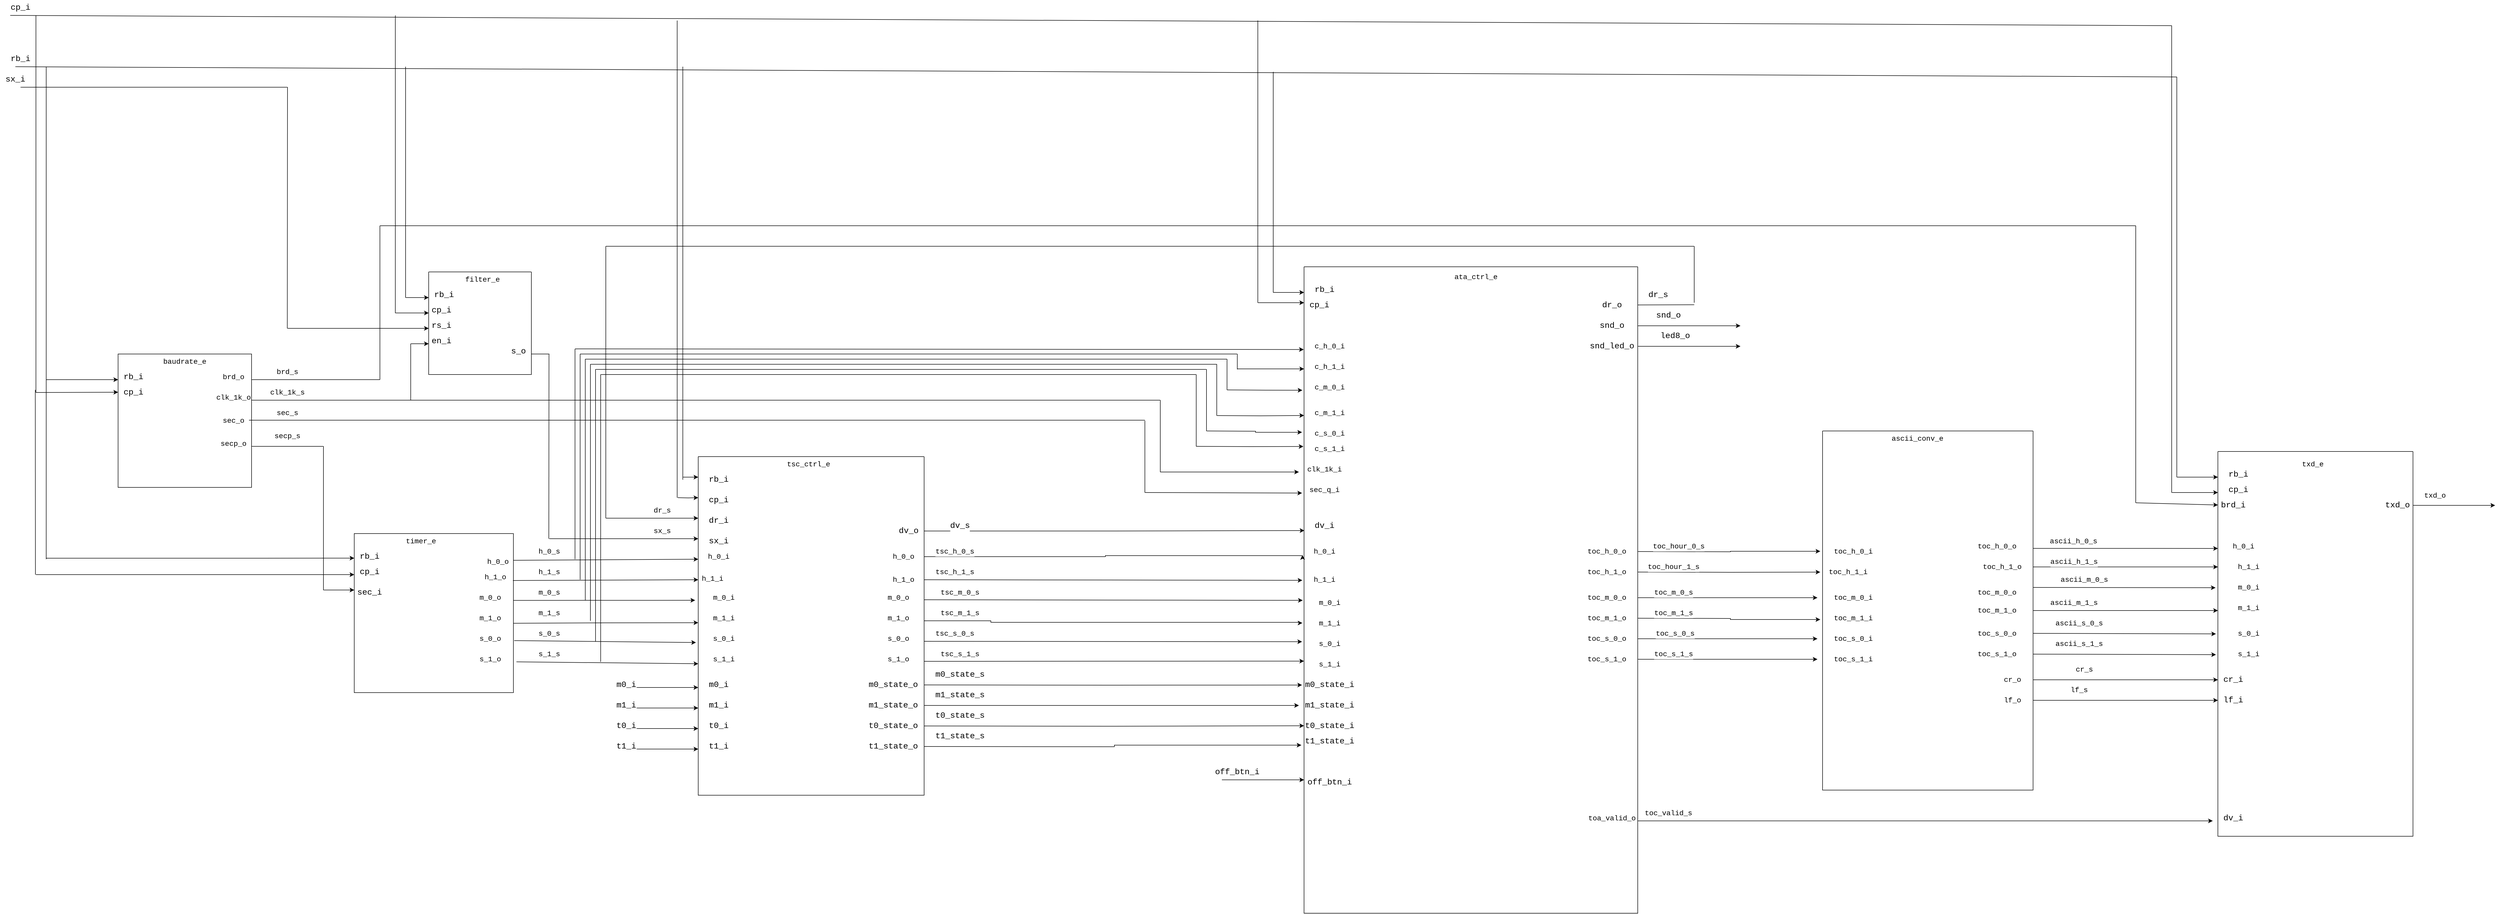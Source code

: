 <mxfile version="16.4.11" type="device"><diagram id="7oDuomHq2RFh8Tfb1onn" name="Page-1"><mxGraphModel dx="2515" dy="2352" grid="1" gridSize="10" guides="1" tooltips="1" connect="1" arrows="1" fold="1" page="1" pageScale="1" pageWidth="850" pageHeight="1100" math="0" shadow="0"><root><mxCell id="0"/><mxCell id="1" parent="0"/><mxCell id="OlEDWm0h7UjWUzTbRZ5x-9" value="" style="whiteSpace=wrap;html=1;aspect=fixed;" parent="1" vertex="1"><mxGeometry x="230" y="110" width="260" height="260" as="geometry"/></mxCell><mxCell id="OlEDWm0h7UjWUzTbRZ5x-10" value="&lt;div style=&quot;line-height: 19px&quot;&gt;&lt;div style=&quot;line-height: 19px&quot;&gt;&lt;font face=&quot;consolas, courier new, monospace&quot;&gt;&lt;span style=&quot;font-size: 14px&quot;&gt;baudrate_e&lt;/span&gt;&lt;/font&gt;&lt;br&gt;&lt;/div&gt;&lt;/div&gt;" style="text;html=1;strokeColor=none;fillColor=none;align=center;verticalAlign=middle;whiteSpace=wrap;rounded=0;fontColor=#000000;labelBackgroundColor=#FFFFFF;" parent="1" vertex="1"><mxGeometry x="345" y="120" width="30" height="10" as="geometry"/></mxCell><mxCell id="OlEDWm0h7UjWUzTbRZ5x-11" value="&lt;div style=&quot;font-family: &amp;#34;consolas&amp;#34; , &amp;#34;courier new&amp;#34; , monospace ; line-height: 19px&quot;&gt;&lt;font style=&quot;font-size: 16px&quot;&gt;rb_i&lt;/font&gt;&lt;/div&gt;" style="text;html=1;strokeColor=none;fillColor=none;align=center;verticalAlign=middle;whiteSpace=wrap;rounded=0;labelBackgroundColor=#FFFFFF;fontColor=#000000;" parent="1" vertex="1"><mxGeometry x="230" y="140" width="60" height="30" as="geometry"/></mxCell><mxCell id="OlEDWm0h7UjWUzTbRZ5x-12" value="&lt;div style=&quot;font-family: &amp;#34;consolas&amp;#34; , &amp;#34;courier new&amp;#34; , monospace ; line-height: 19px&quot;&gt;&lt;div style=&quot;font-family: &amp;#34;consolas&amp;#34; , &amp;#34;courier new&amp;#34; , monospace ; line-height: 19px&quot;&gt;&lt;font style=&quot;font-size: 16px&quot;&gt;cp_i&lt;/font&gt;&lt;/div&gt;&lt;/div&gt;" style="text;html=1;strokeColor=none;fillColor=none;align=center;verticalAlign=middle;whiteSpace=wrap;rounded=0;labelBackgroundColor=#FFFFFF;fontColor=#000000;" parent="1" vertex="1"><mxGeometry x="230" y="170" width="60" height="30" as="geometry"/></mxCell><mxCell id="OlEDWm0h7UjWUzTbRZ5x-21" value="&lt;div style=&quot;font-family: &amp;#34;consolas&amp;#34; , &amp;#34;courier new&amp;#34; , monospace ; line-height: 19px&quot;&gt;&lt;div style=&quot;font-family: &amp;#34;consolas&amp;#34; , &amp;#34;courier new&amp;#34; , monospace ; font-size: 14px ; line-height: 19px&quot;&gt;&lt;span style=&quot;background-color: rgb(255 , 255 , 255)&quot;&gt;brd_o&lt;/span&gt;&lt;/div&gt;&lt;/div&gt;" style="text;html=1;strokeColor=none;fillColor=none;align=center;verticalAlign=middle;whiteSpace=wrap;rounded=0;labelBackgroundColor=#FFFFFF;fontColor=#000000;" parent="1" vertex="1"><mxGeometry x="425" y="140" width="60" height="30" as="geometry"/></mxCell><mxCell id="OlEDWm0h7UjWUzTbRZ5x-22" value="&lt;div style=&quot;font-family: &amp;#34;consolas&amp;#34; , &amp;#34;courier new&amp;#34; , monospace ; line-height: 19px&quot;&gt;&lt;div style=&quot;font-family: &amp;#34;consolas&amp;#34; , &amp;#34;courier new&amp;#34; , monospace ; font-size: 14px ; line-height: 19px&quot;&gt;&lt;span style=&quot;background-color: rgb(255 , 255 , 255)&quot;&gt;clk_1k_o&lt;/span&gt;&lt;/div&gt;&lt;/div&gt;" style="text;html=1;strokeColor=none;fillColor=none;align=center;verticalAlign=middle;whiteSpace=wrap;rounded=0;labelBackgroundColor=#FFFFFF;fontColor=#000000;" parent="1" vertex="1"><mxGeometry x="425" y="180" width="60" height="30" as="geometry"/></mxCell><mxCell id="OlEDWm0h7UjWUzTbRZ5x-23" value="&lt;div style=&quot;font-family: &amp;#34;consolas&amp;#34; , &amp;#34;courier new&amp;#34; , monospace ; line-height: 19px&quot;&gt;&lt;div style=&quot;font-family: &amp;#34;consolas&amp;#34; , &amp;#34;courier new&amp;#34; , monospace ; font-size: 14px ; line-height: 19px&quot;&gt;&lt;span style=&quot;background-color: rgb(255 , 255 , 255)&quot;&gt;sec_o&lt;/span&gt;&lt;/div&gt;&lt;/div&gt;" style="text;html=1;strokeColor=none;fillColor=none;align=center;verticalAlign=middle;whiteSpace=wrap;rounded=0;labelBackgroundColor=#FFFFFF;fontColor=#000000;" parent="1" vertex="1"><mxGeometry x="425" y="225" width="60" height="30" as="geometry"/></mxCell><mxCell id="OlEDWm0h7UjWUzTbRZ5x-24" value="&lt;div style=&quot;font-family: &amp;#34;consolas&amp;#34; , &amp;#34;courier new&amp;#34; , monospace ; line-height: 19px&quot;&gt;&lt;div style=&quot;font-family: &amp;#34;consolas&amp;#34; , &amp;#34;courier new&amp;#34; , monospace ; font-size: 14px ; line-height: 19px&quot;&gt;&lt;span style=&quot;background-color: rgb(255 , 255 , 255)&quot;&gt;secp_o&lt;/span&gt;&lt;/div&gt;&lt;/div&gt;" style="text;html=1;strokeColor=none;fillColor=none;align=center;verticalAlign=middle;whiteSpace=wrap;rounded=0;labelBackgroundColor=#FFFFFF;fontColor=#000000;" parent="1" vertex="1"><mxGeometry x="425" y="270" width="60" height="30" as="geometry"/></mxCell><mxCell id="OlEDWm0h7UjWUzTbRZ5x-30" value="" style="endArrow=classic;html=1;rounded=0;fontSize=16;fontColor=#000000;" parent="1" edge="1"><mxGeometry width="50" height="50" relative="1" as="geometry"><mxPoint x="90" y="160" as="sourcePoint"/><mxPoint x="230" y="160" as="targetPoint"/></mxGeometry></mxCell><mxCell id="OlEDWm0h7UjWUzTbRZ5x-31" value="" style="endArrow=classic;html=1;rounded=0;fontSize=16;fontColor=#000000;" parent="1" edge="1"><mxGeometry width="50" height="50" relative="1" as="geometry"><mxPoint x="70" y="185" as="sourcePoint"/><mxPoint x="230" y="184.5" as="targetPoint"/></mxGeometry></mxCell><mxCell id="OlEDWm0h7UjWUzTbRZ5x-34" value="&lt;div style=&quot;font-family: &amp;#34;consolas&amp;#34; , &amp;#34;courier new&amp;#34; , monospace ; line-height: 19px&quot;&gt;&lt;div style=&quot;font-family: &amp;#34;consolas&amp;#34; , &amp;#34;courier new&amp;#34; , monospace ; font-size: 14px ; line-height: 19px&quot;&gt;&lt;span style=&quot;background-color: rgb(255 , 255 , 255)&quot;&gt;brd_s&lt;/span&gt;&lt;/div&gt;&lt;/div&gt;" style="text;html=1;strokeColor=none;fillColor=none;align=center;verticalAlign=middle;whiteSpace=wrap;rounded=0;labelBackgroundColor=#FFFFFF;fontColor=#000000;" parent="1" vertex="1"><mxGeometry x="530" y="130" width="60" height="30" as="geometry"/></mxCell><mxCell id="OlEDWm0h7UjWUzTbRZ5x-35" value="&lt;div style=&quot;font-family: &amp;#34;consolas&amp;#34; , &amp;#34;courier new&amp;#34; , monospace ; line-height: 19px&quot;&gt;&lt;div style=&quot;font-family: &amp;#34;consolas&amp;#34; , &amp;#34;courier new&amp;#34; , monospace ; font-size: 14px ; line-height: 19px&quot;&gt;&lt;span style=&quot;background-color: rgb(255 , 255 , 255)&quot;&gt;clk_1k_s&lt;/span&gt;&lt;/div&gt;&lt;/div&gt;" style="text;html=1;strokeColor=none;fillColor=none;align=center;verticalAlign=middle;whiteSpace=wrap;rounded=0;labelBackgroundColor=#FFFFFF;fontColor=#000000;" parent="1" vertex="1"><mxGeometry x="530" y="170" width="60" height="30" as="geometry"/></mxCell><mxCell id="OlEDWm0h7UjWUzTbRZ5x-36" value="&lt;div style=&quot;font-family: &amp;#34;consolas&amp;#34; , &amp;#34;courier new&amp;#34; , monospace ; line-height: 19px&quot;&gt;&lt;div style=&quot;font-family: &amp;#34;consolas&amp;#34; , &amp;#34;courier new&amp;#34; , monospace ; font-size: 14px ; line-height: 19px&quot;&gt;&lt;span style=&quot;background-color: rgb(255 , 255 , 255)&quot;&gt;sec_s&lt;/span&gt;&lt;/div&gt;&lt;/div&gt;" style="text;html=1;strokeColor=none;fillColor=none;align=center;verticalAlign=middle;whiteSpace=wrap;rounded=0;labelBackgroundColor=#FFFFFF;fontColor=#000000;" parent="1" vertex="1"><mxGeometry x="530" y="210" width="60" height="30" as="geometry"/></mxCell><mxCell id="OlEDWm0h7UjWUzTbRZ5x-37" value="&lt;div style=&quot;font-family: &amp;#34;consolas&amp;#34; , &amp;#34;courier new&amp;#34; , monospace ; line-height: 19px&quot;&gt;&lt;div style=&quot;font-family: &amp;#34;consolas&amp;#34; , &amp;#34;courier new&amp;#34; , monospace ; font-size: 14px ; line-height: 19px&quot;&gt;&lt;span style=&quot;background-color: rgb(255 , 255 , 255)&quot;&gt;secp_s&lt;/span&gt;&lt;/div&gt;&lt;/div&gt;" style="text;html=1;strokeColor=none;fillColor=none;align=center;verticalAlign=middle;whiteSpace=wrap;rounded=0;labelBackgroundColor=#FFFFFF;fontColor=#000000;" parent="1" vertex="1"><mxGeometry x="530" y="255" width="60" height="30" as="geometry"/></mxCell><mxCell id="OlEDWm0h7UjWUzTbRZ5x-54" value="" style="whiteSpace=wrap;html=1;aspect=fixed;" parent="1" vertex="1"><mxGeometry x="690" y="460" width="310" height="310" as="geometry"/></mxCell><mxCell id="OlEDWm0h7UjWUzTbRZ5x-55" value="&lt;div style=&quot;font-family: &amp;#34;consolas&amp;#34; , &amp;#34;courier new&amp;#34; , monospace ; font-size: 14px ; line-height: 19px&quot;&gt;&lt;div style=&quot;font-family: &amp;#34;consolas&amp;#34; , &amp;#34;courier new&amp;#34; , monospace ; line-height: 19px&quot;&gt;&lt;span style=&quot;background-color: rgb(255 , 255 , 255)&quot;&gt;timer_e&lt;/span&gt;&lt;/div&gt;&lt;/div&gt;" style="text;html=1;strokeColor=none;fillColor=none;align=center;verticalAlign=middle;whiteSpace=wrap;rounded=0;fontColor=#000000;labelBackgroundColor=#FFFFFF;" parent="1" vertex="1"><mxGeometry x="805" y="470" width="30" height="10" as="geometry"/></mxCell><mxCell id="OlEDWm0h7UjWUzTbRZ5x-56" value="&lt;div style=&quot;font-family: &amp;#34;consolas&amp;#34; , &amp;#34;courier new&amp;#34; , monospace ; line-height: 19px&quot;&gt;&lt;font style=&quot;font-size: 16px&quot;&gt;rb_i&lt;/font&gt;&lt;/div&gt;" style="text;html=1;strokeColor=none;fillColor=none;align=center;verticalAlign=middle;whiteSpace=wrap;rounded=0;labelBackgroundColor=#FFFFFF;fontColor=#000000;" parent="1" vertex="1"><mxGeometry x="690" y="490" width="60" height="30" as="geometry"/></mxCell><mxCell id="OlEDWm0h7UjWUzTbRZ5x-57" value="&lt;div style=&quot;font-family: &amp;#34;consolas&amp;#34; , &amp;#34;courier new&amp;#34; , monospace ; line-height: 19px&quot;&gt;&lt;div style=&quot;font-family: &amp;#34;consolas&amp;#34; , &amp;#34;courier new&amp;#34; , monospace ; line-height: 19px&quot;&gt;&lt;font style=&quot;font-size: 16px&quot;&gt;cp_i&lt;/font&gt;&lt;/div&gt;&lt;/div&gt;" style="text;html=1;strokeColor=none;fillColor=none;align=center;verticalAlign=middle;whiteSpace=wrap;rounded=0;labelBackgroundColor=#FFFFFF;fontColor=#000000;" parent="1" vertex="1"><mxGeometry x="690" y="520" width="60" height="30" as="geometry"/></mxCell><mxCell id="OlEDWm0h7UjWUzTbRZ5x-58" value="&lt;div style=&quot;font-family: &amp;#34;consolas&amp;#34; , &amp;#34;courier new&amp;#34; , monospace ; line-height: 19px&quot;&gt;&lt;div style=&quot;font-family: &amp;#34;consolas&amp;#34; , &amp;#34;courier new&amp;#34; , monospace ; line-height: 19px&quot;&gt;&lt;div style=&quot;font-family: &amp;#34;consolas&amp;#34; , &amp;#34;courier new&amp;#34; , monospace ; line-height: 19px&quot;&gt;&lt;font style=&quot;font-size: 16px&quot;&gt;sec_i&lt;/font&gt;&lt;/div&gt;&lt;/div&gt;&lt;/div&gt;" style="text;html=1;strokeColor=none;fillColor=none;align=center;verticalAlign=middle;whiteSpace=wrap;rounded=0;labelBackgroundColor=#FFFFFF;fontColor=#000000;" parent="1" vertex="1"><mxGeometry x="690" y="560" width="60" height="30" as="geometry"/></mxCell><mxCell id="OlEDWm0h7UjWUzTbRZ5x-60" value="&lt;div style=&quot;font-family: &amp;#34;consolas&amp;#34; , &amp;#34;courier new&amp;#34; , monospace ; line-height: 19px&quot;&gt;&lt;div style=&quot;font-family: &amp;#34;consolas&amp;#34; , &amp;#34;courier new&amp;#34; , monospace ; font-size: 14px ; line-height: 19px&quot;&gt;&lt;div style=&quot;font-family: &amp;#34;consolas&amp;#34; , &amp;#34;courier new&amp;#34; , monospace ; line-height: 19px&quot;&gt;&lt;span style=&quot;background-color: rgb(255 , 255 , 255)&quot;&gt;h_1_o &lt;/span&gt;&lt;/div&gt;&lt;/div&gt;&lt;/div&gt;" style="text;html=1;strokeColor=none;fillColor=none;align=center;verticalAlign=middle;whiteSpace=wrap;rounded=0;labelBackgroundColor=#FFFFFF;fontColor=#000000;" parent="1" vertex="1"><mxGeometry x="935" y="530" width="60" height="30" as="geometry"/></mxCell><mxCell id="OlEDWm0h7UjWUzTbRZ5x-61" value="&lt;div style=&quot;font-family: &amp;#34;consolas&amp;#34; , &amp;#34;courier new&amp;#34; , monospace ; line-height: 19px&quot;&gt;&lt;div style=&quot;font-family: &amp;#34;consolas&amp;#34; , &amp;#34;courier new&amp;#34; , monospace ; font-size: 14px ; line-height: 19px&quot;&gt;&lt;div style=&quot;font-family: &amp;#34;consolas&amp;#34; , &amp;#34;courier new&amp;#34; , monospace ; line-height: 19px&quot;&gt;&lt;span style=&quot;background-color: rgb(255 , 255 , 255)&quot;&gt;m_0_o &lt;/span&gt;&lt;/div&gt;&lt;/div&gt;&lt;/div&gt;" style="text;html=1;strokeColor=none;fillColor=none;align=center;verticalAlign=middle;whiteSpace=wrap;rounded=0;labelBackgroundColor=#FFFFFF;fontColor=#000000;" parent="1" vertex="1"><mxGeometry x="925" y="570" width="60" height="30" as="geometry"/></mxCell><mxCell id="OlEDWm0h7UjWUzTbRZ5x-62" value="&lt;div style=&quot;font-family: &amp;#34;consolas&amp;#34; , &amp;#34;courier new&amp;#34; , monospace ; line-height: 19px&quot;&gt;&lt;div style=&quot;font-family: &amp;#34;consolas&amp;#34; , &amp;#34;courier new&amp;#34; , monospace ; font-size: 14px ; line-height: 19px&quot;&gt;&lt;div style=&quot;font-family: &amp;#34;consolas&amp;#34; , &amp;#34;courier new&amp;#34; , monospace ; line-height: 19px&quot;&gt;&lt;span style=&quot;background-color: rgb(255 , 255 , 255)&quot;&gt;s_0_o &lt;/span&gt;&lt;/div&gt;&lt;/div&gt;&lt;/div&gt;" style="text;html=1;strokeColor=none;fillColor=none;align=center;verticalAlign=middle;whiteSpace=wrap;rounded=0;labelBackgroundColor=#FFFFFF;fontColor=#000000;" parent="1" vertex="1"><mxGeometry x="925" y="650" width="60" height="30" as="geometry"/></mxCell><mxCell id="OlEDWm0h7UjWUzTbRZ5x-63" value="&lt;div style=&quot;font-family: &amp;#34;consolas&amp;#34; , &amp;#34;courier new&amp;#34; , monospace ; line-height: 19px&quot;&gt;&lt;div style=&quot;font-family: &amp;#34;consolas&amp;#34; , &amp;#34;courier new&amp;#34; , monospace ; font-size: 14px ; line-height: 19px&quot;&gt;&lt;div style=&quot;font-family: &amp;#34;consolas&amp;#34; , &amp;#34;courier new&amp;#34; , monospace ; line-height: 19px&quot;&gt;&lt;span style=&quot;background-color: rgb(255 , 255 , 255)&quot;&gt;m_1_o &lt;/span&gt;&lt;/div&gt;&lt;/div&gt;&lt;/div&gt;" style="text;html=1;strokeColor=none;fillColor=none;align=center;verticalAlign=middle;whiteSpace=wrap;rounded=0;labelBackgroundColor=#FFFFFF;fontColor=#000000;" parent="1" vertex="1"><mxGeometry x="925" y="610" width="60" height="30" as="geometry"/></mxCell><mxCell id="OlEDWm0h7UjWUzTbRZ5x-64" value="&lt;div style=&quot;font-family: &amp;#34;consolas&amp;#34; , &amp;#34;courier new&amp;#34; , monospace ; line-height: 19px&quot;&gt;&lt;div style=&quot;font-family: &amp;#34;consolas&amp;#34; , &amp;#34;courier new&amp;#34; , monospace ; font-size: 14px ; line-height: 19px&quot;&gt;&lt;div style=&quot;font-family: &amp;#34;consolas&amp;#34; , &amp;#34;courier new&amp;#34; , monospace ; line-height: 19px&quot;&gt;&lt;span style=&quot;background-color: rgb(255 , 255 , 255)&quot;&gt;s_1_o &lt;/span&gt;&lt;/div&gt;&lt;/div&gt;&lt;/div&gt;" style="text;html=1;strokeColor=none;fillColor=none;align=center;verticalAlign=middle;whiteSpace=wrap;rounded=0;labelBackgroundColor=#FFFFFF;fontColor=#000000;" parent="1" vertex="1"><mxGeometry x="925" y="690" width="60" height="30" as="geometry"/></mxCell><mxCell id="OlEDWm0h7UjWUzTbRZ5x-66" value="" style="endArrow=none;html=1;rounded=0;fontSize=16;fontColor=#000000;" parent="1" edge="1"><mxGeometry width="50" height="50" relative="1" as="geometry"><mxPoint x="490" y="290" as="sourcePoint"/><mxPoint x="630" y="290" as="targetPoint"/></mxGeometry></mxCell><mxCell id="OlEDWm0h7UjWUzTbRZ5x-67" value="" style="endArrow=none;html=1;rounded=0;fontSize=16;fontColor=#000000;" parent="1" edge="1"><mxGeometry width="50" height="50" relative="1" as="geometry"><mxPoint x="630" y="570" as="sourcePoint"/><mxPoint x="630" y="290" as="targetPoint"/></mxGeometry></mxCell><mxCell id="OlEDWm0h7UjWUzTbRZ5x-68" value="" style="endArrow=classic;html=1;rounded=0;fontSize=16;fontColor=#000000;" parent="1" edge="1"><mxGeometry width="50" height="50" relative="1" as="geometry"><mxPoint x="630" y="570" as="sourcePoint"/><mxPoint x="690" y="570" as="targetPoint"/></mxGeometry></mxCell><mxCell id="OlEDWm0h7UjWUzTbRZ5x-75" value="&lt;div style=&quot;font-family: &amp;#34;consolas&amp;#34; , &amp;#34;courier new&amp;#34; , monospace ; line-height: 19px&quot;&gt;&lt;div style=&quot;font-family: &amp;#34;consolas&amp;#34; , &amp;#34;courier new&amp;#34; , monospace ; font-size: 14px ; line-height: 19px&quot;&gt;&lt;div style=&quot;font-family: &amp;#34;consolas&amp;#34; , &amp;#34;courier new&amp;#34; , monospace ; line-height: 19px&quot;&gt;&lt;span style=&quot;background-color: rgb(255 , 255 , 255)&quot;&gt;h_0_s&lt;/span&gt;&lt;/div&gt;&lt;/div&gt;&lt;/div&gt;" style="text;html=1;strokeColor=none;fillColor=none;align=center;verticalAlign=middle;whiteSpace=wrap;rounded=0;labelBackgroundColor=#FFFFFF;fontColor=#000000;" parent="1" vertex="1"><mxGeometry x="1040" y="480" width="60" height="30" as="geometry"/></mxCell><mxCell id="OlEDWm0h7UjWUzTbRZ5x-76" value="&lt;div style=&quot;font-family: &amp;#34;consolas&amp;#34; , &amp;#34;courier new&amp;#34; , monospace ; line-height: 19px&quot;&gt;&lt;div style=&quot;font-family: &amp;#34;consolas&amp;#34; , &amp;#34;courier new&amp;#34; , monospace ; font-size: 14px ; line-height: 19px&quot;&gt;&lt;div style=&quot;font-family: &amp;#34;consolas&amp;#34; , &amp;#34;courier new&amp;#34; , monospace ; line-height: 19px&quot;&gt;h_1_s&lt;br&gt;&lt;/div&gt;&lt;/div&gt;&lt;/div&gt;" style="text;html=1;strokeColor=none;fillColor=none;align=center;verticalAlign=middle;whiteSpace=wrap;rounded=0;labelBackgroundColor=#FFFFFF;fontColor=#000000;" parent="1" vertex="1"><mxGeometry x="1040" y="520" width="60" height="30" as="geometry"/></mxCell><mxCell id="OlEDWm0h7UjWUzTbRZ5x-78" value="&lt;div style=&quot;font-family: &amp;#34;consolas&amp;#34; , &amp;#34;courier new&amp;#34; , monospace ; line-height: 19px&quot;&gt;&lt;div style=&quot;font-family: &amp;#34;consolas&amp;#34; , &amp;#34;courier new&amp;#34; , monospace ; font-size: 14px ; line-height: 19px&quot;&gt;&lt;div style=&quot;font-family: &amp;#34;consolas&amp;#34; , &amp;#34;courier new&amp;#34; , monospace ; line-height: 19px&quot;&gt;&lt;span style=&quot;background-color: rgb(255 , 255 , 255)&quot;&gt;m_0_s&lt;/span&gt;&lt;/div&gt;&lt;/div&gt;&lt;/div&gt;" style="text;html=1;strokeColor=none;fillColor=none;align=center;verticalAlign=middle;whiteSpace=wrap;rounded=0;labelBackgroundColor=#FFFFFF;fontColor=#000000;" parent="1" vertex="1"><mxGeometry x="1040" y="560" width="60" height="30" as="geometry"/></mxCell><mxCell id="OlEDWm0h7UjWUzTbRZ5x-79" value="&lt;div style=&quot;font-family: &amp;#34;consolas&amp;#34; , &amp;#34;courier new&amp;#34; , monospace ; line-height: 19px&quot;&gt;&lt;div style=&quot;font-family: &amp;#34;consolas&amp;#34; , &amp;#34;courier new&amp;#34; , monospace ; font-size: 14px ; line-height: 19px&quot;&gt;&lt;div style=&quot;font-family: &amp;#34;consolas&amp;#34; , &amp;#34;courier new&amp;#34; , monospace ; line-height: 19px&quot;&gt;&lt;span style=&quot;background-color: rgb(255 , 255 , 255)&quot;&gt;m_1_s&lt;/span&gt;&lt;/div&gt;&lt;/div&gt;&lt;/div&gt;" style="text;html=1;strokeColor=none;fillColor=none;align=center;verticalAlign=middle;whiteSpace=wrap;rounded=0;labelBackgroundColor=#FFFFFF;fontColor=#000000;" parent="1" vertex="1"><mxGeometry x="1040" y="600" width="60" height="30" as="geometry"/></mxCell><mxCell id="OlEDWm0h7UjWUzTbRZ5x-80" value="&lt;div style=&quot;font-family: &amp;#34;consolas&amp;#34; , &amp;#34;courier new&amp;#34; , monospace ; line-height: 19px&quot;&gt;&lt;div style=&quot;font-family: &amp;#34;consolas&amp;#34; , &amp;#34;courier new&amp;#34; , monospace ; font-size: 14px ; line-height: 19px&quot;&gt;&lt;div style=&quot;font-family: &amp;#34;consolas&amp;#34; , &amp;#34;courier new&amp;#34; , monospace ; line-height: 19px&quot;&gt;&lt;span style=&quot;background-color: rgb(255 , 255 , 255)&quot;&gt;s_0_s&lt;/span&gt;&lt;/div&gt;&lt;/div&gt;&lt;/div&gt;" style="text;html=1;strokeColor=none;fillColor=none;align=center;verticalAlign=middle;whiteSpace=wrap;rounded=0;labelBackgroundColor=#FFFFFF;fontColor=#000000;" parent="1" vertex="1"><mxGeometry x="1040" y="640" width="60" height="30" as="geometry"/></mxCell><mxCell id="OlEDWm0h7UjWUzTbRZ5x-81" value="&lt;div style=&quot;font-family: &amp;#34;consolas&amp;#34; , &amp;#34;courier new&amp;#34; , monospace ; line-height: 19px&quot;&gt;&lt;div style=&quot;font-family: &amp;#34;consolas&amp;#34; , &amp;#34;courier new&amp;#34; , monospace ; font-size: 14px ; line-height: 19px&quot;&gt;&lt;div style=&quot;font-family: &amp;#34;consolas&amp;#34; , &amp;#34;courier new&amp;#34; , monospace ; line-height: 19px&quot;&gt;&lt;span style=&quot;background-color: rgb(255 , 255 , 255)&quot;&gt;s_1_s&lt;/span&gt;&lt;/div&gt;&lt;/div&gt;&lt;/div&gt;" style="text;html=1;strokeColor=none;fillColor=none;align=center;verticalAlign=middle;whiteSpace=wrap;rounded=0;labelBackgroundColor=#FFFFFF;fontColor=#000000;" parent="1" vertex="1"><mxGeometry x="1040" y="680" width="60" height="30" as="geometry"/></mxCell><mxCell id="OlEDWm0h7UjWUzTbRZ5x-126" style="edgeStyle=orthogonalEdgeStyle;rounded=0;orthogonalLoop=1;jettySize=auto;html=1;fontSize=16;fontColor=#000000;entryX=-0.005;entryY=0.551;entryDx=0;entryDy=0;entryPerimeter=0;" parent="1" source="OlEDWm0h7UjWUzTbRZ5x-83" target="OlEDWm0h7UjWUzTbRZ5x-230" edge="1"><mxGeometry relative="1" as="geometry"><mxPoint x="2510" y="632.5" as="targetPoint"/><Array as="points"><mxPoint x="1930" y="630"/><mxPoint x="1930" y="633"/><mxPoint x="2530" y="633"/><mxPoint x="2530" y="634"/></Array></mxGeometry></mxCell><mxCell id="OlEDWm0h7UjWUzTbRZ5x-83" value="" style="swimlane;startSize=0;labelBackgroundColor=#FFFFFF;fontSize=16;fontColor=#000000;" parent="1" vertex="1"><mxGeometry x="1360" y="310" width="440" height="660" as="geometry"/></mxCell><mxCell id="OlEDWm0h7UjWUzTbRZ5x-84" value="&lt;div style=&quot;font-family: &amp;#34;consolas&amp;#34; , &amp;#34;courier new&amp;#34; , monospace ; line-height: 19px&quot;&gt;&lt;font style=&quot;font-size: 16px&quot;&gt;rb_i&lt;/font&gt;&lt;/div&gt;" style="text;html=1;strokeColor=none;fillColor=none;align=center;verticalAlign=middle;whiteSpace=wrap;rounded=0;labelBackgroundColor=#FFFFFF;fontColor=#000000;" parent="OlEDWm0h7UjWUzTbRZ5x-83" vertex="1"><mxGeometry x="10" y="30" width="60" height="30" as="geometry"/></mxCell><mxCell id="OlEDWm0h7UjWUzTbRZ5x-85" value="&lt;div style=&quot;font-family: &amp;#34;consolas&amp;#34; , &amp;#34;courier new&amp;#34; , monospace ; line-height: 19px&quot;&gt;&lt;div style=&quot;font-family: &amp;#34;consolas&amp;#34; , &amp;#34;courier new&amp;#34; , monospace ; line-height: 19px&quot;&gt;&lt;font style=&quot;font-size: 16px&quot;&gt;cp_i&lt;/font&gt;&lt;/div&gt;&lt;/div&gt;" style="text;html=1;strokeColor=none;fillColor=none;align=center;verticalAlign=middle;whiteSpace=wrap;rounded=0;labelBackgroundColor=#FFFFFF;fontColor=#000000;" parent="OlEDWm0h7UjWUzTbRZ5x-83" vertex="1"><mxGeometry x="10" y="70" width="60" height="30" as="geometry"/></mxCell><mxCell id="OlEDWm0h7UjWUzTbRZ5x-86" value="&lt;div style=&quot;font-family: &amp;#34;consolas&amp;#34; , &amp;#34;courier new&amp;#34; , monospace ; line-height: 19px&quot;&gt;&lt;div style=&quot;font-family: &amp;#34;consolas&amp;#34; , &amp;#34;courier new&amp;#34; , monospace ; line-height: 19px&quot;&gt;&lt;font style=&quot;font-size: 16px&quot;&gt;dr_i&lt;/font&gt;&lt;/div&gt;&lt;/div&gt;" style="text;html=1;strokeColor=none;fillColor=none;align=center;verticalAlign=middle;whiteSpace=wrap;rounded=0;labelBackgroundColor=#FFFFFF;fontColor=#000000;" parent="OlEDWm0h7UjWUzTbRZ5x-83" vertex="1"><mxGeometry x="10" y="110" width="60" height="30" as="geometry"/></mxCell><mxCell id="OlEDWm0h7UjWUzTbRZ5x-87" value="&lt;div style=&quot;font-family: &amp;#34;consolas&amp;#34; , &amp;#34;courier new&amp;#34; , monospace ; line-height: 19px&quot;&gt;&lt;div style=&quot;font-family: &amp;#34;consolas&amp;#34; , &amp;#34;courier new&amp;#34; , monospace ; line-height: 19px&quot;&gt;&lt;font style=&quot;font-size: 16px&quot;&gt;sx_i&lt;/font&gt;&lt;/div&gt;&lt;/div&gt;" style="text;html=1;strokeColor=none;fillColor=none;align=center;verticalAlign=middle;whiteSpace=wrap;rounded=0;labelBackgroundColor=#FFFFFF;fontColor=#000000;" parent="OlEDWm0h7UjWUzTbRZ5x-83" vertex="1"><mxGeometry x="10" y="150" width="60" height="30" as="geometry"/></mxCell><mxCell id="OlEDWm0h7UjWUzTbRZ5x-88" value="&lt;div style=&quot;font-family: &amp;#34;consolas&amp;#34; , &amp;#34;courier new&amp;#34; , monospace ; line-height: 19px&quot;&gt;&lt;div style=&quot;font-family: &amp;#34;consolas&amp;#34; , &amp;#34;courier new&amp;#34; , monospace ; font-size: 14px ; line-height: 19px&quot;&gt;&lt;div style=&quot;font-family: &amp;#34;consolas&amp;#34; , &amp;#34;courier new&amp;#34; , monospace ; line-height: 19px&quot;&gt;h_0_i&lt;br&gt;&lt;/div&gt;&lt;/div&gt;&lt;/div&gt;" style="text;html=1;strokeColor=none;fillColor=none;align=center;verticalAlign=middle;whiteSpace=wrap;rounded=0;labelBackgroundColor=#FFFFFF;fontColor=#000000;" parent="OlEDWm0h7UjWUzTbRZ5x-83" vertex="1"><mxGeometry x="10" y="180" width="60" height="30" as="geometry"/></mxCell><mxCell id="OlEDWm0h7UjWUzTbRZ5x-90" value="&lt;div style=&quot;font-family: &amp;#34;consolas&amp;#34; , &amp;#34;courier new&amp;#34; , monospace ; line-height: 19px&quot;&gt;&lt;div style=&quot;font-family: &amp;#34;consolas&amp;#34; , &amp;#34;courier new&amp;#34; , monospace ; font-size: 14px ; line-height: 19px&quot;&gt;&lt;div style=&quot;font-family: &amp;#34;consolas&amp;#34; , &amp;#34;courier new&amp;#34; , monospace ; line-height: 19px&quot;&gt;&lt;span style=&quot;background-color: rgb(255 , 255 , 255)&quot;&gt;m_0_i&lt;/span&gt;&lt;/div&gt;&lt;/div&gt;&lt;/div&gt;" style="text;html=1;strokeColor=none;fillColor=none;align=center;verticalAlign=middle;whiteSpace=wrap;rounded=0;labelBackgroundColor=#FFFFFF;fontColor=#000000;" parent="OlEDWm0h7UjWUzTbRZ5x-83" vertex="1"><mxGeometry x="20" y="260" width="60" height="30" as="geometry"/></mxCell><mxCell id="OlEDWm0h7UjWUzTbRZ5x-91" value="&lt;span style=&quot;color: rgb(0 , 0 , 0) ; font-family: &amp;#34;consolas&amp;#34; , &amp;#34;courier new&amp;#34; , monospace ; font-size: 14px ; font-style: normal ; font-weight: 400 ; letter-spacing: normal ; text-align: center ; text-indent: 0px ; text-transform: none ; word-spacing: 0px ; background-color: rgb(255 , 255 , 255) ; display: inline ; float: none&quot;&gt;h_1_i&lt;/span&gt;" style="text;whiteSpace=wrap;html=1;fontSize=16;fontColor=#000000;" parent="OlEDWm0h7UjWUzTbRZ5x-83" vertex="1"><mxGeometry x="5" y="220" width="90" height="40" as="geometry"/></mxCell><mxCell id="OlEDWm0h7UjWUzTbRZ5x-92" value="&lt;div style=&quot;font-family: &amp;#34;consolas&amp;#34; , &amp;#34;courier new&amp;#34; , monospace ; line-height: 19px&quot;&gt;&lt;div style=&quot;font-family: &amp;#34;consolas&amp;#34; , &amp;#34;courier new&amp;#34; , monospace ; font-size: 14px ; line-height: 19px&quot;&gt;&lt;div style=&quot;font-family: &amp;#34;consolas&amp;#34; , &amp;#34;courier new&amp;#34; , monospace ; line-height: 19px&quot;&gt;&lt;span style=&quot;background-color: rgb(255 , 255 , 255)&quot;&gt;m_1_i&lt;/span&gt;&lt;/div&gt;&lt;/div&gt;&lt;/div&gt;" style="text;html=1;strokeColor=none;fillColor=none;align=center;verticalAlign=middle;whiteSpace=wrap;rounded=0;labelBackgroundColor=#FFFFFF;fontColor=#000000;" parent="OlEDWm0h7UjWUzTbRZ5x-83" vertex="1"><mxGeometry x="20" y="300" width="60" height="30" as="geometry"/></mxCell><mxCell id="OlEDWm0h7UjWUzTbRZ5x-93" value="&lt;div style=&quot;font-family: &amp;#34;consolas&amp;#34; , &amp;#34;courier new&amp;#34; , monospace ; line-height: 19px&quot;&gt;&lt;div style=&quot;font-family: &amp;#34;consolas&amp;#34; , &amp;#34;courier new&amp;#34; , monospace ; font-size: 14px ; line-height: 19px&quot;&gt;&lt;div style=&quot;font-family: &amp;#34;consolas&amp;#34; , &amp;#34;courier new&amp;#34; , monospace ; line-height: 19px&quot;&gt;&lt;span style=&quot;background-color: rgb(255 , 255 , 255)&quot;&gt;s_0_i&lt;/span&gt;&lt;/div&gt;&lt;/div&gt;&lt;/div&gt;" style="text;html=1;strokeColor=none;fillColor=none;align=center;verticalAlign=middle;whiteSpace=wrap;rounded=0;labelBackgroundColor=#FFFFFF;fontColor=#000000;" parent="OlEDWm0h7UjWUzTbRZ5x-83" vertex="1"><mxGeometry x="20" y="340" width="60" height="30" as="geometry"/></mxCell><mxCell id="OlEDWm0h7UjWUzTbRZ5x-94" value="&lt;div style=&quot;font-family: &amp;#34;consolas&amp;#34; , &amp;#34;courier new&amp;#34; , monospace ; line-height: 19px&quot;&gt;&lt;div style=&quot;font-family: &amp;#34;consolas&amp;#34; , &amp;#34;courier new&amp;#34; , monospace ; font-size: 14px ; line-height: 19px&quot;&gt;&lt;div style=&quot;font-family: &amp;#34;consolas&amp;#34; , &amp;#34;courier new&amp;#34; , monospace ; line-height: 19px&quot;&gt;&lt;span style=&quot;background-color: rgb(255 , 255 , 255)&quot;&gt;s&lt;/span&gt;_1_i&lt;/div&gt;&lt;/div&gt;&lt;/div&gt;" style="text;html=1;strokeColor=none;fillColor=none;align=center;verticalAlign=middle;whiteSpace=wrap;rounded=0;labelBackgroundColor=#FFFFFF;fontColor=#000000;" parent="OlEDWm0h7UjWUzTbRZ5x-83" vertex="1"><mxGeometry x="20" y="380" width="60" height="30" as="geometry"/></mxCell><mxCell id="OlEDWm0h7UjWUzTbRZ5x-101" value="&lt;div style=&quot;font-family: &amp;#34;consolas&amp;#34; , &amp;#34;courier new&amp;#34; , monospace ; line-height: 19px&quot;&gt;&lt;font style=&quot;font-size: 16px&quot;&gt;m0_i&lt;/font&gt;&lt;/div&gt;" style="text;html=1;strokeColor=none;fillColor=none;align=center;verticalAlign=middle;whiteSpace=wrap;rounded=0;labelBackgroundColor=#FFFFFF;fontColor=#000000;" parent="OlEDWm0h7UjWUzTbRZ5x-83" vertex="1"><mxGeometry x="10" y="430" width="60" height="30" as="geometry"/></mxCell><mxCell id="OlEDWm0h7UjWUzTbRZ5x-102" value="&lt;div style=&quot;font-family: &amp;#34;consolas&amp;#34; , &amp;#34;courier new&amp;#34; , monospace ; line-height: 19px&quot;&gt;&lt;font style=&quot;font-size: 16px&quot;&gt;m1_i&lt;/font&gt;&lt;/div&gt;" style="text;html=1;strokeColor=none;fillColor=none;align=center;verticalAlign=middle;whiteSpace=wrap;rounded=0;labelBackgroundColor=#FFFFFF;fontColor=#000000;" parent="OlEDWm0h7UjWUzTbRZ5x-83" vertex="1"><mxGeometry x="10" y="470" width="60" height="30" as="geometry"/></mxCell><mxCell id="OlEDWm0h7UjWUzTbRZ5x-103" value="&lt;div style=&quot;font-family: &amp;#34;consolas&amp;#34; , &amp;#34;courier new&amp;#34; , monospace ; line-height: 19px&quot;&gt;&lt;font style=&quot;font-size: 16px&quot;&gt;t0_i&lt;/font&gt;&lt;/div&gt;" style="text;html=1;strokeColor=none;fillColor=none;align=center;verticalAlign=middle;whiteSpace=wrap;rounded=0;labelBackgroundColor=#FFFFFF;fontColor=#000000;" parent="OlEDWm0h7UjWUzTbRZ5x-83" vertex="1"><mxGeometry x="10" y="510" width="60" height="30" as="geometry"/></mxCell><mxCell id="OlEDWm0h7UjWUzTbRZ5x-104" value="&lt;div style=&quot;font-family: &amp;#34;consolas&amp;#34; , &amp;#34;courier new&amp;#34; , monospace ; line-height: 19px&quot;&gt;&lt;font style=&quot;font-size: 16px&quot;&gt;t1_i&lt;/font&gt;&lt;/div&gt;" style="text;html=1;strokeColor=none;fillColor=none;align=center;verticalAlign=middle;whiteSpace=wrap;rounded=0;labelBackgroundColor=#FFFFFF;fontColor=#000000;" parent="OlEDWm0h7UjWUzTbRZ5x-83" vertex="1"><mxGeometry x="10" y="550" width="60" height="30" as="geometry"/></mxCell><mxCell id="OlEDWm0h7UjWUzTbRZ5x-108" value="&lt;div style=&quot;font-family: &amp;#34;consolas&amp;#34; , &amp;#34;courier new&amp;#34; , monospace ; font-size: 14px ; line-height: 19px&quot;&gt;&lt;div style=&quot;font-family: &amp;#34;consolas&amp;#34; , &amp;#34;courier new&amp;#34; , monospace ; line-height: 19px&quot;&gt;&lt;span style=&quot;background-color: rgb(255 , 255 , 255)&quot;&gt;tsc_ctrl&lt;/span&gt;_e&lt;/div&gt;&lt;/div&gt;" style="text;html=1;strokeColor=none;fillColor=none;align=center;verticalAlign=middle;whiteSpace=wrap;rounded=0;fontColor=#000000;labelBackgroundColor=#FFFFFF;" parent="OlEDWm0h7UjWUzTbRZ5x-83" vertex="1"><mxGeometry x="200" y="10" width="30" height="10" as="geometry"/></mxCell><mxCell id="OlEDWm0h7UjWUzTbRZ5x-109" value="&lt;div style=&quot;font-family: &amp;#34;consolas&amp;#34; , &amp;#34;courier new&amp;#34; , monospace ; line-height: 19px&quot;&gt;&lt;div style=&quot;font-family: &amp;#34;consolas&amp;#34; , &amp;#34;courier new&amp;#34; , monospace ; font-size: 14px ; line-height: 19px&quot;&gt;&lt;div style=&quot;font-family: &amp;#34;consolas&amp;#34; , &amp;#34;courier new&amp;#34; , monospace ; line-height: 19px&quot;&gt;&lt;span style=&quot;background-color: rgb(255 , 255 , 255)&quot;&gt;h_0_o &lt;/span&gt;&lt;/div&gt;&lt;/div&gt;&lt;/div&gt;" style="text;html=1;strokeColor=none;fillColor=none;align=center;verticalAlign=middle;whiteSpace=wrap;rounded=0;labelBackgroundColor=#FFFFFF;fontColor=#000000;" parent="OlEDWm0h7UjWUzTbRZ5x-83" vertex="1"><mxGeometry x="370" y="180" width="60" height="30" as="geometry"/></mxCell><mxCell id="OlEDWm0h7UjWUzTbRZ5x-110" value="&lt;div style=&quot;font-family: &amp;#34;consolas&amp;#34; , &amp;#34;courier new&amp;#34; , monospace ; line-height: 19px&quot;&gt;&lt;div style=&quot;font-family: &amp;#34;consolas&amp;#34; , &amp;#34;courier new&amp;#34; , monospace ; font-size: 14px ; line-height: 19px&quot;&gt;&lt;div style=&quot;font-family: &amp;#34;consolas&amp;#34; , &amp;#34;courier new&amp;#34; , monospace ; line-height: 19px&quot;&gt;&lt;span style=&quot;background-color: rgb(255 , 255 , 255)&quot;&gt;h_1_o &lt;/span&gt;&lt;/div&gt;&lt;/div&gt;&lt;/div&gt;" style="text;html=1;strokeColor=none;fillColor=none;align=center;verticalAlign=middle;whiteSpace=wrap;rounded=0;labelBackgroundColor=#FFFFFF;fontColor=#000000;" parent="OlEDWm0h7UjWUzTbRZ5x-83" vertex="1"><mxGeometry x="370" y="225" width="60" height="30" as="geometry"/></mxCell><mxCell id="OlEDWm0h7UjWUzTbRZ5x-111" value="&lt;div style=&quot;font-family: &amp;#34;consolas&amp;#34; , &amp;#34;courier new&amp;#34; , monospace ; line-height: 19px&quot;&gt;&lt;div style=&quot;font-family: &amp;#34;consolas&amp;#34; , &amp;#34;courier new&amp;#34; , monospace ; font-size: 14px ; line-height: 19px&quot;&gt;&lt;div style=&quot;font-family: &amp;#34;consolas&amp;#34; , &amp;#34;courier new&amp;#34; , monospace ; line-height: 19px&quot;&gt;&lt;span style=&quot;background-color: rgb(255 , 255 , 255)&quot;&gt;m_0_o &lt;/span&gt;&lt;/div&gt;&lt;/div&gt;&lt;/div&gt;" style="text;html=1;strokeColor=none;fillColor=none;align=center;verticalAlign=middle;whiteSpace=wrap;rounded=0;labelBackgroundColor=#FFFFFF;fontColor=#000000;" parent="OlEDWm0h7UjWUzTbRZ5x-83" vertex="1"><mxGeometry x="360" y="260" width="60" height="30" as="geometry"/></mxCell><mxCell id="OlEDWm0h7UjWUzTbRZ5x-112" value="&lt;div style=&quot;font-family: &amp;#34;consolas&amp;#34; , &amp;#34;courier new&amp;#34; , monospace ; line-height: 19px&quot;&gt;&lt;div style=&quot;font-family: &amp;#34;consolas&amp;#34; , &amp;#34;courier new&amp;#34; , monospace ; font-size: 14px ; line-height: 19px&quot;&gt;&lt;div style=&quot;font-family: &amp;#34;consolas&amp;#34; , &amp;#34;courier new&amp;#34; , monospace ; line-height: 19px&quot;&gt;&lt;span style=&quot;background-color: rgb(255 , 255 , 255)&quot;&gt;m_1_o &lt;/span&gt;&lt;/div&gt;&lt;/div&gt;&lt;/div&gt;" style="text;html=1;strokeColor=none;fillColor=none;align=center;verticalAlign=middle;whiteSpace=wrap;rounded=0;labelBackgroundColor=#FFFFFF;fontColor=#000000;" parent="OlEDWm0h7UjWUzTbRZ5x-83" vertex="1"><mxGeometry x="360" y="300" width="60" height="30" as="geometry"/></mxCell><mxCell id="OlEDWm0h7UjWUzTbRZ5x-113" value="&lt;div style=&quot;font-family: &amp;#34;consolas&amp;#34; , &amp;#34;courier new&amp;#34; , monospace ; line-height: 19px&quot;&gt;&lt;div style=&quot;font-family: &amp;#34;consolas&amp;#34; , &amp;#34;courier new&amp;#34; , monospace ; font-size: 14px ; line-height: 19px&quot;&gt;&lt;div style=&quot;font-family: &amp;#34;consolas&amp;#34; , &amp;#34;courier new&amp;#34; , monospace ; line-height: 19px&quot;&gt;&lt;span style=&quot;background-color: rgb(255 , 255 , 255)&quot;&gt;s_0_o &lt;/span&gt;&lt;/div&gt;&lt;/div&gt;&lt;/div&gt;" style="text;html=1;strokeColor=none;fillColor=none;align=center;verticalAlign=middle;whiteSpace=wrap;rounded=0;labelBackgroundColor=#FFFFFF;fontColor=#000000;" parent="OlEDWm0h7UjWUzTbRZ5x-83" vertex="1"><mxGeometry x="360" y="340" width="60" height="30" as="geometry"/></mxCell><mxCell id="OlEDWm0h7UjWUzTbRZ5x-114" value="&lt;div style=&quot;font-family: &amp;#34;consolas&amp;#34; , &amp;#34;courier new&amp;#34; , monospace ; line-height: 19px&quot;&gt;&lt;div style=&quot;font-family: &amp;#34;consolas&amp;#34; , &amp;#34;courier new&amp;#34; , monospace ; font-size: 14px ; line-height: 19px&quot;&gt;&lt;div style=&quot;font-family: &amp;#34;consolas&amp;#34; , &amp;#34;courier new&amp;#34; , monospace ; line-height: 19px&quot;&gt;&lt;span style=&quot;background-color: rgb(255 , 255 , 255)&quot;&gt;s_1_o &lt;/span&gt;&lt;/div&gt;&lt;/div&gt;&lt;/div&gt;" style="text;html=1;strokeColor=none;fillColor=none;align=center;verticalAlign=middle;whiteSpace=wrap;rounded=0;labelBackgroundColor=#FFFFFF;fontColor=#000000;" parent="OlEDWm0h7UjWUzTbRZ5x-83" vertex="1"><mxGeometry x="360" y="380" width="60" height="30" as="geometry"/></mxCell><mxCell id="OlEDWm0h7UjWUzTbRZ5x-115" value="&lt;div style=&quot;font-family: &amp;#34;consolas&amp;#34; , &amp;#34;courier new&amp;#34; , monospace ; line-height: 19px&quot;&gt;&lt;font style=&quot;font-size: 16px&quot;&gt;m0_state_o&lt;/font&gt;&lt;/div&gt;" style="text;html=1;strokeColor=none;fillColor=none;align=center;verticalAlign=middle;whiteSpace=wrap;rounded=0;labelBackgroundColor=#FFFFFF;fontColor=#000000;" parent="OlEDWm0h7UjWUzTbRZ5x-83" vertex="1"><mxGeometry x="350" y="430" width="60" height="30" as="geometry"/></mxCell><mxCell id="OlEDWm0h7UjWUzTbRZ5x-119" value="&lt;div style=&quot;font-family: &amp;#34;consolas&amp;#34; , &amp;#34;courier new&amp;#34; , monospace ; line-height: 19px&quot;&gt;&lt;div style=&quot;font-family: &amp;#34;consolas&amp;#34; , &amp;#34;courier new&amp;#34; , monospace ; line-height: 19px&quot;&gt;&lt;font style=&quot;font-size: 16px&quot;&gt;dv_o&lt;/font&gt;&lt;/div&gt;&lt;/div&gt;" style="text;html=1;strokeColor=none;fillColor=none;align=center;verticalAlign=middle;whiteSpace=wrap;rounded=0;labelBackgroundColor=#FFFFFF;fontColor=#000000;" parent="OlEDWm0h7UjWUzTbRZ5x-83" vertex="1"><mxGeometry x="380" y="130" width="60" height="30" as="geometry"/></mxCell><mxCell id="OlEDWm0h7UjWUzTbRZ5x-143" value="&lt;div style=&quot;font-family: &amp;#34;consolas&amp;#34; , &amp;#34;courier new&amp;#34; , monospace ; line-height: 19px&quot;&gt;&lt;font style=&quot;font-size: 16px&quot;&gt;m1_state_o&lt;/font&gt;&lt;/div&gt;" style="text;html=1;strokeColor=none;fillColor=none;align=center;verticalAlign=middle;whiteSpace=wrap;rounded=0;labelBackgroundColor=#FFFFFF;fontColor=#000000;" parent="OlEDWm0h7UjWUzTbRZ5x-83" vertex="1"><mxGeometry x="350" y="470" width="60" height="30" as="geometry"/></mxCell><mxCell id="OlEDWm0h7UjWUzTbRZ5x-144" value="&lt;div style=&quot;font-family: &amp;#34;consolas&amp;#34; , &amp;#34;courier new&amp;#34; , monospace ; line-height: 19px&quot;&gt;&lt;font style=&quot;font-size: 16px&quot;&gt;t0_state_o&lt;/font&gt;&lt;/div&gt;" style="text;html=1;strokeColor=none;fillColor=none;align=center;verticalAlign=middle;whiteSpace=wrap;rounded=0;labelBackgroundColor=#FFFFFF;fontColor=#000000;" parent="OlEDWm0h7UjWUzTbRZ5x-83" vertex="1"><mxGeometry x="350" y="510" width="60" height="30" as="geometry"/></mxCell><mxCell id="OlEDWm0h7UjWUzTbRZ5x-145" value="&lt;div style=&quot;font-family: &amp;#34;consolas&amp;#34; , &amp;#34;courier new&amp;#34; , monospace ; line-height: 19px&quot;&gt;&lt;font style=&quot;font-size: 16px&quot;&gt;t1_state_o&lt;/font&gt;&lt;/div&gt;" style="text;html=1;strokeColor=none;fillColor=none;align=center;verticalAlign=middle;whiteSpace=wrap;rounded=0;labelBackgroundColor=#FFFFFF;fontColor=#000000;" parent="OlEDWm0h7UjWUzTbRZ5x-83" vertex="1"><mxGeometry x="350" y="550" width="60" height="30" as="geometry"/></mxCell><mxCell id="OlEDWm0h7UjWUzTbRZ5x-95" style="edgeStyle=orthogonalEdgeStyle;rounded=0;orthogonalLoop=1;jettySize=auto;html=1;fontSize=16;fontColor=#000000;" parent="1" edge="1"><mxGeometry relative="1" as="geometry"><mxPoint x="1360" y="350" as="targetPoint"/><mxPoint x="1330" y="350" as="sourcePoint"/></mxGeometry></mxCell><mxCell id="OlEDWm0h7UjWUzTbRZ5x-96" style="edgeStyle=orthogonalEdgeStyle;rounded=0;orthogonalLoop=1;jettySize=auto;html=1;fontSize=16;fontColor=#000000;" parent="1" edge="1"><mxGeometry relative="1" as="geometry"><mxPoint x="1360" y="390" as="targetPoint"/><mxPoint x="1320" y="390" as="sourcePoint"/></mxGeometry></mxCell><mxCell id="OlEDWm0h7UjWUzTbRZ5x-97" style="edgeStyle=orthogonalEdgeStyle;rounded=0;orthogonalLoop=1;jettySize=auto;html=1;fontSize=16;fontColor=#000000;" parent="1" edge="1"><mxGeometry relative="1" as="geometry"><mxPoint x="1360" y="430" as="targetPoint"/><mxPoint x="1180" y="430" as="sourcePoint"/></mxGeometry></mxCell><mxCell id="OlEDWm0h7UjWUzTbRZ5x-98" style="edgeStyle=orthogonalEdgeStyle;rounded=0;orthogonalLoop=1;jettySize=auto;html=1;fontSize=16;fontColor=#000000;" parent="1" edge="1"><mxGeometry relative="1" as="geometry"><mxPoint x="1360" y="470" as="targetPoint"/><mxPoint x="1070" y="470" as="sourcePoint"/></mxGeometry></mxCell><mxCell id="OlEDWm0h7UjWUzTbRZ5x-99" value="" style="endArrow=none;html=1;rounded=0;fontSize=16;fontColor=#000000;" parent="1" edge="1"><mxGeometry width="50" height="50" relative="1" as="geometry"><mxPoint x="1330" y="355" as="sourcePoint"/><mxPoint x="1330" y="-450" as="targetPoint"/></mxGeometry></mxCell><mxCell id="OlEDWm0h7UjWUzTbRZ5x-100" value="" style="endArrow=none;html=1;rounded=0;fontSize=16;fontColor=#000000;" parent="1" edge="1"><mxGeometry width="50" height="50" relative="1" as="geometry"><mxPoint x="1319" y="390" as="sourcePoint"/><mxPoint x="1319" y="-540" as="targetPoint"/></mxGeometry></mxCell><mxCell id="OlEDWm0h7UjWUzTbRZ5x-120" style="edgeStyle=orthogonalEdgeStyle;rounded=0;orthogonalLoop=1;jettySize=auto;html=1;fontSize=16;fontColor=#000000;" parent="1" edge="1"><mxGeometry relative="1" as="geometry"><mxPoint x="1360" y="760" as="targetPoint"/><mxPoint x="1240" y="760" as="sourcePoint"/></mxGeometry></mxCell><mxCell id="OlEDWm0h7UjWUzTbRZ5x-121" style="edgeStyle=orthogonalEdgeStyle;rounded=0;orthogonalLoop=1;jettySize=auto;html=1;fontSize=16;fontColor=#000000;" parent="1" edge="1"><mxGeometry relative="1" as="geometry"><mxPoint x="1360" y="800" as="targetPoint"/><mxPoint x="1240" y="800" as="sourcePoint"/></mxGeometry></mxCell><mxCell id="OlEDWm0h7UjWUzTbRZ5x-122" style="edgeStyle=orthogonalEdgeStyle;rounded=0;orthogonalLoop=1;jettySize=auto;html=1;fontSize=16;fontColor=#000000;" parent="1" edge="1"><mxGeometry relative="1" as="geometry"><mxPoint x="1360" y="840" as="targetPoint"/><mxPoint x="1240" y="840" as="sourcePoint"/></mxGeometry></mxCell><mxCell id="OlEDWm0h7UjWUzTbRZ5x-123" style="edgeStyle=orthogonalEdgeStyle;rounded=0;orthogonalLoop=1;jettySize=auto;html=1;fontSize=16;fontColor=#000000;" parent="1" edge="1"><mxGeometry relative="1" as="geometry"><mxPoint x="1360" y="880" as="targetPoint"/><mxPoint x="1240" y="880" as="sourcePoint"/></mxGeometry></mxCell><mxCell id="OlEDWm0h7UjWUzTbRZ5x-124" style="edgeStyle=orthogonalEdgeStyle;rounded=0;orthogonalLoop=1;jettySize=auto;html=1;fontSize=16;fontColor=#000000;entryX=-0.005;entryY=0.446;entryDx=0;entryDy=0;entryPerimeter=0;" parent="1" target="OlEDWm0h7UjWUzTbRZ5x-230" edge="1"><mxGeometry relative="1" as="geometry"><mxPoint x="2506" y="503" as="targetPoint"/><mxPoint x="1800" y="505" as="sourcePoint"/><Array as="points"><mxPoint x="2153" y="505"/><mxPoint x="2153" y="503"/></Array></mxGeometry></mxCell><mxCell id="OlEDWm0h7UjWUzTbRZ5x-131" style="edgeStyle=orthogonalEdgeStyle;rounded=0;orthogonalLoop=1;jettySize=auto;html=1;fontSize=16;fontColor=#000000;entryX=0.001;entryY=0.408;entryDx=0;entryDy=0;entryPerimeter=0;" parent="1" source="OlEDWm0h7UjWUzTbRZ5x-119" target="OlEDWm0h7UjWUzTbRZ5x-230" edge="1"><mxGeometry relative="1" as="geometry"><mxPoint x="2510" y="455.54" as="targetPoint"/></mxGeometry></mxCell><mxCell id="OlEDWm0h7UjWUzTbRZ5x-132" style="edgeStyle=orthogonalEdgeStyle;rounded=0;orthogonalLoop=1;jettySize=auto;html=1;fontSize=16;fontColor=#000000;entryX=-0.006;entryY=0.647;entryDx=0;entryDy=0;entryPerimeter=0;" parent="1" target="OlEDWm0h7UjWUzTbRZ5x-230" edge="1"><mxGeometry relative="1" as="geometry"><mxPoint x="2090.889" y="755" as="targetPoint"/><mxPoint x="1800" y="755" as="sourcePoint"/></mxGeometry></mxCell><mxCell id="OlEDWm0h7UjWUzTbRZ5x-133" style="edgeStyle=orthogonalEdgeStyle;rounded=0;orthogonalLoop=1;jettySize=auto;html=1;fontSize=16;fontColor=#000000;" parent="1" edge="1"><mxGeometry relative="1" as="geometry"><mxPoint x="2530" y="795" as="targetPoint"/><mxPoint x="1800" y="795" as="sourcePoint"/></mxGeometry></mxCell><mxCell id="OlEDWm0h7UjWUzTbRZ5x-134" style="edgeStyle=orthogonalEdgeStyle;rounded=0;orthogonalLoop=1;jettySize=auto;html=1;fontSize=16;fontColor=#000000;entryX=0;entryY=0.71;entryDx=0;entryDy=0;entryPerimeter=0;" parent="1" target="OlEDWm0h7UjWUzTbRZ5x-230" edge="1"><mxGeometry relative="1" as="geometry"><mxPoint x="2080.889" y="835" as="targetPoint"/><mxPoint x="1800" y="835" as="sourcePoint"/></mxGeometry></mxCell><mxCell id="OlEDWm0h7UjWUzTbRZ5x-135" style="edgeStyle=orthogonalEdgeStyle;rounded=0;orthogonalLoop=1;jettySize=auto;html=1;fontSize=16;fontColor=#000000;entryX=-0.008;entryY=0.74;entryDx=0;entryDy=0;entryPerimeter=0;" parent="1" target="OlEDWm0h7UjWUzTbRZ5x-230" edge="1"><mxGeometry relative="1" as="geometry"><mxPoint x="2090" y="875" as="targetPoint"/><mxPoint x="1800" y="875" as="sourcePoint"/></mxGeometry></mxCell><mxCell id="OlEDWm0h7UjWUzTbRZ5x-136" value="&lt;div style=&quot;font-family: &amp;#34;consolas&amp;#34; , &amp;#34;courier new&amp;#34; , monospace ; line-height: 19px&quot;&gt;&lt;div style=&quot;font-family: &amp;#34;consolas&amp;#34; , &amp;#34;courier new&amp;#34; , monospace ; font-size: 14px ; line-height: 19px&quot;&gt;&lt;div style=&quot;font-family: &amp;#34;consolas&amp;#34; , &amp;#34;courier new&amp;#34; , monospace ; line-height: 19px&quot;&gt;&lt;span style=&quot;background-color: rgb(255 , 255 , 255)&quot;&gt;tsc_h_0_s&lt;/span&gt;&lt;/div&gt;&lt;/div&gt;&lt;/div&gt;" style="text;html=1;strokeColor=none;fillColor=none;align=center;verticalAlign=middle;whiteSpace=wrap;rounded=0;labelBackgroundColor=#FFFFFF;fontColor=#000000;" parent="1" vertex="1"><mxGeometry x="1830" y="480" width="60" height="30" as="geometry"/></mxCell><mxCell id="OlEDWm0h7UjWUzTbRZ5x-137" value="&lt;div style=&quot;font-family: &amp;#34;consolas&amp;#34; , &amp;#34;courier new&amp;#34; , monospace ; line-height: 19px&quot;&gt;&lt;div style=&quot;font-family: &amp;#34;consolas&amp;#34; , &amp;#34;courier new&amp;#34; , monospace ; font-size: 14px ; line-height: 19px&quot;&gt;&lt;div style=&quot;font-family: &amp;#34;consolas&amp;#34; , &amp;#34;courier new&amp;#34; , monospace ; line-height: 19px&quot;&gt;tsc_h_1_s&lt;br&gt;&lt;/div&gt;&lt;/div&gt;&lt;/div&gt;" style="text;html=1;strokeColor=none;fillColor=none;align=center;verticalAlign=middle;whiteSpace=wrap;rounded=0;labelBackgroundColor=#FFFFFF;fontColor=#000000;" parent="1" vertex="1"><mxGeometry x="1830" y="520" width="60" height="30" as="geometry"/></mxCell><mxCell id="OlEDWm0h7UjWUzTbRZ5x-138" value="&lt;div style=&quot;font-family: &amp;#34;consolas&amp;#34; , &amp;#34;courier new&amp;#34; , monospace ; line-height: 19px&quot;&gt;&lt;div style=&quot;font-family: &amp;#34;consolas&amp;#34; , &amp;#34;courier new&amp;#34; , monospace ; font-size: 14px ; line-height: 19px&quot;&gt;&lt;div style=&quot;font-family: &amp;#34;consolas&amp;#34; , &amp;#34;courier new&amp;#34; , monospace ; line-height: 19px&quot;&gt;&lt;span style=&quot;background-color: rgb(255 , 255 , 255)&quot;&gt;tsc_m_0_s&lt;/span&gt;&lt;/div&gt;&lt;/div&gt;&lt;/div&gt;" style="text;html=1;strokeColor=none;fillColor=none;align=center;verticalAlign=middle;whiteSpace=wrap;rounded=0;labelBackgroundColor=#FFFFFF;fontColor=#000000;" parent="1" vertex="1"><mxGeometry x="1840" y="560" width="60" height="30" as="geometry"/></mxCell><mxCell id="OlEDWm0h7UjWUzTbRZ5x-139" value="&lt;div style=&quot;font-family: &amp;#34;consolas&amp;#34; , &amp;#34;courier new&amp;#34; , monospace ; line-height: 19px&quot;&gt;&lt;div style=&quot;font-family: &amp;#34;consolas&amp;#34; , &amp;#34;courier new&amp;#34; , monospace ; font-size: 14px ; line-height: 19px&quot;&gt;&lt;div style=&quot;font-family: &amp;#34;consolas&amp;#34; , &amp;#34;courier new&amp;#34; , monospace ; line-height: 19px&quot;&gt;&lt;span style=&quot;background-color: rgb(255 , 255 , 255)&quot;&gt;tsc_m_1_s&lt;/span&gt;&lt;/div&gt;&lt;/div&gt;&lt;/div&gt;" style="text;html=1;strokeColor=none;fillColor=none;align=center;verticalAlign=middle;whiteSpace=wrap;rounded=0;labelBackgroundColor=#FFFFFF;fontColor=#000000;" parent="1" vertex="1"><mxGeometry x="1840" y="600" width="60" height="30" as="geometry"/></mxCell><mxCell id="OlEDWm0h7UjWUzTbRZ5x-140" value="&lt;div style=&quot;font-family: &amp;#34;consolas&amp;#34; , &amp;#34;courier new&amp;#34; , monospace ; line-height: 19px&quot;&gt;&lt;div style=&quot;font-family: &amp;#34;consolas&amp;#34; , &amp;#34;courier new&amp;#34; , monospace ; font-size: 14px ; line-height: 19px&quot;&gt;&lt;div style=&quot;font-family: &amp;#34;consolas&amp;#34; , &amp;#34;courier new&amp;#34; , monospace ; line-height: 19px&quot;&gt;&lt;span style=&quot;background-color: rgb(255 , 255 , 255)&quot;&gt;tsc_s_0_s&lt;/span&gt;&lt;/div&gt;&lt;/div&gt;&lt;/div&gt;" style="text;html=1;strokeColor=none;fillColor=none;align=center;verticalAlign=middle;whiteSpace=wrap;rounded=0;labelBackgroundColor=#FFFFFF;fontColor=#000000;" parent="1" vertex="1"><mxGeometry x="1830" y="640" width="60" height="30" as="geometry"/></mxCell><mxCell id="OlEDWm0h7UjWUzTbRZ5x-141" value="&lt;div style=&quot;font-family: &amp;#34;consolas&amp;#34; , &amp;#34;courier new&amp;#34; , monospace ; line-height: 19px&quot;&gt;&lt;div style=&quot;font-family: &amp;#34;consolas&amp;#34; , &amp;#34;courier new&amp;#34; , monospace ; font-size: 14px ; line-height: 19px&quot;&gt;&lt;div style=&quot;font-family: &amp;#34;consolas&amp;#34; , &amp;#34;courier new&amp;#34; , monospace ; line-height: 19px&quot;&gt;&lt;span style=&quot;background-color: rgb(255 , 255 , 255)&quot;&gt;tsc_s_1_s&lt;/span&gt;&lt;/div&gt;&lt;/div&gt;&lt;/div&gt;" style="text;html=1;strokeColor=none;fillColor=none;align=center;verticalAlign=middle;whiteSpace=wrap;rounded=0;labelBackgroundColor=#FFFFFF;fontColor=#000000;" parent="1" vertex="1"><mxGeometry x="1840" y="680" width="60" height="30" as="geometry"/></mxCell><mxCell id="OlEDWm0h7UjWUzTbRZ5x-142" value="&lt;div style=&quot;font-family: &amp;#34;consolas&amp;#34; , &amp;#34;courier new&amp;#34; , monospace ; line-height: 19px&quot;&gt;&lt;div style=&quot;font-family: &amp;#34;consolas&amp;#34; , &amp;#34;courier new&amp;#34; , monospace ; line-height: 19px&quot;&gt;&lt;font style=&quot;font-size: 16px&quot;&gt;dv_s&lt;/font&gt;&lt;/div&gt;&lt;/div&gt;" style="text;html=1;strokeColor=none;fillColor=none;align=center;verticalAlign=middle;whiteSpace=wrap;rounded=0;labelBackgroundColor=#FFFFFF;fontColor=#000000;" parent="1" vertex="1"><mxGeometry x="1840" y="430" width="60" height="30" as="geometry"/></mxCell><mxCell id="OlEDWm0h7UjWUzTbRZ5x-148" value="&lt;div style=&quot;font-family: &amp;#34;consolas&amp;#34; , &amp;#34;courier new&amp;#34; , monospace ; line-height: 19px&quot;&gt;&lt;div style=&quot;font-family: &amp;#34;consolas&amp;#34; , &amp;#34;courier new&amp;#34; , monospace ; font-size: 14px ; line-height: 19px&quot;&gt;&lt;div style=&quot;font-family: &amp;#34;consolas&amp;#34; , &amp;#34;courier new&amp;#34; , monospace ; line-height: 19px&quot;&gt;&lt;span style=&quot;background-color: rgb(255 , 255 , 255)&quot;&gt;dr_s&lt;/span&gt;&lt;/div&gt;&lt;/div&gt;&lt;/div&gt;" style="text;html=1;strokeColor=none;fillColor=none;align=center;verticalAlign=middle;whiteSpace=wrap;rounded=0;labelBackgroundColor=#FFFFFF;fontColor=#000000;" parent="1" vertex="1"><mxGeometry x="1260" y="400" width="60" height="30" as="geometry"/></mxCell><mxCell id="OlEDWm0h7UjWUzTbRZ5x-149" value="&lt;div style=&quot;font-family: &amp;#34;consolas&amp;#34; , &amp;#34;courier new&amp;#34; , monospace ; line-height: 19px&quot;&gt;&lt;div style=&quot;font-family: &amp;#34;consolas&amp;#34; , &amp;#34;courier new&amp;#34; , monospace ; font-size: 14px ; line-height: 19px&quot;&gt;&lt;div style=&quot;font-family: &amp;#34;consolas&amp;#34; , &amp;#34;courier new&amp;#34; , monospace ; line-height: 19px&quot;&gt;&lt;span style=&quot;background-color: rgb(255 , 255 , 255)&quot;&gt;sx_s&lt;/span&gt;&lt;/div&gt;&lt;/div&gt;&lt;/div&gt;" style="text;html=1;strokeColor=none;fillColor=none;align=center;verticalAlign=middle;whiteSpace=wrap;rounded=0;labelBackgroundColor=#FFFFFF;fontColor=#000000;" parent="1" vertex="1"><mxGeometry x="1260" y="440" width="60" height="30" as="geometry"/></mxCell><mxCell id="OlEDWm0h7UjWUzTbRZ5x-150" value="&lt;div style=&quot;font-family: &amp;#34;consolas&amp;#34; , &amp;#34;courier new&amp;#34; , monospace ; line-height: 19px&quot;&gt;&lt;font style=&quot;font-size: 16px&quot;&gt;m0_state_s&lt;/font&gt;&lt;/div&gt;" style="text;html=1;strokeColor=none;fillColor=none;align=center;verticalAlign=middle;whiteSpace=wrap;rounded=0;labelBackgroundColor=#FFFFFF;fontColor=#000000;" parent="1" vertex="1"><mxGeometry x="1840" y="720" width="60" height="30" as="geometry"/></mxCell><mxCell id="OlEDWm0h7UjWUzTbRZ5x-151" value="&lt;div style=&quot;font-family: &amp;#34;consolas&amp;#34; , &amp;#34;courier new&amp;#34; , monospace ; line-height: 19px&quot;&gt;&lt;font style=&quot;font-size: 16px&quot;&gt;m1_state_s&lt;/font&gt;&lt;/div&gt;" style="text;html=1;strokeColor=none;fillColor=none;align=center;verticalAlign=middle;whiteSpace=wrap;rounded=0;labelBackgroundColor=#FFFFFF;fontColor=#000000;" parent="1" vertex="1"><mxGeometry x="1840" y="760" width="60" height="30" as="geometry"/></mxCell><mxCell id="OlEDWm0h7UjWUzTbRZ5x-152" value="&lt;div style=&quot;font-family: &amp;#34;consolas&amp;#34; , &amp;#34;courier new&amp;#34; , monospace ; line-height: 19px&quot;&gt;&lt;font style=&quot;font-size: 16px&quot;&gt;t0_state_s&lt;/font&gt;&lt;/div&gt;" style="text;html=1;strokeColor=none;fillColor=none;align=center;verticalAlign=middle;whiteSpace=wrap;rounded=0;labelBackgroundColor=#FFFFFF;fontColor=#000000;" parent="1" vertex="1"><mxGeometry x="1840" y="800" width="60" height="30" as="geometry"/></mxCell><mxCell id="OlEDWm0h7UjWUzTbRZ5x-180" value="&lt;div style=&quot;font-family: &amp;#34;consolas&amp;#34; , &amp;#34;courier new&amp;#34; , monospace ; line-height: 19px&quot;&gt;&lt;font style=&quot;font-size: 16px&quot;&gt;t1_state_s&lt;/font&gt;&lt;/div&gt;" style="text;html=1;strokeColor=none;fillColor=none;align=center;verticalAlign=middle;whiteSpace=wrap;rounded=0;labelBackgroundColor=#FFFFFF;fontColor=#000000;" parent="1" vertex="1"><mxGeometry x="1840" y="840" width="60" height="30" as="geometry"/></mxCell><mxCell id="OlEDWm0h7UjWUzTbRZ5x-181" value="" style="endArrow=none;html=1;rounded=0;fontSize=16;fontColor=#000000;" parent="1" edge="1"><mxGeometry width="50" height="50" relative="1" as="geometry"><mxPoint x="1120" y="510" as="sourcePoint"/><mxPoint x="1120" y="100.222" as="targetPoint"/></mxGeometry></mxCell><mxCell id="OlEDWm0h7UjWUzTbRZ5x-182" value="" style="endArrow=none;html=1;rounded=0;fontSize=16;fontColor=#000000;" parent="1" edge="1"><mxGeometry width="50" height="50" relative="1" as="geometry"><mxPoint x="1130" y="549.78" as="sourcePoint"/><mxPoint x="1130" y="110" as="targetPoint"/></mxGeometry></mxCell><mxCell id="OlEDWm0h7UjWUzTbRZ5x-183" value="" style="endArrow=none;html=1;rounded=0;fontSize=16;fontColor=#000000;" parent="1" edge="1"><mxGeometry width="50" height="50" relative="1" as="geometry"><mxPoint x="1140" y="589.78" as="sourcePoint"/><mxPoint x="1140" y="120" as="targetPoint"/></mxGeometry></mxCell><mxCell id="OlEDWm0h7UjWUzTbRZ5x-184" value="" style="endArrow=none;html=1;rounded=0;fontSize=16;fontColor=#000000;" parent="1" edge="1"><mxGeometry width="50" height="50" relative="1" as="geometry"><mxPoint x="1150" y="630" as="sourcePoint"/><mxPoint x="1150" y="130" as="targetPoint"/></mxGeometry></mxCell><mxCell id="OlEDWm0h7UjWUzTbRZ5x-185" value="" style="endArrow=none;html=1;rounded=0;fontSize=16;fontColor=#000000;" parent="1" edge="1"><mxGeometry width="50" height="50" relative="1" as="geometry"><mxPoint x="1160" y="670" as="sourcePoint"/><mxPoint x="1160" y="140" as="targetPoint"/></mxGeometry></mxCell><mxCell id="OlEDWm0h7UjWUzTbRZ5x-188" value="" style="endArrow=classic;html=1;rounded=0;fontSize=16;fontColor=#000000;exitX=1.005;exitY=0.673;exitDx=0;exitDy=0;exitPerimeter=0;entryX=-0.01;entryY=0.549;entryDx=0;entryDy=0;entryPerimeter=0;" parent="1" source="OlEDWm0h7UjWUzTbRZ5x-54" target="OlEDWm0h7UjWUzTbRZ5x-83" edge="1"><mxGeometry width="50" height="50" relative="1" as="geometry"><mxPoint x="1130" y="670" as="sourcePoint"/><mxPoint x="1180" y="670" as="targetPoint"/></mxGeometry></mxCell><mxCell id="OlEDWm0h7UjWUzTbRZ5x-189" value="" style="endArrow=classic;html=1;rounded=0;fontSize=16;fontColor=#000000;entryX=-0.01;entryY=0.549;entryDx=0;entryDy=0;entryPerimeter=0;exitX=1;exitY=0.564;exitDx=0;exitDy=0;exitPerimeter=0;" parent="1" source="OlEDWm0h7UjWUzTbRZ5x-54" edge="1"><mxGeometry width="50" height="50" relative="1" as="geometry"><mxPoint x="1006" y="634" as="sourcePoint"/><mxPoint x="1360" y="633.71" as="targetPoint"/><Array as="points"><mxPoint x="1180" y="634"/></Array></mxGeometry></mxCell><mxCell id="OlEDWm0h7UjWUzTbRZ5x-190" value="" style="endArrow=classic;html=1;rounded=0;fontSize=16;fontColor=#000000;entryX=-0.01;entryY=0.549;entryDx=0;entryDy=0;entryPerimeter=0;" parent="1" edge="1"><mxGeometry width="50" height="50" relative="1" as="geometry"><mxPoint x="1000" y="590.29" as="sourcePoint"/><mxPoint x="1354" y="590" as="targetPoint"/></mxGeometry></mxCell><mxCell id="OlEDWm0h7UjWUzTbRZ5x-191" value="" style="endArrow=classic;html=1;rounded=0;fontSize=16;fontColor=#000000;entryX=-0.01;entryY=0.549;entryDx=0;entryDy=0;entryPerimeter=0;exitX=0.997;exitY=0.295;exitDx=0;exitDy=0;exitPerimeter=0;" parent="1" source="OlEDWm0h7UjWUzTbRZ5x-54" edge="1"><mxGeometry width="50" height="50" relative="1" as="geometry"><mxPoint x="1006" y="550.29" as="sourcePoint"/><mxPoint x="1360" y="550" as="targetPoint"/></mxGeometry></mxCell><mxCell id="OlEDWm0h7UjWUzTbRZ5x-192" value="" style="endArrow=classic;html=1;rounded=0;fontSize=16;fontColor=#000000;entryX=-0.01;entryY=0.549;entryDx=0;entryDy=0;entryPerimeter=0;exitX=1;exitY=0.168;exitDx=0;exitDy=0;exitPerimeter=0;" parent="1" source="OlEDWm0h7UjWUzTbRZ5x-54" edge="1"><mxGeometry width="50" height="50" relative="1" as="geometry"><mxPoint x="1006" y="510" as="sourcePoint"/><mxPoint x="1360" y="510" as="targetPoint"/></mxGeometry></mxCell><mxCell id="OlEDWm0h7UjWUzTbRZ5x-193" value="" style="endArrow=none;html=1;rounded=0;fontSize=16;fontColor=#000000;" parent="1" edge="1"><mxGeometry width="50" height="50" relative="1" as="geometry"><mxPoint x="1170" y="710" as="sourcePoint"/><mxPoint x="1170" y="150" as="targetPoint"/></mxGeometry></mxCell><mxCell id="OlEDWm0h7UjWUzTbRZ5x-194" value="" style="endArrow=classic;html=1;rounded=0;fontSize=16;fontColor=#000000;exitX=1.005;exitY=0.673;exitDx=0;exitDy=0;exitPerimeter=0;entryX=-0.01;entryY=0.549;entryDx=0;entryDy=0;entryPerimeter=0;" parent="1" edge="1"><mxGeometry width="50" height="50" relative="1" as="geometry"><mxPoint x="1005.95" y="710.0" as="sourcePoint"/><mxPoint x="1360" y="713.71" as="targetPoint"/></mxGeometry></mxCell><mxCell id="OlEDWm0h7UjWUzTbRZ5x-196" value="" style="endArrow=none;html=1;rounded=0;fontSize=16;fontColor=#000000;" parent="1" edge="1"><mxGeometry width="50" height="50" relative="1" as="geometry"><mxPoint x="1130" y="110" as="sourcePoint"/><mxPoint x="2410" y="110" as="targetPoint"/></mxGeometry></mxCell><mxCell id="OlEDWm0h7UjWUzTbRZ5x-197" value="" style="endArrow=none;html=1;rounded=0;fontSize=16;fontColor=#000000;" parent="1" edge="1"><mxGeometry width="50" height="50" relative="1" as="geometry"><mxPoint x="1140" y="120" as="sourcePoint"/><mxPoint x="2390" y="120" as="targetPoint"/></mxGeometry></mxCell><mxCell id="OlEDWm0h7UjWUzTbRZ5x-198" value="" style="endArrow=none;html=1;rounded=0;fontSize=16;fontColor=#000000;" parent="1" edge="1"><mxGeometry width="50" height="50" relative="1" as="geometry"><mxPoint x="1150" y="130" as="sourcePoint"/><mxPoint x="2370" y="130" as="targetPoint"/></mxGeometry></mxCell><mxCell id="OlEDWm0h7UjWUzTbRZ5x-199" value="" style="endArrow=none;html=1;rounded=0;fontSize=16;fontColor=#000000;" parent="1" edge="1"><mxGeometry width="50" height="50" relative="1" as="geometry"><mxPoint x="1160" y="140" as="sourcePoint"/><mxPoint x="2350" y="140" as="targetPoint"/></mxGeometry></mxCell><mxCell id="OlEDWm0h7UjWUzTbRZ5x-200" value="" style="endArrow=none;html=1;rounded=0;fontSize=16;fontColor=#000000;" parent="1" edge="1"><mxGeometry width="50" height="50" relative="1" as="geometry"><mxPoint x="1170" y="150" as="sourcePoint"/><mxPoint x="2330" y="150" as="targetPoint"/></mxGeometry></mxCell><mxCell id="OlEDWm0h7UjWUzTbRZ5x-207" value="" style="endArrow=none;html=1;rounded=0;fontSize=16;fontColor=#000000;" parent="1" edge="1"><mxGeometry width="50" height="50" relative="1" as="geometry"><mxPoint x="2330" y="290" as="sourcePoint"/><mxPoint x="2330" y="150" as="targetPoint"/></mxGeometry></mxCell><mxCell id="OlEDWm0h7UjWUzTbRZ5x-208" value="" style="endArrow=none;html=1;rounded=0;fontSize=16;fontColor=#000000;" parent="1" edge="1"><mxGeometry width="50" height="50" relative="1" as="geometry"><mxPoint x="2350" y="260" as="sourcePoint"/><mxPoint x="2350" y="140" as="targetPoint"/></mxGeometry></mxCell><mxCell id="OlEDWm0h7UjWUzTbRZ5x-209" value="" style="endArrow=none;html=1;rounded=0;fontSize=16;fontColor=#000000;" parent="1" edge="1"><mxGeometry width="50" height="50" relative="1" as="geometry"><mxPoint x="2370" y="230" as="sourcePoint"/><mxPoint x="2370" y="130" as="targetPoint"/></mxGeometry></mxCell><mxCell id="OlEDWm0h7UjWUzTbRZ5x-210" value="" style="endArrow=none;html=1;rounded=0;fontSize=16;fontColor=#000000;" parent="1" edge="1"><mxGeometry width="50" height="50" relative="1" as="geometry"><mxPoint x="2390" y="180" as="sourcePoint"/><mxPoint x="2390" y="120" as="targetPoint"/></mxGeometry></mxCell><mxCell id="OlEDWm0h7UjWUzTbRZ5x-211" value="" style="endArrow=none;html=1;rounded=0;fontSize=16;fontColor=#000000;" parent="1" edge="1"><mxGeometry width="50" height="50" relative="1" as="geometry"><mxPoint x="2410" y="140" as="sourcePoint"/><mxPoint x="2410" y="110" as="targetPoint"/></mxGeometry></mxCell><mxCell id="OlEDWm0h7UjWUzTbRZ5x-220" value="" style="endArrow=classic;html=1;rounded=0;fontSize=16;fontColor=#000000;entryX=-0.001;entryY=0.128;entryDx=0;entryDy=0;entryPerimeter=0;" parent="1" target="OlEDWm0h7UjWUzTbRZ5x-230" edge="1"><mxGeometry width="50" height="50" relative="1" as="geometry"><mxPoint x="1120" y="100" as="sourcePoint"/><mxPoint x="2510" y="100.04" as="targetPoint"/></mxGeometry></mxCell><mxCell id="OlEDWm0h7UjWUzTbRZ5x-226" value="" style="endArrow=classic;html=1;rounded=0;fontSize=16;fontColor=#000000;entryX=-0.005;entryY=0.485;entryDx=0;entryDy=0;entryPerimeter=0;" parent="1" target="OlEDWm0h7UjWUzTbRZ5x-230" edge="1"><mxGeometry width="50" height="50" relative="1" as="geometry"><mxPoint x="1800" y="550" as="sourcePoint"/><mxPoint x="2500" y="550" as="targetPoint"/></mxGeometry></mxCell><mxCell id="OlEDWm0h7UjWUzTbRZ5x-227" value="" style="endArrow=classic;html=1;rounded=0;fontSize=16;fontColor=#000000;entryX=-0.004;entryY=0.516;entryDx=0;entryDy=0;entryPerimeter=0;" parent="1" target="OlEDWm0h7UjWUzTbRZ5x-230" edge="1"><mxGeometry width="50" height="50" relative="1" as="geometry"><mxPoint x="1800" y="589" as="sourcePoint"/><mxPoint x="2500" y="589" as="targetPoint"/></mxGeometry></mxCell><mxCell id="OlEDWm0h7UjWUzTbRZ5x-228" value="" style="endArrow=classic;html=1;rounded=0;fontSize=16;fontColor=#000000;entryX=-0.006;entryY=0.58;entryDx=0;entryDy=0;entryPerimeter=0;" parent="1" target="OlEDWm0h7UjWUzTbRZ5x-230" edge="1"><mxGeometry width="50" height="50" relative="1" as="geometry"><mxPoint x="1800" y="670" as="sourcePoint"/><mxPoint x="2500" y="670" as="targetPoint"/></mxGeometry></mxCell><mxCell id="OlEDWm0h7UjWUzTbRZ5x-229" value="" style="endArrow=classic;html=1;rounded=0;fontSize=16;fontColor=#000000;entryX=0;entryY=0.61;entryDx=0;entryDy=0;entryPerimeter=0;" parent="1" target="OlEDWm0h7UjWUzTbRZ5x-230" edge="1"><mxGeometry width="50" height="50" relative="1" as="geometry"><mxPoint x="1800" y="709" as="sourcePoint"/><mxPoint x="2500" y="709" as="targetPoint"/></mxGeometry></mxCell><mxCell id="OlEDWm0h7UjWUzTbRZ5x-230" value="" style="swimlane;startSize=0;labelBackgroundColor=#FFFFFF;fontSize=16;fontColor=#000000;" parent="1" vertex="1"><mxGeometry x="2540" y="-60" width="650" height="1260" as="geometry"/></mxCell><mxCell id="OlEDWm0h7UjWUzTbRZ5x-247" value="&lt;div style=&quot;font-family: &amp;#34;consolas&amp;#34; , &amp;#34;courier new&amp;#34; , monospace ; line-height: 19px&quot;&gt;&lt;div style=&quot;font-family: &amp;#34;consolas&amp;#34; , &amp;#34;courier new&amp;#34; , monospace ; font-size: 14px ; line-height: 19px&quot;&gt;&lt;div style=&quot;font-family: &amp;#34;consolas&amp;#34; , &amp;#34;courier new&amp;#34; , monospace ; line-height: 19px&quot;&gt;c_h_0_i&lt;br&gt;&lt;/div&gt;&lt;/div&gt;&lt;/div&gt;" style="text;html=1;strokeColor=none;fillColor=none;align=center;verticalAlign=middle;whiteSpace=wrap;rounded=0;labelBackgroundColor=#FFFFFF;fontColor=#000000;" parent="OlEDWm0h7UjWUzTbRZ5x-230" vertex="1"><mxGeometry x="20" y="140" width="60" height="30" as="geometry"/></mxCell><mxCell id="OlEDWm0h7UjWUzTbRZ5x-251" value="&lt;div style=&quot;font-family: &amp;#34;consolas&amp;#34; , &amp;#34;courier new&amp;#34; , monospace ; line-height: 19px&quot;&gt;&lt;div style=&quot;font-family: &amp;#34;consolas&amp;#34; , &amp;#34;courier new&amp;#34; , monospace ; font-size: 14px ; line-height: 19px&quot;&gt;&lt;div style=&quot;font-family: &amp;#34;consolas&amp;#34; , &amp;#34;courier new&amp;#34; , monospace ; line-height: 19px&quot;&gt;c_h_1_i&lt;br&gt;&lt;/div&gt;&lt;/div&gt;&lt;/div&gt;" style="text;html=1;strokeColor=none;fillColor=none;align=center;verticalAlign=middle;whiteSpace=wrap;rounded=0;labelBackgroundColor=#FFFFFF;fontColor=#000000;" parent="OlEDWm0h7UjWUzTbRZ5x-230" vertex="1"><mxGeometry x="20" y="180" width="60" height="30" as="geometry"/></mxCell><mxCell id="OlEDWm0h7UjWUzTbRZ5x-252" value="&lt;div style=&quot;font-family: &amp;#34;consolas&amp;#34; , &amp;#34;courier new&amp;#34; , monospace ; line-height: 19px&quot;&gt;&lt;div style=&quot;font-family: &amp;#34;consolas&amp;#34; , &amp;#34;courier new&amp;#34; , monospace ; font-size: 14px ; line-height: 19px&quot;&gt;&lt;div style=&quot;font-family: &amp;#34;consolas&amp;#34; , &amp;#34;courier new&amp;#34; , monospace ; line-height: 19px&quot;&gt;c_m_0_i&lt;br&gt;&lt;/div&gt;&lt;/div&gt;&lt;/div&gt;" style="text;html=1;strokeColor=none;fillColor=none;align=center;verticalAlign=middle;whiteSpace=wrap;rounded=0;labelBackgroundColor=#FFFFFF;fontColor=#000000;" parent="OlEDWm0h7UjWUzTbRZ5x-230" vertex="1"><mxGeometry x="20" y="220" width="60" height="30" as="geometry"/></mxCell><mxCell id="OlEDWm0h7UjWUzTbRZ5x-253" value="&lt;div style=&quot;font-family: &amp;#34;consolas&amp;#34; , &amp;#34;courier new&amp;#34; , monospace ; line-height: 19px&quot;&gt;&lt;div style=&quot;font-family: &amp;#34;consolas&amp;#34; , &amp;#34;courier new&amp;#34; , monospace ; font-size: 14px ; line-height: 19px&quot;&gt;&lt;div style=&quot;font-family: &amp;#34;consolas&amp;#34; , &amp;#34;courier new&amp;#34; , monospace ; line-height: 19px&quot;&gt;c_m_1_i&lt;br&gt;&lt;/div&gt;&lt;/div&gt;&lt;/div&gt;" style="text;html=1;strokeColor=none;fillColor=none;align=center;verticalAlign=middle;whiteSpace=wrap;rounded=0;labelBackgroundColor=#FFFFFF;fontColor=#000000;" parent="OlEDWm0h7UjWUzTbRZ5x-230" vertex="1"><mxGeometry x="20" y="270" width="60" height="30" as="geometry"/></mxCell><mxCell id="OlEDWm0h7UjWUzTbRZ5x-254" value="&lt;div style=&quot;font-family: &amp;#34;consolas&amp;#34; , &amp;#34;courier new&amp;#34; , monospace ; line-height: 19px&quot;&gt;&lt;div style=&quot;font-family: &amp;#34;consolas&amp;#34; , &amp;#34;courier new&amp;#34; , monospace ; font-size: 14px ; line-height: 19px&quot;&gt;&lt;div style=&quot;font-family: &amp;#34;consolas&amp;#34; , &amp;#34;courier new&amp;#34; , monospace ; line-height: 19px&quot;&gt;c_s_0_i&lt;br&gt;&lt;/div&gt;&lt;/div&gt;&lt;/div&gt;" style="text;html=1;strokeColor=none;fillColor=none;align=center;verticalAlign=middle;whiteSpace=wrap;rounded=0;labelBackgroundColor=#FFFFFF;fontColor=#000000;" parent="OlEDWm0h7UjWUzTbRZ5x-230" vertex="1"><mxGeometry x="20" y="310" width="60" height="30" as="geometry"/></mxCell><mxCell id="OlEDWm0h7UjWUzTbRZ5x-255" value="&lt;div style=&quot;font-family: &amp;#34;consolas&amp;#34; , &amp;#34;courier new&amp;#34; , monospace ; line-height: 19px&quot;&gt;&lt;div style=&quot;font-family: &amp;#34;consolas&amp;#34; , &amp;#34;courier new&amp;#34; , monospace ; font-size: 14px ; line-height: 19px&quot;&gt;&lt;div style=&quot;font-family: &amp;#34;consolas&amp;#34; , &amp;#34;courier new&amp;#34; , monospace ; line-height: 19px&quot;&gt;c_s_1_i&lt;br&gt;&lt;/div&gt;&lt;/div&gt;&lt;/div&gt;" style="text;html=1;strokeColor=none;fillColor=none;align=center;verticalAlign=middle;whiteSpace=wrap;rounded=0;labelBackgroundColor=#FFFFFF;fontColor=#000000;" parent="OlEDWm0h7UjWUzTbRZ5x-230" vertex="1"><mxGeometry x="20" y="340" width="60" height="30" as="geometry"/></mxCell><mxCell id="OlEDWm0h7UjWUzTbRZ5x-256" value="&lt;div style=&quot;font-family: &amp;#34;consolas&amp;#34; , &amp;#34;courier new&amp;#34; , monospace ; line-height: 19px&quot;&gt;&lt;div style=&quot;font-family: &amp;#34;consolas&amp;#34; , &amp;#34;courier new&amp;#34; , monospace ; font-size: 14px ; line-height: 19px&quot;&gt;&lt;span style=&quot;background-color: rgb(255 , 255 , 255)&quot;&gt;clk_1k_i&lt;/span&gt;&lt;/div&gt;&lt;/div&gt;" style="text;html=1;strokeColor=none;fillColor=none;align=center;verticalAlign=middle;whiteSpace=wrap;rounded=0;labelBackgroundColor=#FFFFFF;fontColor=#000000;" parent="OlEDWm0h7UjWUzTbRZ5x-230" vertex="1"><mxGeometry x="10" y="380" width="60" height="30" as="geometry"/></mxCell><mxCell id="OlEDWm0h7UjWUzTbRZ5x-257" value="&lt;div style=&quot;font-family: &amp;#34;consolas&amp;#34; , &amp;#34;courier new&amp;#34; , monospace ; line-height: 19px&quot;&gt;&lt;div style=&quot;font-family: &amp;#34;consolas&amp;#34; , &amp;#34;courier new&amp;#34; , monospace ; font-size: 14px ; line-height: 19px&quot;&gt;&lt;span style=&quot;background-color: rgb(255 , 255 , 255)&quot;&gt;sec_q_i&lt;/span&gt;&lt;/div&gt;&lt;/div&gt;" style="text;html=1;strokeColor=none;fillColor=none;align=center;verticalAlign=middle;whiteSpace=wrap;rounded=0;labelBackgroundColor=#FFFFFF;fontColor=#000000;" parent="OlEDWm0h7UjWUzTbRZ5x-230" vertex="1"><mxGeometry x="10" y="420" width="60" height="30" as="geometry"/></mxCell><mxCell id="OlEDWm0h7UjWUzTbRZ5x-258" value="&lt;div style=&quot;font-family: &amp;#34;consolas&amp;#34; , &amp;#34;courier new&amp;#34; , monospace ; line-height: 19px&quot;&gt;&lt;div style=&quot;font-family: &amp;#34;consolas&amp;#34; , &amp;#34;courier new&amp;#34; , monospace ; line-height: 19px&quot;&gt;&lt;font style=&quot;font-size: 16px&quot;&gt;dv_i&lt;/font&gt;&lt;/div&gt;&lt;/div&gt;" style="text;html=1;strokeColor=none;fillColor=none;align=center;verticalAlign=middle;whiteSpace=wrap;rounded=0;labelBackgroundColor=#FFFFFF;fontColor=#000000;" parent="OlEDWm0h7UjWUzTbRZ5x-230" vertex="1"><mxGeometry x="10" y="490" width="60" height="30" as="geometry"/></mxCell><mxCell id="OlEDWm0h7UjWUzTbRZ5x-259" value="&lt;div style=&quot;font-family: &amp;#34;consolas&amp;#34; , &amp;#34;courier new&amp;#34; , monospace ; line-height: 19px&quot;&gt;&lt;div style=&quot;font-family: &amp;#34;consolas&amp;#34; , &amp;#34;courier new&amp;#34; , monospace ; font-size: 14px ; line-height: 19px&quot;&gt;&lt;div style=&quot;font-family: &amp;#34;consolas&amp;#34; , &amp;#34;courier new&amp;#34; , monospace ; line-height: 19px&quot;&gt;h_0_i&lt;br&gt;&lt;/div&gt;&lt;/div&gt;&lt;/div&gt;" style="text;html=1;strokeColor=none;fillColor=none;align=center;verticalAlign=middle;whiteSpace=wrap;rounded=0;labelBackgroundColor=#FFFFFF;fontColor=#000000;" parent="OlEDWm0h7UjWUzTbRZ5x-230" vertex="1"><mxGeometry x="10" y="540" width="60" height="30" as="geometry"/></mxCell><mxCell id="OlEDWm0h7UjWUzTbRZ5x-260" value="&lt;div style=&quot;font-family: &amp;#34;consolas&amp;#34; , &amp;#34;courier new&amp;#34; , monospace ; line-height: 19px&quot;&gt;&lt;div style=&quot;font-family: &amp;#34;consolas&amp;#34; , &amp;#34;courier new&amp;#34; , monospace ; font-size: 14px ; line-height: 19px&quot;&gt;&lt;div style=&quot;font-family: &amp;#34;consolas&amp;#34; , &amp;#34;courier new&amp;#34; , monospace ; line-height: 19px&quot;&gt;h_1_i&lt;br&gt;&lt;/div&gt;&lt;/div&gt;&lt;/div&gt;" style="text;html=1;strokeColor=none;fillColor=none;align=center;verticalAlign=middle;whiteSpace=wrap;rounded=0;labelBackgroundColor=#FFFFFF;fontColor=#000000;" parent="OlEDWm0h7UjWUzTbRZ5x-230" vertex="1"><mxGeometry x="10" y="595" width="60" height="30" as="geometry"/></mxCell><mxCell id="OlEDWm0h7UjWUzTbRZ5x-261" value="&lt;div style=&quot;font-family: &amp;#34;consolas&amp;#34; , &amp;#34;courier new&amp;#34; , monospace ; line-height: 19px&quot;&gt;&lt;div style=&quot;font-family: &amp;#34;consolas&amp;#34; , &amp;#34;courier new&amp;#34; , monospace ; font-size: 14px ; line-height: 19px&quot;&gt;&lt;div style=&quot;font-family: &amp;#34;consolas&amp;#34; , &amp;#34;courier new&amp;#34; , monospace ; line-height: 19px&quot;&gt;m_0_i&lt;br&gt;&lt;/div&gt;&lt;/div&gt;&lt;/div&gt;" style="text;html=1;strokeColor=none;fillColor=none;align=center;verticalAlign=middle;whiteSpace=wrap;rounded=0;labelBackgroundColor=#FFFFFF;fontColor=#000000;" parent="OlEDWm0h7UjWUzTbRZ5x-230" vertex="1"><mxGeometry x="20" y="640" width="60" height="30" as="geometry"/></mxCell><mxCell id="OlEDWm0h7UjWUzTbRZ5x-262" value="&lt;div style=&quot;font-family: &amp;#34;consolas&amp;#34; , &amp;#34;courier new&amp;#34; , monospace ; line-height: 19px&quot;&gt;&lt;div style=&quot;font-family: &amp;#34;consolas&amp;#34; , &amp;#34;courier new&amp;#34; , monospace ; font-size: 14px ; line-height: 19px&quot;&gt;&lt;div style=&quot;font-family: &amp;#34;consolas&amp;#34; , &amp;#34;courier new&amp;#34; , monospace ; line-height: 19px&quot;&gt;m_1_i&lt;br&gt;&lt;/div&gt;&lt;/div&gt;&lt;/div&gt;" style="text;html=1;strokeColor=none;fillColor=none;align=center;verticalAlign=middle;whiteSpace=wrap;rounded=0;labelBackgroundColor=#FFFFFF;fontColor=#000000;" parent="OlEDWm0h7UjWUzTbRZ5x-230" vertex="1"><mxGeometry x="20" y="680" width="60" height="30" as="geometry"/></mxCell><mxCell id="OlEDWm0h7UjWUzTbRZ5x-263" value="&lt;div style=&quot;font-family: &amp;#34;consolas&amp;#34; , &amp;#34;courier new&amp;#34; , monospace ; line-height: 19px&quot;&gt;&lt;div style=&quot;font-family: &amp;#34;consolas&amp;#34; , &amp;#34;courier new&amp;#34; , monospace ; font-size: 14px ; line-height: 19px&quot;&gt;&lt;div style=&quot;font-family: &amp;#34;consolas&amp;#34; , &amp;#34;courier new&amp;#34; , monospace ; line-height: 19px&quot;&gt;s_0_i&lt;br&gt;&lt;/div&gt;&lt;/div&gt;&lt;/div&gt;" style="text;html=1;strokeColor=none;fillColor=none;align=center;verticalAlign=middle;whiteSpace=wrap;rounded=0;labelBackgroundColor=#FFFFFF;fontColor=#000000;" parent="OlEDWm0h7UjWUzTbRZ5x-230" vertex="1"><mxGeometry x="20" y="720" width="60" height="30" as="geometry"/></mxCell><mxCell id="OlEDWm0h7UjWUzTbRZ5x-264" value="&lt;div style=&quot;font-family: &amp;#34;consolas&amp;#34; , &amp;#34;courier new&amp;#34; , monospace ; line-height: 19px&quot;&gt;&lt;div style=&quot;font-family: &amp;#34;consolas&amp;#34; , &amp;#34;courier new&amp;#34; , monospace ; font-size: 14px ; line-height: 19px&quot;&gt;&lt;div style=&quot;font-family: &amp;#34;consolas&amp;#34; , &amp;#34;courier new&amp;#34; , monospace ; line-height: 19px&quot;&gt;s_1_i&lt;br&gt;&lt;/div&gt;&lt;/div&gt;&lt;/div&gt;" style="text;html=1;strokeColor=none;fillColor=none;align=center;verticalAlign=middle;whiteSpace=wrap;rounded=0;labelBackgroundColor=#FFFFFF;fontColor=#000000;" parent="OlEDWm0h7UjWUzTbRZ5x-230" vertex="1"><mxGeometry x="20" y="760" width="60" height="30" as="geometry"/></mxCell><mxCell id="OlEDWm0h7UjWUzTbRZ5x-265" value="&lt;div style=&quot;font-family: &amp;#34;consolas&amp;#34; , &amp;#34;courier new&amp;#34; , monospace ; line-height: 19px&quot;&gt;&lt;font style=&quot;font-size: 16px&quot;&gt;m0_state_i&lt;/font&gt;&lt;/div&gt;" style="text;html=1;strokeColor=none;fillColor=none;align=center;verticalAlign=middle;whiteSpace=wrap;rounded=0;labelBackgroundColor=#FFFFFF;fontColor=#000000;" parent="OlEDWm0h7UjWUzTbRZ5x-230" vertex="1"><mxGeometry x="20" y="800" width="60" height="30" as="geometry"/></mxCell><mxCell id="OlEDWm0h7UjWUzTbRZ5x-266" value="&lt;div style=&quot;font-family: &amp;#34;consolas&amp;#34; , &amp;#34;courier new&amp;#34; , monospace ; line-height: 19px&quot;&gt;&lt;font style=&quot;font-size: 16px&quot;&gt;m1_state_i&lt;/font&gt;&lt;/div&gt;" style="text;html=1;strokeColor=none;fillColor=none;align=center;verticalAlign=middle;whiteSpace=wrap;rounded=0;labelBackgroundColor=#FFFFFF;fontColor=#000000;" parent="OlEDWm0h7UjWUzTbRZ5x-230" vertex="1"><mxGeometry x="20" y="840" width="60" height="30" as="geometry"/></mxCell><mxCell id="OlEDWm0h7UjWUzTbRZ5x-267" value="&lt;div style=&quot;font-family: &amp;#34;consolas&amp;#34; , &amp;#34;courier new&amp;#34; , monospace ; line-height: 19px&quot;&gt;&lt;font style=&quot;font-size: 16px&quot;&gt;t0_state_i&lt;/font&gt;&lt;/div&gt;" style="text;html=1;strokeColor=none;fillColor=none;align=center;verticalAlign=middle;whiteSpace=wrap;rounded=0;labelBackgroundColor=#FFFFFF;fontColor=#000000;" parent="OlEDWm0h7UjWUzTbRZ5x-230" vertex="1"><mxGeometry x="20" y="880" width="60" height="30" as="geometry"/></mxCell><mxCell id="OlEDWm0h7UjWUzTbRZ5x-268" value="&lt;div style=&quot;font-family: &amp;#34;consolas&amp;#34; , &amp;#34;courier new&amp;#34; , monospace ; line-height: 19px&quot;&gt;&lt;font style=&quot;font-size: 16px&quot;&gt;t1_state_i&lt;/font&gt;&lt;/div&gt;" style="text;html=1;strokeColor=none;fillColor=none;align=center;verticalAlign=middle;whiteSpace=wrap;rounded=0;labelBackgroundColor=#FFFFFF;fontColor=#000000;" parent="OlEDWm0h7UjWUzTbRZ5x-230" vertex="1"><mxGeometry x="20" y="910" width="60" height="30" as="geometry"/></mxCell><mxCell id="OlEDWm0h7UjWUzTbRZ5x-269" value="&lt;div style=&quot;font-family: &amp;#34;consolas&amp;#34; , &amp;#34;courier new&amp;#34; , monospace ; line-height: 19px&quot;&gt;&lt;font style=&quot;font-size: 16px&quot;&gt;off_btn_i&lt;/font&gt;&lt;/div&gt;" style="text;html=1;strokeColor=none;fillColor=none;align=center;verticalAlign=middle;whiteSpace=wrap;rounded=0;labelBackgroundColor=#FFFFFF;fontColor=#000000;" parent="OlEDWm0h7UjWUzTbRZ5x-230" vertex="1"><mxGeometry x="20" y="990" width="60" height="30" as="geometry"/></mxCell><mxCell id="OlEDWm0h7UjWUzTbRZ5x-270" value="&lt;div style=&quot;font-family: &amp;#34;consolas&amp;#34; , &amp;#34;courier new&amp;#34; , monospace ; line-height: 19px&quot;&gt;&lt;font style=&quot;font-size: 16px&quot;&gt;rb_i&lt;/font&gt;&lt;/div&gt;" style="text;html=1;strokeColor=none;fillColor=none;align=center;verticalAlign=middle;whiteSpace=wrap;rounded=0;labelBackgroundColor=#FFFFFF;fontColor=#000000;" parent="OlEDWm0h7UjWUzTbRZ5x-230" vertex="1"><mxGeometry x="10" y="30" width="60" height="30" as="geometry"/></mxCell><mxCell id="OlEDWm0h7UjWUzTbRZ5x-271" value="&lt;div style=&quot;font-family: &amp;#34;consolas&amp;#34; , &amp;#34;courier new&amp;#34; , monospace ; line-height: 19px&quot;&gt;&lt;font style=&quot;font-size: 16px&quot;&gt;cp_i&lt;/font&gt;&lt;/div&gt;" style="text;html=1;strokeColor=none;fillColor=none;align=center;verticalAlign=middle;whiteSpace=wrap;rounded=0;labelBackgroundColor=#FFFFFF;fontColor=#000000;" parent="OlEDWm0h7UjWUzTbRZ5x-230" vertex="1"><mxGeometry y="60" width="60" height="30" as="geometry"/></mxCell><mxCell id="OlEDWm0h7UjWUzTbRZ5x-276" value="&lt;div style=&quot;font-family: &amp;#34;consolas&amp;#34; , &amp;#34;courier new&amp;#34; , monospace ; line-height: 19px&quot;&gt;&lt;div style=&quot;font-family: &amp;#34;consolas&amp;#34; , &amp;#34;courier new&amp;#34; , monospace ; font-size: 14px ; line-height: 19px&quot;&gt;&lt;div style=&quot;font-family: &amp;#34;consolas&amp;#34; , &amp;#34;courier new&amp;#34; , monospace ; line-height: 19px&quot;&gt;&lt;span style=&quot;background-color: rgb(255 , 255 , 255)&quot;&gt;toc_h_0_o&lt;/span&gt;&lt;/div&gt;&lt;/div&gt;&lt;/div&gt;" style="text;html=1;strokeColor=none;fillColor=none;align=center;verticalAlign=middle;whiteSpace=wrap;rounded=0;labelBackgroundColor=#FFFFFF;fontColor=#000000;" parent="OlEDWm0h7UjWUzTbRZ5x-230" vertex="1"><mxGeometry x="560" y="540" width="60" height="30" as="geometry"/></mxCell><mxCell id="OlEDWm0h7UjWUzTbRZ5x-277" value="&lt;div style=&quot;font-family: &amp;#34;consolas&amp;#34; , &amp;#34;courier new&amp;#34; , monospace ; line-height: 19px&quot;&gt;&lt;div style=&quot;font-family: &amp;#34;consolas&amp;#34; , &amp;#34;courier new&amp;#34; , monospace ; font-size: 14px ; line-height: 19px&quot;&gt;&lt;div style=&quot;font-family: &amp;#34;consolas&amp;#34; , &amp;#34;courier new&amp;#34; , monospace ; line-height: 19px&quot;&gt;&lt;span style=&quot;background-color: rgb(255 , 255 , 255)&quot;&gt;toc_h_1_o&lt;/span&gt;&lt;/div&gt;&lt;/div&gt;&lt;/div&gt;" style="text;html=1;strokeColor=none;fillColor=none;align=center;verticalAlign=middle;whiteSpace=wrap;rounded=0;labelBackgroundColor=#FFFFFF;fontColor=#000000;" parent="OlEDWm0h7UjWUzTbRZ5x-230" vertex="1"><mxGeometry x="560" y="580" width="60" height="30" as="geometry"/></mxCell><mxCell id="OlEDWm0h7UjWUzTbRZ5x-278" value="&lt;div style=&quot;font-family: &amp;#34;consolas&amp;#34; , &amp;#34;courier new&amp;#34; , monospace ; line-height: 19px&quot;&gt;&lt;div style=&quot;font-family: &amp;#34;consolas&amp;#34; , &amp;#34;courier new&amp;#34; , monospace ; font-size: 14px ; line-height: 19px&quot;&gt;&lt;div style=&quot;font-family: &amp;#34;consolas&amp;#34; , &amp;#34;courier new&amp;#34; , monospace ; line-height: 19px&quot;&gt;&lt;span style=&quot;background-color: rgb(255 , 255 , 255)&quot;&gt;toc_m_0_o&lt;/span&gt;&lt;/div&gt;&lt;/div&gt;&lt;/div&gt;" style="text;html=1;strokeColor=none;fillColor=none;align=center;verticalAlign=middle;whiteSpace=wrap;rounded=0;labelBackgroundColor=#FFFFFF;fontColor=#000000;" parent="OlEDWm0h7UjWUzTbRZ5x-230" vertex="1"><mxGeometry x="560" y="630" width="60" height="30" as="geometry"/></mxCell><mxCell id="OlEDWm0h7UjWUzTbRZ5x-279" value="&lt;div style=&quot;font-family: &amp;#34;consolas&amp;#34; , &amp;#34;courier new&amp;#34; , monospace ; line-height: 19px&quot;&gt;&lt;div style=&quot;font-family: &amp;#34;consolas&amp;#34; , &amp;#34;courier new&amp;#34; , monospace ; font-size: 14px ; line-height: 19px&quot;&gt;&lt;div style=&quot;font-family: &amp;#34;consolas&amp;#34; , &amp;#34;courier new&amp;#34; , monospace ; line-height: 19px&quot;&gt;&lt;span style=&quot;background-color: rgb(255 , 255 , 255)&quot;&gt;toc_m_1_o&lt;/span&gt;&lt;/div&gt;&lt;/div&gt;&lt;/div&gt;" style="text;html=1;strokeColor=none;fillColor=none;align=center;verticalAlign=middle;whiteSpace=wrap;rounded=0;labelBackgroundColor=#FFFFFF;fontColor=#000000;" parent="OlEDWm0h7UjWUzTbRZ5x-230" vertex="1"><mxGeometry x="560" y="670" width="60" height="30" as="geometry"/></mxCell><mxCell id="OlEDWm0h7UjWUzTbRZ5x-280" value="&lt;div style=&quot;font-family: &amp;#34;consolas&amp;#34; , &amp;#34;courier new&amp;#34; , monospace ; line-height: 19px&quot;&gt;&lt;div style=&quot;font-family: &amp;#34;consolas&amp;#34; , &amp;#34;courier new&amp;#34; , monospace ; font-size: 14px ; line-height: 19px&quot;&gt;&lt;div style=&quot;font-family: &amp;#34;consolas&amp;#34; , &amp;#34;courier new&amp;#34; , monospace ; line-height: 19px&quot;&gt;&lt;span style=&quot;background-color: rgb(255 , 255 , 255)&quot;&gt;toc_s_0_o&lt;/span&gt;&lt;/div&gt;&lt;/div&gt;&lt;/div&gt;" style="text;html=1;strokeColor=none;fillColor=none;align=center;verticalAlign=middle;whiteSpace=wrap;rounded=0;labelBackgroundColor=#FFFFFF;fontColor=#000000;" parent="OlEDWm0h7UjWUzTbRZ5x-230" vertex="1"><mxGeometry x="560" y="710" width="60" height="30" as="geometry"/></mxCell><mxCell id="OlEDWm0h7UjWUzTbRZ5x-281" value="&lt;div style=&quot;font-family: &amp;#34;consolas&amp;#34; , &amp;#34;courier new&amp;#34; , monospace ; line-height: 19px&quot;&gt;&lt;div style=&quot;font-family: &amp;#34;consolas&amp;#34; , &amp;#34;courier new&amp;#34; , monospace ; font-size: 14px ; line-height: 19px&quot;&gt;&lt;div style=&quot;font-family: &amp;#34;consolas&amp;#34; , &amp;#34;courier new&amp;#34; , monospace ; line-height: 19px&quot;&gt;&lt;span style=&quot;background-color: rgb(255 , 255 , 255)&quot;&gt;toc_s_1_o&lt;/span&gt;&lt;/div&gt;&lt;/div&gt;&lt;/div&gt;" style="text;html=1;strokeColor=none;fillColor=none;align=center;verticalAlign=middle;whiteSpace=wrap;rounded=0;labelBackgroundColor=#FFFFFF;fontColor=#000000;" parent="OlEDWm0h7UjWUzTbRZ5x-230" vertex="1"><mxGeometry x="560" y="750" width="60" height="30" as="geometry"/></mxCell><mxCell id="OlEDWm0h7UjWUzTbRZ5x-282" value="&lt;div style=&quot;font-family: &amp;#34;consolas&amp;#34; , &amp;#34;courier new&amp;#34; , monospace ; line-height: 19px&quot;&gt;&lt;font style=&quot;font-size: 16px&quot;&gt;dr_o&lt;/font&gt;&lt;/div&gt;" style="text;html=1;strokeColor=none;fillColor=none;align=center;verticalAlign=middle;whiteSpace=wrap;rounded=0;labelBackgroundColor=#FFFFFF;fontColor=#000000;" parent="OlEDWm0h7UjWUzTbRZ5x-230" vertex="1"><mxGeometry x="570" y="60" width="60" height="30" as="geometry"/></mxCell><mxCell id="OlEDWm0h7UjWUzTbRZ5x-283" value="&lt;div style=&quot;font-family: &amp;#34;consolas&amp;#34; , &amp;#34;courier new&amp;#34; , monospace ; line-height: 19px&quot;&gt;&lt;font style=&quot;font-size: 16px&quot;&gt;snd_o&lt;/font&gt;&lt;/div&gt;" style="text;html=1;strokeColor=none;fillColor=none;align=center;verticalAlign=middle;whiteSpace=wrap;rounded=0;labelBackgroundColor=#FFFFFF;fontColor=#000000;" parent="OlEDWm0h7UjWUzTbRZ5x-230" vertex="1"><mxGeometry x="570" y="100" width="60" height="30" as="geometry"/></mxCell><mxCell id="OlEDWm0h7UjWUzTbRZ5x-284" value="&lt;div style=&quot;font-family: &amp;#34;consolas&amp;#34; , &amp;#34;courier new&amp;#34; , monospace ; line-height: 19px&quot;&gt;&lt;font style=&quot;font-size: 16px&quot;&gt;snd_led_o&lt;/font&gt;&lt;/div&gt;" style="text;html=1;strokeColor=none;fillColor=none;align=center;verticalAlign=middle;whiteSpace=wrap;rounded=0;labelBackgroundColor=#FFFFFF;fontColor=#000000;" parent="OlEDWm0h7UjWUzTbRZ5x-230" vertex="1"><mxGeometry x="570" y="140" width="60" height="30" as="geometry"/></mxCell><mxCell id="OlEDWm0h7UjWUzTbRZ5x-337" value="&lt;div style=&quot;font-family: &amp;#34;consolas&amp;#34; , &amp;#34;courier new&amp;#34; , monospace ; font-size: 14px ; line-height: 19px&quot;&gt;&lt;div style=&quot;font-family: &amp;#34;consolas&amp;#34; , &amp;#34;courier new&amp;#34; , monospace ; line-height: 19px&quot;&gt;ata_ctrl_e&lt;/div&gt;&lt;/div&gt;" style="text;html=1;strokeColor=none;fillColor=none;align=center;verticalAlign=middle;whiteSpace=wrap;rounded=0;fontColor=#000000;labelBackgroundColor=#FFFFFF;" parent="OlEDWm0h7UjWUzTbRZ5x-230" vertex="1"><mxGeometry x="320" y="-50" width="30" height="140" as="geometry"/></mxCell><mxCell id="OlEDWm0h7UjWUzTbRZ5x-408" value="&lt;div style=&quot;font-family: &amp;#34;consolas&amp;#34; , &amp;#34;courier new&amp;#34; , monospace ; line-height: 19px&quot;&gt;&lt;div style=&quot;font-family: &amp;#34;consolas&amp;#34; , &amp;#34;courier new&amp;#34; , monospace ; font-size: 14px ; line-height: 19px&quot;&gt;&lt;div style=&quot;font-family: &amp;#34;consolas&amp;#34; , &amp;#34;courier new&amp;#34; , monospace ; line-height: 19px&quot;&gt;&lt;span style=&quot;background-color: rgb(255 , 255 , 255)&quot;&gt;toa_valid_o&lt;/span&gt;&lt;/div&gt;&lt;/div&gt;&lt;/div&gt;" style="text;html=1;strokeColor=none;fillColor=none;align=center;verticalAlign=middle;whiteSpace=wrap;rounded=0;labelBackgroundColor=#FFFFFF;fontColor=#000000;" parent="OlEDWm0h7UjWUzTbRZ5x-230" vertex="1"><mxGeometry x="570" y="1060" width="60" height="30" as="geometry"/></mxCell><mxCell id="OlEDWm0h7UjWUzTbRZ5x-233" style="edgeStyle=orthogonalEdgeStyle;rounded=0;orthogonalLoop=1;jettySize=auto;html=1;fontSize=16;fontColor=#000000;" parent="1" edge="1"><mxGeometry relative="1" as="geometry"><mxPoint x="2540" y="139" as="targetPoint"/><mxPoint x="2410" y="139" as="sourcePoint"/></mxGeometry></mxCell><mxCell id="OlEDWm0h7UjWUzTbRZ5x-234" style="edgeStyle=orthogonalEdgeStyle;rounded=0;orthogonalLoop=1;jettySize=auto;html=1;fontSize=16;fontColor=#000000;entryX=-0.005;entryY=0.191;entryDx=0;entryDy=0;entryPerimeter=0;" parent="1" target="OlEDWm0h7UjWUzTbRZ5x-230" edge="1"><mxGeometry relative="1" as="geometry"><mxPoint x="2520" y="180" as="targetPoint"/><mxPoint x="2390" y="180" as="sourcePoint"/></mxGeometry></mxCell><mxCell id="OlEDWm0h7UjWUzTbRZ5x-236" style="edgeStyle=orthogonalEdgeStyle;rounded=0;orthogonalLoop=1;jettySize=auto;html=1;fontSize=16;fontColor=#000000;entryX=0;entryY=0.23;entryDx=0;entryDy=0;entryPerimeter=0;" parent="1" target="OlEDWm0h7UjWUzTbRZ5x-230" edge="1"><mxGeometry relative="1" as="geometry"><mxPoint x="2500" y="230" as="targetPoint"/><mxPoint x="2370" y="230" as="sourcePoint"/></mxGeometry></mxCell><mxCell id="OlEDWm0h7UjWUzTbRZ5x-237" style="edgeStyle=orthogonalEdgeStyle;rounded=0;orthogonalLoop=1;jettySize=auto;html=1;fontSize=16;fontColor=#000000;entryX=-0.002;entryY=0.278;entryDx=0;entryDy=0;entryPerimeter=0;" parent="1" target="OlEDWm0h7UjWUzTbRZ5x-230" edge="1"><mxGeometry relative="1" as="geometry"><mxPoint x="2460" y="290" as="targetPoint"/><mxPoint x="2330" y="290" as="sourcePoint"/></mxGeometry></mxCell><mxCell id="OlEDWm0h7UjWUzTbRZ5x-238" style="edgeStyle=orthogonalEdgeStyle;rounded=0;orthogonalLoop=1;jettySize=auto;html=1;fontSize=16;fontColor=#000000;entryX=-0.006;entryY=0.256;entryDx=0;entryDy=0;entryPerimeter=0;" parent="1" target="OlEDWm0h7UjWUzTbRZ5x-230" edge="1"><mxGeometry relative="1" as="geometry"><mxPoint x="2530" y="260" as="targetPoint"/><mxPoint x="2350" y="260" as="sourcePoint"/></mxGeometry></mxCell><mxCell id="OlEDWm0h7UjWUzTbRZ5x-239" value="" style="endArrow=none;html=1;rounded=0;fontSize=16;fontColor=#000000;" parent="1" edge="1"><mxGeometry width="50" height="50" relative="1" as="geometry"><mxPoint x="490" y="200" as="sourcePoint"/><mxPoint x="2260" y="200" as="targetPoint"/></mxGeometry></mxCell><mxCell id="OlEDWm0h7UjWUzTbRZ5x-240" value="" style="endArrow=none;html=1;rounded=0;fontSize=16;fontColor=#000000;" parent="1" edge="1"><mxGeometry width="50" height="50" relative="1" as="geometry"><mxPoint x="2260" y="340" as="sourcePoint"/><mxPoint x="2260" y="200" as="targetPoint"/></mxGeometry></mxCell><mxCell id="OlEDWm0h7UjWUzTbRZ5x-242" style="edgeStyle=orthogonalEdgeStyle;rounded=0;orthogonalLoop=1;jettySize=auto;html=1;fontSize=16;fontColor=#000000;" parent="1" edge="1"><mxGeometry relative="1" as="geometry"><mxPoint x="2530" y="340" as="targetPoint"/><mxPoint x="2260" y="340" as="sourcePoint"/></mxGeometry></mxCell><mxCell id="OlEDWm0h7UjWUzTbRZ5x-243" value="" style="endArrow=none;html=1;rounded=0;fontSize=16;fontColor=#000000;" parent="1" edge="1"><mxGeometry width="50" height="50" relative="1" as="geometry"><mxPoint x="485" y="239" as="sourcePoint"/><mxPoint x="2230" y="239" as="targetPoint"/></mxGeometry></mxCell><mxCell id="OlEDWm0h7UjWUzTbRZ5x-244" value="" style="endArrow=none;html=1;rounded=0;fontSize=16;fontColor=#000000;" parent="1" edge="1"><mxGeometry width="50" height="50" relative="1" as="geometry"><mxPoint x="2230" y="380" as="sourcePoint"/><mxPoint x="2230" y="240" as="targetPoint"/></mxGeometry></mxCell><mxCell id="OlEDWm0h7UjWUzTbRZ5x-245" style="edgeStyle=orthogonalEdgeStyle;rounded=0;orthogonalLoop=1;jettySize=auto;html=1;fontSize=16;fontColor=#000000;entryX=-0.006;entryY=0.35;entryDx=0;entryDy=0;entryPerimeter=0;" parent="1" target="OlEDWm0h7UjWUzTbRZ5x-230" edge="1"><mxGeometry relative="1" as="geometry"><mxPoint x="2530" y="380" as="targetPoint"/><mxPoint x="2230" y="380" as="sourcePoint"/></mxGeometry></mxCell><mxCell id="OlEDWm0h7UjWUzTbRZ5x-246" style="edgeStyle=orthogonalEdgeStyle;rounded=0;orthogonalLoop=1;jettySize=auto;html=1;exitX=0.5;exitY=1;exitDx=0;exitDy=0;entryX=0.75;entryY=1;entryDx=0;entryDy=0;fontSize=16;fontColor=#000000;" parent="1" edge="1"><mxGeometry relative="1" as="geometry"><mxPoint x="955" y="520" as="sourcePoint"/><mxPoint x="970" y="520" as="targetPoint"/></mxGeometry></mxCell><mxCell id="OlEDWm0h7UjWUzTbRZ5x-272" value="" style="endArrow=classic;html=1;rounded=0;fontSize=16;fontColor=#000000;" parent="1" edge="1"><mxGeometry width="50" height="50" relative="1" as="geometry"><mxPoint x="2480" y="-10" as="sourcePoint"/><mxPoint x="2540" y="-10" as="targetPoint"/></mxGeometry></mxCell><mxCell id="OlEDWm0h7UjWUzTbRZ5x-273" value="" style="endArrow=classic;html=1;rounded=0;fontSize=16;fontColor=#000000;" parent="1" edge="1"><mxGeometry width="50" height="50" relative="1" as="geometry"><mxPoint x="2450" y="10" as="sourcePoint"/><mxPoint x="2540" y="10" as="targetPoint"/></mxGeometry></mxCell><mxCell id="OlEDWm0h7UjWUzTbRZ5x-274" value="" style="endArrow=none;html=1;rounded=0;fontSize=16;fontColor=#000000;" parent="1" edge="1"><mxGeometry width="50" height="50" relative="1" as="geometry"><mxPoint x="2480" y="-10" as="sourcePoint"/><mxPoint x="2480" y="-440" as="targetPoint"/></mxGeometry></mxCell><mxCell id="OlEDWm0h7UjWUzTbRZ5x-275" value="" style="endArrow=none;html=1;rounded=0;fontSize=16;fontColor=#000000;" parent="1" edge="1"><mxGeometry width="50" height="50" relative="1" as="geometry"><mxPoint x="2450" y="10" as="sourcePoint"/><mxPoint x="2450" y="-540" as="targetPoint"/></mxGeometry></mxCell><mxCell id="OlEDWm0h7UjWUzTbRZ5x-287" style="edgeStyle=orthogonalEdgeStyle;rounded=0;orthogonalLoop=1;jettySize=auto;html=1;fontSize=16;fontColor=#000000;" parent="1" edge="1"><mxGeometry relative="1" as="geometry"><mxPoint x="3390" y="55" as="targetPoint"/><mxPoint x="3190" y="55" as="sourcePoint"/></mxGeometry></mxCell><mxCell id="OlEDWm0h7UjWUzTbRZ5x-288" style="edgeStyle=orthogonalEdgeStyle;rounded=0;orthogonalLoop=1;jettySize=auto;html=1;fontSize=16;fontColor=#000000;" parent="1" edge="1"><mxGeometry relative="1" as="geometry"><mxPoint x="3390" y="95" as="targetPoint"/><mxPoint x="3190" y="95" as="sourcePoint"/></mxGeometry></mxCell><mxCell id="OlEDWm0h7UjWUzTbRZ5x-289" value="&lt;div style=&quot;font-family: &amp;#34;consolas&amp;#34; , &amp;#34;courier new&amp;#34; , monospace ; line-height: 19px&quot;&gt;&lt;font style=&quot;font-size: 16px&quot;&gt;dr_s&lt;/font&gt;&lt;/div&gt;" style="text;html=1;strokeColor=none;fillColor=none;align=center;verticalAlign=middle;whiteSpace=wrap;rounded=0;labelBackgroundColor=#FFFFFF;fontColor=#000000;" parent="1" vertex="1"><mxGeometry x="3200" y="-20" width="60" height="30" as="geometry"/></mxCell><mxCell id="OlEDWm0h7UjWUzTbRZ5x-290" value="&lt;div style=&quot;font-family: &amp;#34;consolas&amp;#34; , &amp;#34;courier new&amp;#34; , monospace ; line-height: 19px&quot;&gt;&lt;font style=&quot;font-size: 16px&quot;&gt;snd_o&lt;/font&gt;&lt;/div&gt;" style="text;html=1;strokeColor=none;fillColor=none;align=center;verticalAlign=middle;whiteSpace=wrap;rounded=0;labelBackgroundColor=#FFFFFF;fontColor=#000000;" parent="1" vertex="1"><mxGeometry x="3220" y="20" width="60" height="30" as="geometry"/></mxCell><mxCell id="OlEDWm0h7UjWUzTbRZ5x-291" value="&lt;div style=&quot;font-family: &amp;#34;consolas&amp;#34; , &amp;#34;courier new&amp;#34; , monospace ; line-height: 19px&quot;&gt;&lt;font style=&quot;font-size: 16px&quot;&gt;led8_o&lt;/font&gt;&lt;/div&gt;" style="text;html=1;strokeColor=none;fillColor=none;align=center;verticalAlign=middle;whiteSpace=wrap;rounded=0;labelBackgroundColor=#FFFFFF;fontColor=#000000;" parent="1" vertex="1"><mxGeometry x="3233" y="60" width="60" height="30" as="geometry"/></mxCell><mxCell id="OlEDWm0h7UjWUzTbRZ5x-292" style="edgeStyle=orthogonalEdgeStyle;rounded=0;orthogonalLoop=1;jettySize=auto;html=1;fontSize=16;fontColor=#000000;entryX=-0.011;entryY=0.335;entryDx=0;entryDy=0;entryPerimeter=0;" parent="1" target="OlEDWm0h7UjWUzTbRZ5x-336" edge="1"><mxGeometry relative="1" as="geometry"><mxPoint x="3490" y="495" as="targetPoint"/><mxPoint x="3190" y="495" as="sourcePoint"/></mxGeometry></mxCell><mxCell id="OlEDWm0h7UjWUzTbRZ5x-293" style="edgeStyle=orthogonalEdgeStyle;rounded=0;orthogonalLoop=1;jettySize=auto;html=1;fontSize=16;fontColor=#000000;entryX=-0.011;entryY=0.393;entryDx=0;entryDy=0;entryPerimeter=0;" parent="1" target="OlEDWm0h7UjWUzTbRZ5x-336" edge="1"><mxGeometry relative="1" as="geometry"><mxPoint x="3500" y="535" as="targetPoint"/><mxPoint x="3190" y="535" as="sourcePoint"/></mxGeometry></mxCell><mxCell id="OlEDWm0h7UjWUzTbRZ5x-294" style="edgeStyle=orthogonalEdgeStyle;rounded=0;orthogonalLoop=1;jettySize=auto;html=1;fontSize=16;fontColor=#000000;" parent="1" edge="1"><mxGeometry relative="1" as="geometry"><mxPoint x="3540" y="585" as="targetPoint"/><mxPoint x="3190" y="585" as="sourcePoint"/></mxGeometry></mxCell><mxCell id="OlEDWm0h7UjWUzTbRZ5x-295" style="edgeStyle=orthogonalEdgeStyle;rounded=0;orthogonalLoop=1;jettySize=auto;html=1;fontSize=16;fontColor=#000000;entryX=-0.011;entryY=0.525;entryDx=0;entryDy=0;entryPerimeter=0;" parent="1" target="OlEDWm0h7UjWUzTbRZ5x-336" edge="1"><mxGeometry relative="1" as="geometry"><mxPoint x="3500" y="625" as="targetPoint"/><mxPoint x="3190" y="625" as="sourcePoint"/></mxGeometry></mxCell><mxCell id="OlEDWm0h7UjWUzTbRZ5x-296" style="edgeStyle=orthogonalEdgeStyle;rounded=0;orthogonalLoop=1;jettySize=auto;html=1;fontSize=16;fontColor=#000000;" parent="1" edge="1"><mxGeometry relative="1" as="geometry"><mxPoint x="3540" y="665" as="targetPoint"/><mxPoint x="3190" y="665" as="sourcePoint"/></mxGeometry></mxCell><mxCell id="OlEDWm0h7UjWUzTbRZ5x-297" style="edgeStyle=orthogonalEdgeStyle;rounded=0;orthogonalLoop=1;jettySize=auto;html=1;fontSize=16;fontColor=#000000;" parent="1" edge="1"><mxGeometry relative="1" as="geometry"><mxPoint x="3540" y="705" as="targetPoint"/><mxPoint x="3190" y="705" as="sourcePoint"/></mxGeometry></mxCell><mxCell id="OlEDWm0h7UjWUzTbRZ5x-298" value="&lt;div style=&quot;font-family: &amp;#34;consolas&amp;#34; , &amp;#34;courier new&amp;#34; , monospace ; line-height: 19px&quot;&gt;&lt;div style=&quot;font-family: &amp;#34;consolas&amp;#34; , &amp;#34;courier new&amp;#34; , monospace ; font-size: 14px ; line-height: 19px&quot;&gt;&lt;div style=&quot;font-family: &amp;#34;consolas&amp;#34; , &amp;#34;courier new&amp;#34; , monospace ; line-height: 19px&quot;&gt;&lt;span style=&quot;background-color: rgb(255 , 255 , 255)&quot;&gt;toc_hour_0_s&lt;/span&gt;&lt;/div&gt;&lt;/div&gt;&lt;/div&gt;" style="text;html=1;strokeColor=none;fillColor=none;align=center;verticalAlign=middle;whiteSpace=wrap;rounded=0;labelBackgroundColor=#FFFFFF;fontColor=#000000;" parent="1" vertex="1"><mxGeometry x="3240" y="470" width="60" height="30" as="geometry"/></mxCell><mxCell id="OlEDWm0h7UjWUzTbRZ5x-299" value="&lt;div style=&quot;font-family: &amp;#34;consolas&amp;#34; , &amp;#34;courier new&amp;#34; , monospace ; line-height: 19px&quot;&gt;&lt;div style=&quot;font-family: &amp;#34;consolas&amp;#34; , &amp;#34;courier new&amp;#34; , monospace ; font-size: 14px ; line-height: 19px&quot;&gt;&lt;div style=&quot;font-family: &amp;#34;consolas&amp;#34; , &amp;#34;courier new&amp;#34; , monospace ; line-height: 19px&quot;&gt;&lt;span style=&quot;background-color: rgb(255 , 255 , 255)&quot;&gt;toc_hour_1_s&lt;/span&gt;&lt;/div&gt;&lt;/div&gt;&lt;/div&gt;" style="text;html=1;strokeColor=none;fillColor=none;align=center;verticalAlign=middle;whiteSpace=wrap;rounded=0;labelBackgroundColor=#FFFFFF;fontColor=#000000;" parent="1" vertex="1"><mxGeometry x="3230" y="510" width="60" height="30" as="geometry"/></mxCell><mxCell id="OlEDWm0h7UjWUzTbRZ5x-300" value="&lt;div style=&quot;font-family: &amp;#34;consolas&amp;#34; , &amp;#34;courier new&amp;#34; , monospace ; line-height: 19px&quot;&gt;&lt;div style=&quot;font-family: &amp;#34;consolas&amp;#34; , &amp;#34;courier new&amp;#34; , monospace ; font-size: 14px ; line-height: 19px&quot;&gt;&lt;div style=&quot;font-family: &amp;#34;consolas&amp;#34; , &amp;#34;courier new&amp;#34; , monospace ; line-height: 19px&quot;&gt;&lt;span style=&quot;background-color: rgb(255 , 255 , 255)&quot;&gt;toc_m_0_s&lt;/span&gt;&lt;/div&gt;&lt;/div&gt;&lt;/div&gt;" style="text;html=1;strokeColor=none;fillColor=none;align=center;verticalAlign=middle;whiteSpace=wrap;rounded=0;labelBackgroundColor=#FFFFFF;fontColor=#000000;" parent="1" vertex="1"><mxGeometry x="3230" y="560" width="60" height="30" as="geometry"/></mxCell><mxCell id="OlEDWm0h7UjWUzTbRZ5x-333" value="&lt;div style=&quot;font-family: &amp;#34;consolas&amp;#34; , &amp;#34;courier new&amp;#34; , monospace ; line-height: 19px&quot;&gt;&lt;div style=&quot;font-family: &amp;#34;consolas&amp;#34; , &amp;#34;courier new&amp;#34; , monospace ; font-size: 14px ; line-height: 19px&quot;&gt;&lt;div style=&quot;font-family: &amp;#34;consolas&amp;#34; , &amp;#34;courier new&amp;#34; , monospace ; line-height: 19px&quot;&gt;&lt;span style=&quot;background-color: rgb(255 , 255 , 255)&quot;&gt;toc_m_1_s&lt;/span&gt;&lt;/div&gt;&lt;/div&gt;&lt;/div&gt;" style="text;html=1;strokeColor=none;fillColor=none;align=center;verticalAlign=middle;whiteSpace=wrap;rounded=0;labelBackgroundColor=#FFFFFF;fontColor=#000000;" parent="1" vertex="1"><mxGeometry x="3230" y="600" width="60" height="30" as="geometry"/></mxCell><mxCell id="OlEDWm0h7UjWUzTbRZ5x-334" value="&lt;div style=&quot;font-family: &amp;#34;consolas&amp;#34; , &amp;#34;courier new&amp;#34; , monospace ; line-height: 19px&quot;&gt;&lt;div style=&quot;font-family: &amp;#34;consolas&amp;#34; , &amp;#34;courier new&amp;#34; , monospace ; font-size: 14px ; line-height: 19px&quot;&gt;&lt;div style=&quot;font-family: &amp;#34;consolas&amp;#34; , &amp;#34;courier new&amp;#34; , monospace ; line-height: 19px&quot;&gt;&lt;span style=&quot;background-color: rgb(255 , 255 , 255)&quot;&gt;toc_s_0_s&lt;/span&gt;&lt;/div&gt;&lt;/div&gt;&lt;/div&gt;" style="text;html=1;strokeColor=none;fillColor=none;align=center;verticalAlign=middle;whiteSpace=wrap;rounded=0;labelBackgroundColor=#FFFFFF;fontColor=#000000;" parent="1" vertex="1"><mxGeometry x="3233" y="640" width="60" height="30" as="geometry"/></mxCell><mxCell id="OlEDWm0h7UjWUzTbRZ5x-335" value="&lt;div style=&quot;font-family: &amp;#34;consolas&amp;#34; , &amp;#34;courier new&amp;#34; , monospace ; line-height: 19px&quot;&gt;&lt;div style=&quot;font-family: &amp;#34;consolas&amp;#34; , &amp;#34;courier new&amp;#34; , monospace ; font-size: 14px ; line-height: 19px&quot;&gt;&lt;div style=&quot;font-family: &amp;#34;consolas&amp;#34; , &amp;#34;courier new&amp;#34; , monospace ; line-height: 19px&quot;&gt;&lt;span style=&quot;background-color: rgb(255 , 255 , 255)&quot;&gt;toc_s_1_s&lt;/span&gt;&lt;/div&gt;&lt;/div&gt;&lt;/div&gt;" style="text;html=1;strokeColor=none;fillColor=none;align=center;verticalAlign=middle;whiteSpace=wrap;rounded=0;labelBackgroundColor=#FFFFFF;fontColor=#000000;" parent="1" vertex="1"><mxGeometry x="3230" y="680" width="60" height="30" as="geometry"/></mxCell><mxCell id="OlEDWm0h7UjWUzTbRZ5x-336" value="" style="swimlane;startSize=0;labelBackgroundColor=#FFFFFF;fontSize=16;fontColor=#000000;" parent="1" vertex="1"><mxGeometry x="3550" y="260" width="410" height="700" as="geometry"/></mxCell><mxCell id="OlEDWm0h7UjWUzTbRZ5x-338" value="&lt;div style=&quot;font-family: &amp;#34;consolas&amp;#34; , &amp;#34;courier new&amp;#34; , monospace ; font-size: 14px ; line-height: 19px&quot;&gt;&lt;div style=&quot;font-family: &amp;#34;consolas&amp;#34; , &amp;#34;courier new&amp;#34; , monospace ; line-height: 19px&quot;&gt;ascii_conv_e&lt;/div&gt;&lt;/div&gt;" style="text;html=1;strokeColor=none;fillColor=none;align=center;verticalAlign=middle;whiteSpace=wrap;rounded=0;fontColor=#000000;labelBackgroundColor=#FFFFFF;" parent="OlEDWm0h7UjWUzTbRZ5x-336" vertex="1"><mxGeometry x="170" y="10" width="30" height="10" as="geometry"/></mxCell><mxCell id="OlEDWm0h7UjWUzTbRZ5x-339" value="&lt;div style=&quot;font-family: &amp;#34;consolas&amp;#34; , &amp;#34;courier new&amp;#34; , monospace ; line-height: 19px&quot;&gt;&lt;div style=&quot;font-family: &amp;#34;consolas&amp;#34; , &amp;#34;courier new&amp;#34; , monospace ; font-size: 14px ; line-height: 19px&quot;&gt;&lt;div style=&quot;font-family: &amp;#34;consolas&amp;#34; , &amp;#34;courier new&amp;#34; , monospace ; line-height: 19px&quot;&gt;&lt;span style=&quot;background-color: rgb(255 , 255 , 255)&quot;&gt;toc_h_0_i&lt;/span&gt;&lt;/div&gt;&lt;/div&gt;&lt;/div&gt;" style="text;html=1;strokeColor=none;fillColor=none;align=center;verticalAlign=middle;whiteSpace=wrap;rounded=0;labelBackgroundColor=#FFFFFF;fontColor=#000000;" parent="OlEDWm0h7UjWUzTbRZ5x-336" vertex="1"><mxGeometry x="30" y="220" width="60" height="30" as="geometry"/></mxCell><mxCell id="OlEDWm0h7UjWUzTbRZ5x-340" value="&lt;div style=&quot;font-family: &amp;#34;consolas&amp;#34; , &amp;#34;courier new&amp;#34; , monospace ; line-height: 19px&quot;&gt;&lt;div style=&quot;font-family: &amp;#34;consolas&amp;#34; , &amp;#34;courier new&amp;#34; , monospace ; font-size: 14px ; line-height: 19px&quot;&gt;&lt;div style=&quot;font-family: &amp;#34;consolas&amp;#34; , &amp;#34;courier new&amp;#34; , monospace ; line-height: 19px&quot;&gt;&lt;span style=&quot;background-color: rgb(255 , 255 , 255)&quot;&gt;toc_h_1_i&lt;/span&gt;&lt;/div&gt;&lt;/div&gt;&lt;/div&gt;" style="text;html=1;strokeColor=none;fillColor=none;align=center;verticalAlign=middle;whiteSpace=wrap;rounded=0;labelBackgroundColor=#FFFFFF;fontColor=#000000;" parent="OlEDWm0h7UjWUzTbRZ5x-336" vertex="1"><mxGeometry x="20" y="260" width="60" height="30" as="geometry"/></mxCell><mxCell id="OlEDWm0h7UjWUzTbRZ5x-341" value="&lt;div style=&quot;font-family: &amp;#34;consolas&amp;#34; , &amp;#34;courier new&amp;#34; , monospace ; line-height: 19px&quot;&gt;&lt;div style=&quot;font-family: &amp;#34;consolas&amp;#34; , &amp;#34;courier new&amp;#34; , monospace ; font-size: 14px ; line-height: 19px&quot;&gt;&lt;div style=&quot;font-family: &amp;#34;consolas&amp;#34; , &amp;#34;courier new&amp;#34; , monospace ; line-height: 19px&quot;&gt;&lt;span style=&quot;background-color: rgb(255 , 255 , 255)&quot;&gt;toc_m_0_i&lt;/span&gt;&lt;/div&gt;&lt;/div&gt;&lt;/div&gt;" style="text;html=1;strokeColor=none;fillColor=none;align=center;verticalAlign=middle;whiteSpace=wrap;rounded=0;labelBackgroundColor=#FFFFFF;fontColor=#000000;" parent="OlEDWm0h7UjWUzTbRZ5x-336" vertex="1"><mxGeometry x="30" y="310" width="60" height="30" as="geometry"/></mxCell><mxCell id="OlEDWm0h7UjWUzTbRZ5x-342" value="&lt;div style=&quot;font-family: &amp;#34;consolas&amp;#34; , &amp;#34;courier new&amp;#34; , monospace ; line-height: 19px&quot;&gt;&lt;div style=&quot;font-family: &amp;#34;consolas&amp;#34; , &amp;#34;courier new&amp;#34; , monospace ; font-size: 14px ; line-height: 19px&quot;&gt;&lt;div style=&quot;font-family: &amp;#34;consolas&amp;#34; , &amp;#34;courier new&amp;#34; , monospace ; line-height: 19px&quot;&gt;&lt;span style=&quot;background-color: rgb(255 , 255 , 255)&quot;&gt;toc_m_1_i&lt;/span&gt;&lt;/div&gt;&lt;/div&gt;&lt;/div&gt;" style="text;html=1;strokeColor=none;fillColor=none;align=center;verticalAlign=middle;whiteSpace=wrap;rounded=0;labelBackgroundColor=#FFFFFF;fontColor=#000000;" parent="OlEDWm0h7UjWUzTbRZ5x-336" vertex="1"><mxGeometry x="30" y="350" width="60" height="30" as="geometry"/></mxCell><mxCell id="OlEDWm0h7UjWUzTbRZ5x-343" value="&lt;div style=&quot;font-family: &amp;#34;consolas&amp;#34; , &amp;#34;courier new&amp;#34; , monospace ; line-height: 19px&quot;&gt;&lt;div style=&quot;font-family: &amp;#34;consolas&amp;#34; , &amp;#34;courier new&amp;#34; , monospace ; font-size: 14px ; line-height: 19px&quot;&gt;&lt;div style=&quot;font-family: &amp;#34;consolas&amp;#34; , &amp;#34;courier new&amp;#34; , monospace ; line-height: 19px&quot;&gt;&lt;span style=&quot;background-color: rgb(255 , 255 , 255)&quot;&gt;toc_s_0_i&lt;/span&gt;&lt;/div&gt;&lt;/div&gt;&lt;/div&gt;" style="text;html=1;strokeColor=none;fillColor=none;align=center;verticalAlign=middle;whiteSpace=wrap;rounded=0;labelBackgroundColor=#FFFFFF;fontColor=#000000;" parent="OlEDWm0h7UjWUzTbRZ5x-336" vertex="1"><mxGeometry x="30" y="390" width="60" height="30" as="geometry"/></mxCell><mxCell id="OlEDWm0h7UjWUzTbRZ5x-344" value="&lt;div style=&quot;font-family: &amp;#34;consolas&amp;#34; , &amp;#34;courier new&amp;#34; , monospace ; line-height: 19px&quot;&gt;&lt;div style=&quot;font-family: &amp;#34;consolas&amp;#34; , &amp;#34;courier new&amp;#34; , monospace ; font-size: 14px ; line-height: 19px&quot;&gt;&lt;div style=&quot;font-family: &amp;#34;consolas&amp;#34; , &amp;#34;courier new&amp;#34; , monospace ; line-height: 19px&quot;&gt;&lt;span style=&quot;background-color: rgb(255 , 255 , 255)&quot;&gt;toc_s_1_i&lt;/span&gt;&lt;/div&gt;&lt;/div&gt;&lt;/div&gt;" style="text;html=1;strokeColor=none;fillColor=none;align=center;verticalAlign=middle;whiteSpace=wrap;rounded=0;labelBackgroundColor=#FFFFFF;fontColor=#000000;" parent="OlEDWm0h7UjWUzTbRZ5x-336" vertex="1"><mxGeometry x="30" y="430" width="60" height="30" as="geometry"/></mxCell><mxCell id="OlEDWm0h7UjWUzTbRZ5x-345" value="&lt;div style=&quot;font-family: &amp;#34;consolas&amp;#34; , &amp;#34;courier new&amp;#34; , monospace ; line-height: 19px&quot;&gt;&lt;div style=&quot;font-family: &amp;#34;consolas&amp;#34; , &amp;#34;courier new&amp;#34; , monospace ; font-size: 14px ; line-height: 19px&quot;&gt;&lt;div style=&quot;font-family: &amp;#34;consolas&amp;#34; , &amp;#34;courier new&amp;#34; , monospace ; line-height: 19px&quot;&gt;toc_h_0_o&lt;br&gt;&lt;/div&gt;&lt;/div&gt;&lt;/div&gt;" style="text;html=1;strokeColor=none;fillColor=none;align=center;verticalAlign=middle;whiteSpace=wrap;rounded=0;labelBackgroundColor=#FFFFFF;fontColor=#000000;" parent="OlEDWm0h7UjWUzTbRZ5x-336" vertex="1"><mxGeometry x="310" y="210" width="60" height="30" as="geometry"/></mxCell><mxCell id="OlEDWm0h7UjWUzTbRZ5x-346" value="&lt;div style=&quot;font-family: &amp;#34;consolas&amp;#34; , &amp;#34;courier new&amp;#34; , monospace ; line-height: 19px&quot;&gt;&lt;div style=&quot;font-family: &amp;#34;consolas&amp;#34; , &amp;#34;courier new&amp;#34; , monospace ; font-size: 14px ; line-height: 19px&quot;&gt;&lt;div style=&quot;font-family: &amp;#34;consolas&amp;#34; , &amp;#34;courier new&amp;#34; , monospace ; line-height: 19px&quot;&gt;&lt;span style=&quot;background-color: rgb(255 , 255 , 255)&quot;&gt;toc_h_1_o&lt;/span&gt;&lt;/div&gt;&lt;/div&gt;&lt;/div&gt;" style="text;html=1;strokeColor=none;fillColor=none;align=center;verticalAlign=middle;whiteSpace=wrap;rounded=0;labelBackgroundColor=#FFFFFF;fontColor=#000000;" parent="OlEDWm0h7UjWUzTbRZ5x-336" vertex="1"><mxGeometry x="320" y="250" width="60" height="30" as="geometry"/></mxCell><mxCell id="OlEDWm0h7UjWUzTbRZ5x-347" value="&lt;div style=&quot;font-family: &amp;#34;consolas&amp;#34; , &amp;#34;courier new&amp;#34; , monospace ; line-height: 19px&quot;&gt;&lt;div style=&quot;font-family: &amp;#34;consolas&amp;#34; , &amp;#34;courier new&amp;#34; , monospace ; font-size: 14px ; line-height: 19px&quot;&gt;&lt;div style=&quot;font-family: &amp;#34;consolas&amp;#34; , &amp;#34;courier new&amp;#34; , monospace ; line-height: 19px&quot;&gt;&lt;span style=&quot;background-color: rgb(255 , 255 , 255)&quot;&gt;toc_m_0_o&lt;/span&gt;&lt;/div&gt;&lt;/div&gt;&lt;/div&gt;" style="text;html=1;strokeColor=none;fillColor=none;align=center;verticalAlign=middle;whiteSpace=wrap;rounded=0;labelBackgroundColor=#FFFFFF;fontColor=#000000;" parent="OlEDWm0h7UjWUzTbRZ5x-336" vertex="1"><mxGeometry x="310" y="300" width="60" height="30" as="geometry"/></mxCell><mxCell id="OlEDWm0h7UjWUzTbRZ5x-348" value="&lt;div style=&quot;font-family: &amp;#34;consolas&amp;#34; , &amp;#34;courier new&amp;#34; , monospace ; line-height: 19px&quot;&gt;&lt;div style=&quot;font-family: &amp;#34;consolas&amp;#34; , &amp;#34;courier new&amp;#34; , monospace ; font-size: 14px ; line-height: 19px&quot;&gt;&lt;div style=&quot;font-family: &amp;#34;consolas&amp;#34; , &amp;#34;courier new&amp;#34; , monospace ; line-height: 19px&quot;&gt;toc_m_1_o&lt;br&gt;&lt;/div&gt;&lt;/div&gt;&lt;/div&gt;" style="text;html=1;strokeColor=none;fillColor=none;align=center;verticalAlign=middle;whiteSpace=wrap;rounded=0;labelBackgroundColor=#FFFFFF;fontColor=#000000;" parent="OlEDWm0h7UjWUzTbRZ5x-336" vertex="1"><mxGeometry x="310" y="335" width="60" height="30" as="geometry"/></mxCell><mxCell id="OlEDWm0h7UjWUzTbRZ5x-349" value="&lt;div style=&quot;font-family: &amp;#34;consolas&amp;#34; , &amp;#34;courier new&amp;#34; , monospace ; line-height: 19px&quot;&gt;&lt;div style=&quot;font-family: &amp;#34;consolas&amp;#34; , &amp;#34;courier new&amp;#34; , monospace ; font-size: 14px ; line-height: 19px&quot;&gt;&lt;div style=&quot;font-family: &amp;#34;consolas&amp;#34; , &amp;#34;courier new&amp;#34; , monospace ; line-height: 19px&quot;&gt;&lt;span style=&quot;background-color: rgb(255 , 255 , 255)&quot;&gt;toc_s_0_o&lt;/span&gt;&lt;/div&gt;&lt;/div&gt;&lt;/div&gt;" style="text;html=1;strokeColor=none;fillColor=none;align=center;verticalAlign=middle;whiteSpace=wrap;rounded=0;labelBackgroundColor=#FFFFFF;fontColor=#000000;" parent="OlEDWm0h7UjWUzTbRZ5x-336" vertex="1"><mxGeometry x="310" y="380" width="60" height="30" as="geometry"/></mxCell><mxCell id="OlEDWm0h7UjWUzTbRZ5x-350" value="&lt;div style=&quot;font-family: &amp;#34;consolas&amp;#34; , &amp;#34;courier new&amp;#34; , monospace ; line-height: 19px&quot;&gt;&lt;div style=&quot;font-family: &amp;#34;consolas&amp;#34; , &amp;#34;courier new&amp;#34; , monospace ; font-size: 14px ; line-height: 19px&quot;&gt;&lt;div style=&quot;font-family: &amp;#34;consolas&amp;#34; , &amp;#34;courier new&amp;#34; , monospace ; line-height: 19px&quot;&gt;&lt;span style=&quot;background-color: rgb(255 , 255 , 255)&quot;&gt;toc_s_1_o&lt;/span&gt;&lt;/div&gt;&lt;/div&gt;&lt;/div&gt;" style="text;html=1;strokeColor=none;fillColor=none;align=center;verticalAlign=middle;whiteSpace=wrap;rounded=0;labelBackgroundColor=#FFFFFF;fontColor=#000000;" parent="OlEDWm0h7UjWUzTbRZ5x-336" vertex="1"><mxGeometry x="310" y="420" width="60" height="30" as="geometry"/></mxCell><mxCell id="OlEDWm0h7UjWUzTbRZ5x-351" value="&lt;div style=&quot;font-family: &amp;#34;consolas&amp;#34; , &amp;#34;courier new&amp;#34; , monospace ; line-height: 19px&quot;&gt;&lt;div style=&quot;font-family: &amp;#34;consolas&amp;#34; , &amp;#34;courier new&amp;#34; , monospace ; font-size: 14px ; line-height: 19px&quot;&gt;&lt;div style=&quot;font-family: &amp;#34;consolas&amp;#34; , &amp;#34;courier new&amp;#34; , monospace ; line-height: 19px&quot;&gt;&lt;span style=&quot;background-color: rgb(255 , 255 , 255)&quot;&gt;cr_o&lt;/span&gt;&lt;/div&gt;&lt;/div&gt;&lt;/div&gt;" style="text;html=1;strokeColor=none;fillColor=none;align=center;verticalAlign=middle;whiteSpace=wrap;rounded=0;labelBackgroundColor=#FFFFFF;fontColor=#000000;" parent="OlEDWm0h7UjWUzTbRZ5x-336" vertex="1"><mxGeometry x="340" y="470" width="60" height="30" as="geometry"/></mxCell><mxCell id="OlEDWm0h7UjWUzTbRZ5x-352" value="&lt;div style=&quot;font-family: &amp;#34;consolas&amp;#34; , &amp;#34;courier new&amp;#34; , monospace ; line-height: 19px&quot;&gt;&lt;div style=&quot;font-family: &amp;#34;consolas&amp;#34; , &amp;#34;courier new&amp;#34; , monospace ; font-size: 14px ; line-height: 19px&quot;&gt;&lt;div style=&quot;font-family: &amp;#34;consolas&amp;#34; , &amp;#34;courier new&amp;#34; , monospace ; line-height: 19px&quot;&gt;&lt;span style=&quot;background-color: rgb(255 , 255 , 255)&quot;&gt;lf_o&lt;/span&gt;&lt;/div&gt;&lt;/div&gt;&lt;/div&gt;" style="text;html=1;strokeColor=none;fillColor=none;align=center;verticalAlign=middle;whiteSpace=wrap;rounded=0;labelBackgroundColor=#FFFFFF;fontColor=#000000;" parent="OlEDWm0h7UjWUzTbRZ5x-336" vertex="1"><mxGeometry x="340" y="510" width="60" height="30" as="geometry"/></mxCell><mxCell id="OlEDWm0h7UjWUzTbRZ5x-354" style="edgeStyle=orthogonalEdgeStyle;rounded=0;orthogonalLoop=1;jettySize=auto;html=1;fontSize=16;fontColor=#000000;exitX=1;exitY=0.327;exitDx=0;exitDy=0;exitPerimeter=0;" parent="1" source="OlEDWm0h7UjWUzTbRZ5x-336" edge="1"><mxGeometry relative="1" as="geometry"><mxPoint x="4320" y="489" as="targetPoint"/><mxPoint x="4020" y="489" as="sourcePoint"/></mxGeometry></mxCell><mxCell id="OlEDWm0h7UjWUzTbRZ5x-355" style="edgeStyle=orthogonalEdgeStyle;rounded=0;orthogonalLoop=1;jettySize=auto;html=1;fontSize=16;fontColor=#000000;" parent="1" edge="1"><mxGeometry relative="1" as="geometry"><mxPoint x="4320" y="525" as="targetPoint"/><mxPoint x="3960" y="525" as="sourcePoint"/></mxGeometry></mxCell><mxCell id="OlEDWm0h7UjWUzTbRZ5x-357" style="edgeStyle=orthogonalEdgeStyle;rounded=0;orthogonalLoop=1;jettySize=auto;html=1;fontSize=16;fontColor=#000000;entryX=-0.012;entryY=0.354;entryDx=0;entryDy=0;entryPerimeter=0;" parent="1" target="OlEDWm0h7UjWUzTbRZ5x-372" edge="1"><mxGeometry relative="1" as="geometry"><mxPoint x="4330" y="565" as="targetPoint"/><mxPoint x="3960" y="565" as="sourcePoint"/></mxGeometry></mxCell><mxCell id="OlEDWm0h7UjWUzTbRZ5x-358" style="edgeStyle=orthogonalEdgeStyle;rounded=0;orthogonalLoop=1;jettySize=auto;html=1;fontSize=16;fontColor=#000000;" parent="1" edge="1"><mxGeometry relative="1" as="geometry"><mxPoint x="4320" y="610" as="targetPoint"/><mxPoint x="3960" y="610" as="sourcePoint"/></mxGeometry></mxCell><mxCell id="OlEDWm0h7UjWUzTbRZ5x-359" style="edgeStyle=orthogonalEdgeStyle;rounded=0;orthogonalLoop=1;jettySize=auto;html=1;fontSize=16;fontColor=#000000;entryX=-0.01;entryY=0.474;entryDx=0;entryDy=0;entryPerimeter=0;" parent="1" target="OlEDWm0h7UjWUzTbRZ5x-372" edge="1"><mxGeometry relative="1" as="geometry"><mxPoint x="4330" y="654.5" as="targetPoint"/><mxPoint x="3960" y="654.5" as="sourcePoint"/></mxGeometry></mxCell><mxCell id="OlEDWm0h7UjWUzTbRZ5x-360" style="edgeStyle=orthogonalEdgeStyle;rounded=0;orthogonalLoop=1;jettySize=auto;html=1;fontSize=16;fontColor=#000000;entryX=-0.01;entryY=0.528;entryDx=0;entryDy=0;entryPerimeter=0;" parent="1" target="OlEDWm0h7UjWUzTbRZ5x-372" edge="1"><mxGeometry relative="1" as="geometry"><mxPoint x="4310" y="695" as="targetPoint"/><mxPoint x="3960" y="695" as="sourcePoint"/></mxGeometry></mxCell><mxCell id="OlEDWm0h7UjWUzTbRZ5x-361" value="&lt;div style=&quot;font-family: &amp;#34;consolas&amp;#34; , &amp;#34;courier new&amp;#34; , monospace ; line-height: 19px&quot;&gt;&lt;div style=&quot;font-family: &amp;#34;consolas&amp;#34; , &amp;#34;courier new&amp;#34; , monospace ; font-size: 14px ; line-height: 19px&quot;&gt;&lt;div style=&quot;font-family: &amp;#34;consolas&amp;#34; , &amp;#34;courier new&amp;#34; , monospace ; line-height: 19px&quot;&gt;&lt;span style=&quot;background-color: rgb(255 , 255 , 255)&quot;&gt;ascii_h_0_s&lt;/span&gt;&lt;/div&gt;&lt;/div&gt;&lt;/div&gt;" style="text;html=1;strokeColor=none;fillColor=none;align=center;verticalAlign=middle;whiteSpace=wrap;rounded=0;labelBackgroundColor=#FFFFFF;fontColor=#000000;" parent="1" vertex="1"><mxGeometry x="4009" y="460" width="60" height="30" as="geometry"/></mxCell><mxCell id="OlEDWm0h7UjWUzTbRZ5x-362" value="&lt;div style=&quot;font-family: &amp;#34;consolas&amp;#34; , &amp;#34;courier new&amp;#34; , monospace ; line-height: 19px&quot;&gt;&lt;div style=&quot;font-family: &amp;#34;consolas&amp;#34; , &amp;#34;courier new&amp;#34; , monospace ; font-size: 14px ; line-height: 19px&quot;&gt;&lt;div style=&quot;font-family: &amp;#34;consolas&amp;#34; , &amp;#34;courier new&amp;#34; , monospace ; line-height: 19px&quot;&gt;&lt;span style=&quot;background-color: rgb(255 , 255 , 255)&quot;&gt;ascii_h_1_s&lt;/span&gt;&lt;/div&gt;&lt;/div&gt;&lt;/div&gt;" style="text;html=1;strokeColor=none;fillColor=none;align=center;verticalAlign=middle;whiteSpace=wrap;rounded=0;labelBackgroundColor=#FFFFFF;fontColor=#000000;" parent="1" vertex="1"><mxGeometry x="4010" y="500" width="60" height="30" as="geometry"/></mxCell><mxCell id="OlEDWm0h7UjWUzTbRZ5x-363" value="&lt;div style=&quot;font-family: &amp;#34;consolas&amp;#34; , &amp;#34;courier new&amp;#34; , monospace ; line-height: 19px&quot;&gt;&lt;div style=&quot;font-family: &amp;#34;consolas&amp;#34; , &amp;#34;courier new&amp;#34; , monospace ; font-size: 14px ; line-height: 19px&quot;&gt;&lt;div style=&quot;font-family: &amp;#34;consolas&amp;#34; , &amp;#34;courier new&amp;#34; , monospace ; line-height: 19px&quot;&gt;&lt;span style=&quot;background-color: rgb(255 , 255 , 255)&quot;&gt;ascii_m_0_s&lt;/span&gt;&lt;/div&gt;&lt;/div&gt;&lt;/div&gt;" style="text;html=1;strokeColor=none;fillColor=none;align=center;verticalAlign=middle;whiteSpace=wrap;rounded=0;labelBackgroundColor=#FFFFFF;fontColor=#000000;" parent="1" vertex="1"><mxGeometry x="4030" y="535" width="60" height="30" as="geometry"/></mxCell><mxCell id="OlEDWm0h7UjWUzTbRZ5x-364" value="&lt;div style=&quot;font-family: &amp;#34;consolas&amp;#34; , &amp;#34;courier new&amp;#34; , monospace ; line-height: 19px&quot;&gt;&lt;div style=&quot;font-family: &amp;#34;consolas&amp;#34; , &amp;#34;courier new&amp;#34; , monospace ; font-size: 14px ; line-height: 19px&quot;&gt;&lt;div style=&quot;font-family: &amp;#34;consolas&amp;#34; , &amp;#34;courier new&amp;#34; , monospace ; line-height: 19px&quot;&gt;ascii_m_1_s&lt;br&gt;&lt;/div&gt;&lt;/div&gt;&lt;/div&gt;" style="text;html=1;strokeColor=none;fillColor=none;align=center;verticalAlign=middle;whiteSpace=wrap;rounded=0;labelBackgroundColor=#FFFFFF;fontColor=#000000;" parent="1" vertex="1"><mxGeometry x="4010" y="580" width="60" height="30" as="geometry"/></mxCell><mxCell id="OlEDWm0h7UjWUzTbRZ5x-365" value="&lt;div style=&quot;font-family: &amp;#34;consolas&amp;#34; , &amp;#34;courier new&amp;#34; , monospace ; line-height: 19px&quot;&gt;&lt;div style=&quot;font-family: &amp;#34;consolas&amp;#34; , &amp;#34;courier new&amp;#34; , monospace ; font-size: 14px ; line-height: 19px&quot;&gt;&lt;div style=&quot;font-family: &amp;#34;consolas&amp;#34; , &amp;#34;courier new&amp;#34; , monospace ; line-height: 19px&quot;&gt;ascii&lt;span style=&quot;background-color: rgb(255 , 255 , 255)&quot;&gt;_s_0_s&lt;/span&gt;&lt;/div&gt;&lt;/div&gt;&lt;/div&gt;" style="text;html=1;strokeColor=none;fillColor=none;align=center;verticalAlign=middle;whiteSpace=wrap;rounded=0;labelBackgroundColor=#FFFFFF;fontColor=#000000;" parent="1" vertex="1"><mxGeometry x="4020" y="620" width="60" height="30" as="geometry"/></mxCell><mxCell id="OlEDWm0h7UjWUzTbRZ5x-367" value="&lt;div style=&quot;font-family: &amp;#34;consolas&amp;#34; , &amp;#34;courier new&amp;#34; , monospace ; line-height: 19px&quot;&gt;&lt;div style=&quot;font-family: &amp;#34;consolas&amp;#34; , &amp;#34;courier new&amp;#34; , monospace ; font-size: 14px ; line-height: 19px&quot;&gt;&lt;div style=&quot;font-family: &amp;#34;consolas&amp;#34; , &amp;#34;courier new&amp;#34; , monospace ; line-height: 19px&quot;&gt;ascii&lt;span style=&quot;background-color: rgb(255 , 255 , 255)&quot;&gt;_s_1_s&lt;/span&gt;&lt;/div&gt;&lt;/div&gt;&lt;/div&gt;" style="text;html=1;strokeColor=none;fillColor=none;align=center;verticalAlign=middle;whiteSpace=wrap;rounded=0;labelBackgroundColor=#FFFFFF;fontColor=#000000;" parent="1" vertex="1"><mxGeometry x="4020" y="660" width="60" height="30" as="geometry"/></mxCell><mxCell id="OlEDWm0h7UjWUzTbRZ5x-368" style="edgeStyle=orthogonalEdgeStyle;rounded=0;orthogonalLoop=1;jettySize=auto;html=1;fontSize=16;fontColor=#000000;" parent="1" edge="1"><mxGeometry relative="1" as="geometry"><mxPoint x="4320" y="745" as="targetPoint"/><mxPoint x="3960" y="745" as="sourcePoint"/></mxGeometry></mxCell><mxCell id="OlEDWm0h7UjWUzTbRZ5x-369" style="edgeStyle=orthogonalEdgeStyle;rounded=0;orthogonalLoop=1;jettySize=auto;html=1;fontSize=16;fontColor=#000000;" parent="1" edge="1"><mxGeometry relative="1" as="geometry"><mxPoint x="4320" y="785" as="targetPoint"/><mxPoint x="3960" y="785" as="sourcePoint"/></mxGeometry></mxCell><mxCell id="OlEDWm0h7UjWUzTbRZ5x-370" value="&lt;div style=&quot;font-family: &amp;#34;consolas&amp;#34; , &amp;#34;courier new&amp;#34; , monospace ; line-height: 19px&quot;&gt;&lt;div style=&quot;font-family: &amp;#34;consolas&amp;#34; , &amp;#34;courier new&amp;#34; , monospace ; font-size: 14px ; line-height: 19px&quot;&gt;&lt;div style=&quot;font-family: &amp;#34;consolas&amp;#34; , &amp;#34;courier new&amp;#34; , monospace ; line-height: 19px&quot;&gt;&lt;span style=&quot;background-color: rgb(255 , 255 , 255)&quot;&gt;cr_s&lt;/span&gt;&lt;/div&gt;&lt;/div&gt;&lt;/div&gt;" style="text;html=1;strokeColor=none;fillColor=none;align=center;verticalAlign=middle;whiteSpace=wrap;rounded=0;labelBackgroundColor=#FFFFFF;fontColor=#000000;" parent="1" vertex="1"><mxGeometry x="4030" y="710" width="60" height="30" as="geometry"/></mxCell><mxCell id="OlEDWm0h7UjWUzTbRZ5x-371" value="&lt;div style=&quot;font-family: &amp;#34;consolas&amp;#34; , &amp;#34;courier new&amp;#34; , monospace ; line-height: 19px&quot;&gt;&lt;div style=&quot;font-family: &amp;#34;consolas&amp;#34; , &amp;#34;courier new&amp;#34; , monospace ; font-size: 14px ; line-height: 19px&quot;&gt;&lt;div style=&quot;font-family: &amp;#34;consolas&amp;#34; , &amp;#34;courier new&amp;#34; , monospace ; line-height: 19px&quot;&gt;&lt;span style=&quot;background-color: rgb(255 , 255 , 255)&quot;&gt;lf_s&lt;/span&gt;&lt;/div&gt;&lt;/div&gt;&lt;/div&gt;" style="text;html=1;strokeColor=none;fillColor=none;align=center;verticalAlign=middle;whiteSpace=wrap;rounded=0;labelBackgroundColor=#FFFFFF;fontColor=#000000;" parent="1" vertex="1"><mxGeometry x="4020" y="750" width="60" height="30" as="geometry"/></mxCell><mxCell id="OlEDWm0h7UjWUzTbRZ5x-372" value="" style="swimlane;startSize=0;labelBackgroundColor=#FFFFFF;fontSize=16;fontColor=#000000;" parent="1" vertex="1"><mxGeometry x="4320" y="300" width="380" height="750" as="geometry"/></mxCell><mxCell id="OlEDWm0h7UjWUzTbRZ5x-373" value="&lt;div style=&quot;font-family: &amp;#34;consolas&amp;#34; , &amp;#34;courier new&amp;#34; , monospace ; font-size: 14px ; line-height: 19px&quot;&gt;&lt;div style=&quot;font-family: &amp;#34;consolas&amp;#34; , &amp;#34;courier new&amp;#34; , monospace ; line-height: 19px&quot;&gt;txd_e&lt;/div&gt;&lt;/div&gt;" style="text;html=1;strokeColor=none;fillColor=none;align=center;verticalAlign=middle;whiteSpace=wrap;rounded=0;fontColor=#000000;labelBackgroundColor=#FFFFFF;" parent="OlEDWm0h7UjWUzTbRZ5x-372" vertex="1"><mxGeometry x="170" y="20" width="30" height="10" as="geometry"/></mxCell><mxCell id="OlEDWm0h7UjWUzTbRZ5x-375" value="&lt;div style=&quot;font-family: &amp;#34;consolas&amp;#34; , &amp;#34;courier new&amp;#34; , monospace ; line-height: 19px&quot;&gt;&lt;font style=&quot;font-size: 16px&quot;&gt;rb_i&lt;/font&gt;&lt;/div&gt;" style="text;html=1;strokeColor=none;fillColor=none;align=center;verticalAlign=middle;whiteSpace=wrap;rounded=0;labelBackgroundColor=#FFFFFF;fontColor=#000000;" parent="OlEDWm0h7UjWUzTbRZ5x-372" vertex="1"><mxGeometry x="10" y="30" width="60" height="30" as="geometry"/></mxCell><mxCell id="OlEDWm0h7UjWUzTbRZ5x-376" value="&lt;div style=&quot;font-family: &amp;#34;consolas&amp;#34; , &amp;#34;courier new&amp;#34; , monospace ; line-height: 19px&quot;&gt;&lt;font style=&quot;font-size: 16px&quot;&gt;cp_i&lt;/font&gt;&lt;/div&gt;" style="text;html=1;strokeColor=none;fillColor=none;align=center;verticalAlign=middle;whiteSpace=wrap;rounded=0;labelBackgroundColor=#FFFFFF;fontColor=#000000;" parent="OlEDWm0h7UjWUzTbRZ5x-372" vertex="1"><mxGeometry x="10" y="60" width="60" height="30" as="geometry"/></mxCell><mxCell id="OlEDWm0h7UjWUzTbRZ5x-399" value="&lt;div style=&quot;font-family: &amp;#34;consolas&amp;#34; , &amp;#34;courier new&amp;#34; , monospace ; line-height: 19px&quot;&gt;&lt;div style=&quot;font-family: &amp;#34;consolas&amp;#34; , &amp;#34;courier new&amp;#34; , monospace ; font-size: 14px ; line-height: 19px&quot;&gt;&lt;div style=&quot;font-family: &amp;#34;consolas&amp;#34; , &amp;#34;courier new&amp;#34; , monospace ; line-height: 19px&quot;&gt;h_0_i&lt;br&gt;&lt;/div&gt;&lt;/div&gt;&lt;/div&gt;" style="text;html=1;strokeColor=none;fillColor=none;align=center;verticalAlign=middle;whiteSpace=wrap;rounded=0;labelBackgroundColor=#FFFFFF;fontColor=#000000;" parent="OlEDWm0h7UjWUzTbRZ5x-372" vertex="1"><mxGeometry x="20" y="170" width="60" height="30" as="geometry"/></mxCell><mxCell id="OlEDWm0h7UjWUzTbRZ5x-400" value="&lt;div style=&quot;font-family: &amp;#34;consolas&amp;#34; , &amp;#34;courier new&amp;#34; , monospace ; line-height: 19px&quot;&gt;&lt;div style=&quot;font-family: &amp;#34;consolas&amp;#34; , &amp;#34;courier new&amp;#34; , monospace ; font-size: 14px ; line-height: 19px&quot;&gt;&lt;div style=&quot;font-family: &amp;#34;consolas&amp;#34; , &amp;#34;courier new&amp;#34; , monospace ; line-height: 19px&quot;&gt;&lt;span style=&quot;background-color: rgb(255 , 255 , 255)&quot;&gt;h_1_i&lt;/span&gt;&lt;/div&gt;&lt;/div&gt;&lt;/div&gt;" style="text;html=1;strokeColor=none;fillColor=none;align=center;verticalAlign=middle;whiteSpace=wrap;rounded=0;labelBackgroundColor=#FFFFFF;fontColor=#000000;" parent="OlEDWm0h7UjWUzTbRZ5x-372" vertex="1"><mxGeometry x="30" y="210" width="60" height="30" as="geometry"/></mxCell><mxCell id="OlEDWm0h7UjWUzTbRZ5x-401" value="&lt;div style=&quot;font-family: &amp;#34;consolas&amp;#34; , &amp;#34;courier new&amp;#34; , monospace ; line-height: 19px&quot;&gt;&lt;div style=&quot;font-family: &amp;#34;consolas&amp;#34; , &amp;#34;courier new&amp;#34; , monospace ; font-size: 14px ; line-height: 19px&quot;&gt;&lt;div style=&quot;font-family: &amp;#34;consolas&amp;#34; , &amp;#34;courier new&amp;#34; , monospace ; line-height: 19px&quot;&gt;&lt;span style=&quot;background-color: rgb(255 , 255 , 255)&quot;&gt;m_0_i&lt;/span&gt;&lt;/div&gt;&lt;/div&gt;&lt;/div&gt;" style="text;html=1;strokeColor=none;fillColor=none;align=center;verticalAlign=middle;whiteSpace=wrap;rounded=0;labelBackgroundColor=#FFFFFF;fontColor=#000000;" parent="OlEDWm0h7UjWUzTbRZ5x-372" vertex="1"><mxGeometry x="30" y="250" width="60" height="30" as="geometry"/></mxCell><mxCell id="OlEDWm0h7UjWUzTbRZ5x-402" value="&lt;div style=&quot;font-family: &amp;#34;consolas&amp;#34; , &amp;#34;courier new&amp;#34; , monospace ; line-height: 19px&quot;&gt;&lt;div style=&quot;font-family: &amp;#34;consolas&amp;#34; , &amp;#34;courier new&amp;#34; , monospace ; font-size: 14px ; line-height: 19px&quot;&gt;&lt;div style=&quot;font-family: &amp;#34;consolas&amp;#34; , &amp;#34;courier new&amp;#34; , monospace ; line-height: 19px&quot;&gt;m_1_i&lt;br&gt;&lt;/div&gt;&lt;/div&gt;&lt;/div&gt;" style="text;html=1;strokeColor=none;fillColor=none;align=center;verticalAlign=middle;whiteSpace=wrap;rounded=0;labelBackgroundColor=#FFFFFF;fontColor=#000000;" parent="OlEDWm0h7UjWUzTbRZ5x-372" vertex="1"><mxGeometry x="30" y="290" width="60" height="30" as="geometry"/></mxCell><mxCell id="OlEDWm0h7UjWUzTbRZ5x-403" value="&lt;div style=&quot;font-family: &amp;#34;consolas&amp;#34; , &amp;#34;courier new&amp;#34; , monospace ; line-height: 19px&quot;&gt;&lt;div style=&quot;font-family: &amp;#34;consolas&amp;#34; , &amp;#34;courier new&amp;#34; , monospace ; font-size: 14px ; line-height: 19px&quot;&gt;&lt;div style=&quot;font-family: &amp;#34;consolas&amp;#34; , &amp;#34;courier new&amp;#34; , monospace ; line-height: 19px&quot;&gt;&lt;span style=&quot;background-color: rgb(255 , 255 , 255)&quot;&gt;s_0_i&lt;/span&gt;&lt;/div&gt;&lt;/div&gt;&lt;/div&gt;" style="text;html=1;strokeColor=none;fillColor=none;align=center;verticalAlign=middle;whiteSpace=wrap;rounded=0;labelBackgroundColor=#FFFFFF;fontColor=#000000;" parent="OlEDWm0h7UjWUzTbRZ5x-372" vertex="1"><mxGeometry x="30" y="340" width="60" height="30" as="geometry"/></mxCell><mxCell id="OlEDWm0h7UjWUzTbRZ5x-404" value="&lt;div style=&quot;font-family: &amp;#34;consolas&amp;#34; , &amp;#34;courier new&amp;#34; , monospace ; line-height: 19px&quot;&gt;&lt;div style=&quot;font-family: &amp;#34;consolas&amp;#34; , &amp;#34;courier new&amp;#34; , monospace ; font-size: 14px ; line-height: 19px&quot;&gt;&lt;div style=&quot;font-family: &amp;#34;consolas&amp;#34; , &amp;#34;courier new&amp;#34; , monospace ; line-height: 19px&quot;&gt;&lt;span style=&quot;background-color: rgb(255 , 255 , 255)&quot;&gt;s_1_i&lt;/span&gt;&lt;/div&gt;&lt;/div&gt;&lt;/div&gt;" style="text;html=1;strokeColor=none;fillColor=none;align=center;verticalAlign=middle;whiteSpace=wrap;rounded=0;labelBackgroundColor=#FFFFFF;fontColor=#000000;" parent="OlEDWm0h7UjWUzTbRZ5x-372" vertex="1"><mxGeometry x="30" y="380" width="60" height="30" as="geometry"/></mxCell><mxCell id="OlEDWm0h7UjWUzTbRZ5x-405" value="&lt;div style=&quot;font-family: &amp;#34;consolas&amp;#34; , &amp;#34;courier new&amp;#34; , monospace ; line-height: 19px&quot;&gt;&lt;font style=&quot;font-size: 16px&quot;&gt;cr_i&lt;/font&gt;&lt;/div&gt;" style="text;html=1;strokeColor=none;fillColor=none;align=center;verticalAlign=middle;whiteSpace=wrap;rounded=0;labelBackgroundColor=#FFFFFF;fontColor=#000000;" parent="OlEDWm0h7UjWUzTbRZ5x-372" vertex="1"><mxGeometry y="430" width="60" height="30" as="geometry"/></mxCell><mxCell id="OlEDWm0h7UjWUzTbRZ5x-406" value="&lt;div style=&quot;font-family: &amp;#34;consolas&amp;#34; , &amp;#34;courier new&amp;#34; , monospace ; line-height: 19px&quot;&gt;&lt;font style=&quot;font-size: 16px&quot;&gt;lf_i&lt;/font&gt;&lt;/div&gt;" style="text;html=1;strokeColor=none;fillColor=none;align=center;verticalAlign=middle;whiteSpace=wrap;rounded=0;labelBackgroundColor=#FFFFFF;fontColor=#000000;" parent="OlEDWm0h7UjWUzTbRZ5x-372" vertex="1"><mxGeometry y="470" width="60" height="30" as="geometry"/></mxCell><mxCell id="OlEDWm0h7UjWUzTbRZ5x-412" value="&lt;div style=&quot;font-family: &amp;#34;consolas&amp;#34; , &amp;#34;courier new&amp;#34; , monospace ; line-height: 19px&quot;&gt;&lt;font style=&quot;font-size: 16px&quot;&gt;dv_i&lt;/font&gt;&lt;/div&gt;" style="text;html=1;strokeColor=none;fillColor=none;align=center;verticalAlign=middle;whiteSpace=wrap;rounded=0;labelBackgroundColor=#FFFFFF;fontColor=#000000;" parent="OlEDWm0h7UjWUzTbRZ5x-372" vertex="1"><mxGeometry y="700" width="60" height="30" as="geometry"/></mxCell><mxCell id="OlEDWm0h7UjWUzTbRZ5x-421" value="&lt;div style=&quot;font-family: &amp;#34;consolas&amp;#34; , &amp;#34;courier new&amp;#34; , monospace ; line-height: 19px&quot;&gt;&lt;font style=&quot;font-size: 16px&quot;&gt;brd_i&lt;/font&gt;&lt;/div&gt;" style="text;html=1;strokeColor=none;fillColor=none;align=center;verticalAlign=middle;whiteSpace=wrap;rounded=0;labelBackgroundColor=#FFFFFF;fontColor=#000000;" parent="OlEDWm0h7UjWUzTbRZ5x-372" vertex="1"><mxGeometry y="90" width="60" height="30" as="geometry"/></mxCell><mxCell id="OlEDWm0h7UjWUzTbRZ5x-422" value="&lt;div style=&quot;font-family: &amp;#34;consolas&amp;#34; , &amp;#34;courier new&amp;#34; , monospace ; line-height: 19px&quot;&gt;&lt;font style=&quot;font-size: 16px&quot;&gt;txd_o&lt;/font&gt;&lt;/div&gt;" style="text;html=1;strokeColor=none;fillColor=none;align=center;verticalAlign=middle;whiteSpace=wrap;rounded=0;labelBackgroundColor=#FFFFFF;fontColor=#000000;" parent="OlEDWm0h7UjWUzTbRZ5x-372" vertex="1"><mxGeometry x="320" y="90" width="60" height="30" as="geometry"/></mxCell><mxCell id="OlEDWm0h7UjWUzTbRZ5x-378" value="" style="endArrow=classic;html=1;rounded=0;fontSize=16;fontColor=#000000;entryX=-0.01;entryY=0.06;entryDx=0;entryDy=0;entryPerimeter=0;" parent="1" edge="1"><mxGeometry width="50" height="50" relative="1" as="geometry"><mxPoint x="4230" y="380" as="sourcePoint"/><mxPoint x="4320" y="380" as="targetPoint"/><Array as="points"><mxPoint x="4273.8" y="380"/></Array></mxGeometry></mxCell><mxCell id="OlEDWm0h7UjWUzTbRZ5x-379" value="" style="endArrow=none;html=1;rounded=0;fontSize=16;fontColor=#000000;" parent="1" edge="1"><mxGeometry width="50" height="50" relative="1" as="geometry"><mxPoint x="4240" y="350" as="sourcePoint"/><mxPoint x="4240" y="-430" as="targetPoint"/></mxGeometry></mxCell><mxCell id="OlEDWm0h7UjWUzTbRZ5x-380" value="" style="endArrow=classic;html=1;rounded=0;fontSize=16;fontColor=#000000;entryX=-0.01;entryY=0.06;entryDx=0;entryDy=0;entryPerimeter=0;" parent="1" edge="1"><mxGeometry width="50" height="50" relative="1" as="geometry"><mxPoint x="4240" y="350" as="sourcePoint"/><mxPoint x="4320" y="350" as="targetPoint"/><Array as="points"><mxPoint x="4273.8" y="350"/></Array></mxGeometry></mxCell><mxCell id="OlEDWm0h7UjWUzTbRZ5x-381" value="" style="endArrow=none;html=1;rounded=0;fontSize=16;fontColor=#000000;" parent="1" edge="1"><mxGeometry width="50" height="50" relative="1" as="geometry"><mxPoint x="4230" y="380" as="sourcePoint"/><mxPoint x="4230" y="-530" as="targetPoint"/></mxGeometry></mxCell><mxCell id="OlEDWm0h7UjWUzTbRZ5x-409" style="edgeStyle=orthogonalEdgeStyle;rounded=0;orthogonalLoop=1;jettySize=auto;html=1;fontSize=16;fontColor=#000000;" parent="1" edge="1"><mxGeometry relative="1" as="geometry"><mxPoint x="4310" y="1020" as="targetPoint"/><mxPoint x="3190" y="1020" as="sourcePoint"/></mxGeometry></mxCell><mxCell id="OlEDWm0h7UjWUzTbRZ5x-410" value="&lt;div style=&quot;font-family: &amp;#34;consolas&amp;#34; , &amp;#34;courier new&amp;#34; , monospace ; line-height: 19px&quot;&gt;&lt;div style=&quot;font-family: &amp;#34;consolas&amp;#34; , &amp;#34;courier new&amp;#34; , monospace ; font-size: 14px ; line-height: 19px&quot;&gt;&lt;div style=&quot;font-family: &amp;#34;consolas&amp;#34; , &amp;#34;courier new&amp;#34; , monospace ; line-height: 19px&quot;&gt;&lt;span style=&quot;background-color: rgb(255 , 255 , 255)&quot;&gt;toc_valid_s&lt;/span&gt;&lt;/div&gt;&lt;/div&gt;&lt;/div&gt;" style="text;html=1;strokeColor=none;fillColor=none;align=center;verticalAlign=middle;whiteSpace=wrap;rounded=0;labelBackgroundColor=#FFFFFF;fontColor=#000000;" parent="1" vertex="1"><mxGeometry x="3220" y="990" width="60" height="30" as="geometry"/></mxCell><mxCell id="OlEDWm0h7UjWUzTbRZ5x-413" value="" style="endArrow=none;html=1;rounded=0;fontSize=16;fontColor=#000000;" parent="1" edge="1"><mxGeometry width="50" height="50" relative="1" as="geometry"><mxPoint x="490" y="160" as="sourcePoint"/><mxPoint x="740" y="160" as="targetPoint"/></mxGeometry></mxCell><mxCell id="OlEDWm0h7UjWUzTbRZ5x-414" value="" style="endArrow=none;html=1;rounded=0;fontSize=16;fontColor=#000000;" parent="1" edge="1"><mxGeometry width="50" height="50" relative="1" as="geometry"><mxPoint x="740" y="160" as="sourcePoint"/><mxPoint x="740" y="-140" as="targetPoint"/></mxGeometry></mxCell><mxCell id="OlEDWm0h7UjWUzTbRZ5x-415" value="" style="endArrow=none;html=1;rounded=0;fontSize=16;fontColor=#000000;" parent="1" edge="1"><mxGeometry width="50" height="50" relative="1" as="geometry"><mxPoint x="740" y="-140" as="sourcePoint"/><mxPoint x="4160" y="-140" as="targetPoint"/></mxGeometry></mxCell><mxCell id="OlEDWm0h7UjWUzTbRZ5x-416" value="" style="endArrow=none;html=1;rounded=0;fontSize=16;fontColor=#000000;" parent="1" edge="1"><mxGeometry width="50" height="50" relative="1" as="geometry"><mxPoint x="4160" y="400" as="sourcePoint"/><mxPoint x="4160" y="-140" as="targetPoint"/></mxGeometry></mxCell><mxCell id="OlEDWm0h7UjWUzTbRZ5x-420" value="" style="endArrow=classic;html=1;rounded=0;fontSize=16;fontColor=#000000;entryX=0;entryY=0.139;entryDx=0;entryDy=0;entryPerimeter=0;" parent="1" target="OlEDWm0h7UjWUzTbRZ5x-372" edge="1"><mxGeometry width="50" height="50" relative="1" as="geometry"><mxPoint x="4160" y="400" as="sourcePoint"/><mxPoint x="4240" y="440" as="targetPoint"/></mxGeometry></mxCell><mxCell id="OlEDWm0h7UjWUzTbRZ5x-424" style="edgeStyle=orthogonalEdgeStyle;rounded=0;orthogonalLoop=1;jettySize=auto;html=1;fontSize=16;fontColor=#000000;" parent="1" source="OlEDWm0h7UjWUzTbRZ5x-422" edge="1"><mxGeometry relative="1" as="geometry"><mxPoint x="4860" y="405" as="targetPoint"/></mxGeometry></mxCell><mxCell id="OlEDWm0h7UjWUzTbRZ5x-425" value="&lt;div style=&quot;font-family: &amp;#34;consolas&amp;#34; , &amp;#34;courier new&amp;#34; , monospace ; font-weight: normal ; font-size: 14px ; line-height: 19px&quot;&gt;&lt;div&gt;&lt;span style=&quot;background-color: rgb(255 , 255 , 255)&quot;&gt;txd_o&lt;/span&gt;&lt;/div&gt;&lt;div&gt;&lt;span style=&quot;background-color: rgb(255 , 255 , 255)&quot;&gt;&lt;br&gt;&lt;/span&gt;&lt;/div&gt;&lt;/div&gt;" style="text;whiteSpace=wrap;html=1;fontSize=16;fontColor=#000000;" parent="1" vertex="1"><mxGeometry x="4720" y="370" width="130" height="30" as="geometry"/></mxCell><mxCell id="OlEDWm0h7UjWUzTbRZ5x-427" value="" style="endArrow=none;html=1;rounded=0;fontSize=16;fontColor=#000000;entryX=1;entryY=0.059;entryDx=0;entryDy=0;entryPerimeter=0;" parent="1" target="OlEDWm0h7UjWUzTbRZ5x-230" edge="1"><mxGeometry width="50" height="50" relative="1" as="geometry"><mxPoint x="3300" y="14" as="sourcePoint"/><mxPoint x="3440" y="-149.997" as="targetPoint"/></mxGeometry></mxCell><mxCell id="OlEDWm0h7UjWUzTbRZ5x-429" value="" style="endArrow=none;html=1;rounded=0;fontSize=16;fontColor=#000000;" parent="1" edge="1"><mxGeometry width="50" height="50" relative="1" as="geometry"><mxPoint x="3300" y="10" as="sourcePoint"/><mxPoint x="3300" y="-100" as="targetPoint"/></mxGeometry></mxCell><mxCell id="OlEDWm0h7UjWUzTbRZ5x-430" value="" style="endArrow=none;html=1;rounded=0;fontSize=16;fontColor=#000000;" parent="1" edge="1"><mxGeometry width="50" height="50" relative="1" as="geometry"><mxPoint x="3300" y="-100" as="sourcePoint"/><mxPoint x="1180" y="-100" as="targetPoint"/></mxGeometry></mxCell><mxCell id="OlEDWm0h7UjWUzTbRZ5x-431" value="" style="endArrow=none;html=1;rounded=0;fontSize=16;fontColor=#000000;" parent="1" edge="1"><mxGeometry width="50" height="50" relative="1" as="geometry"><mxPoint x="1180" y="430" as="sourcePoint"/><mxPoint x="1180" y="-100.003" as="targetPoint"/></mxGeometry></mxCell><mxCell id="OlEDWm0h7UjWUzTbRZ5x-432" value="" style="swimlane;startSize=0;labelBackgroundColor=#FFFFFF;fontSize=16;fontColor=#000000;" parent="1" vertex="1"><mxGeometry x="835" y="-50" width="200" height="200" as="geometry"/></mxCell><mxCell id="OlEDWm0h7UjWUzTbRZ5x-433" value="&lt;div style=&quot;font-family: &amp;#34;consolas&amp;#34; , &amp;#34;courier new&amp;#34; , monospace ; font-size: 14px ; line-height: 19px&quot;&gt;&lt;div style=&quot;font-family: &amp;#34;consolas&amp;#34; , &amp;#34;courier new&amp;#34; , monospace ; line-height: 19px&quot;&gt;&lt;span style=&quot;background-color: rgb(255 , 255 , 255)&quot;&gt;filter_e&lt;/span&gt;&lt;/div&gt;&lt;/div&gt;" style="text;html=1;strokeColor=none;fillColor=none;align=center;verticalAlign=middle;whiteSpace=wrap;rounded=0;fontColor=#000000;labelBackgroundColor=#FFFFFF;" parent="OlEDWm0h7UjWUzTbRZ5x-432" vertex="1"><mxGeometry x="90" y="10" width="30" height="10" as="geometry"/></mxCell><mxCell id="OlEDWm0h7UjWUzTbRZ5x-434" value="&lt;div style=&quot;font-family: &amp;#34;consolas&amp;#34; , &amp;#34;courier new&amp;#34; , monospace ; line-height: 19px&quot;&gt;&lt;font style=&quot;font-size: 16px&quot;&gt;rb_i&lt;/font&gt;&lt;/div&gt;" style="text;html=1;strokeColor=none;fillColor=none;align=center;verticalAlign=middle;whiteSpace=wrap;rounded=0;labelBackgroundColor=#FFFFFF;fontColor=#000000;" parent="OlEDWm0h7UjWUzTbRZ5x-432" vertex="1"><mxGeometry y="30" width="60" height="30" as="geometry"/></mxCell><mxCell id="OlEDWm0h7UjWUzTbRZ5x-435" value="&lt;div style=&quot;font-family: &amp;#34;consolas&amp;#34; , &amp;#34;courier new&amp;#34; , monospace ; line-height: 19px&quot;&gt;&lt;div style=&quot;font-family: &amp;#34;consolas&amp;#34; , &amp;#34;courier new&amp;#34; , monospace ; line-height: 19px&quot;&gt;&lt;font style=&quot;font-size: 16px&quot;&gt;cp_i&lt;/font&gt;&lt;/div&gt;&lt;/div&gt;" style="text;html=1;strokeColor=none;fillColor=none;align=center;verticalAlign=middle;whiteSpace=wrap;rounded=0;labelBackgroundColor=#FFFFFF;fontColor=#000000;" parent="OlEDWm0h7UjWUzTbRZ5x-432" vertex="1"><mxGeometry x="-5" y="60" width="60" height="30" as="geometry"/></mxCell><mxCell id="OlEDWm0h7UjWUzTbRZ5x-436" value="&lt;div style=&quot;font-family: &amp;#34;consolas&amp;#34; , &amp;#34;courier new&amp;#34; , monospace ; line-height: 19px&quot;&gt;&lt;div style=&quot;font-family: &amp;#34;consolas&amp;#34; , &amp;#34;courier new&amp;#34; , monospace ; line-height: 19px&quot;&gt;&lt;font style=&quot;font-size: 16px&quot;&gt;rs_i&lt;/font&gt;&lt;/div&gt;&lt;/div&gt;" style="text;html=1;strokeColor=none;fillColor=none;align=center;verticalAlign=middle;whiteSpace=wrap;rounded=0;labelBackgroundColor=#FFFFFF;fontColor=#000000;" parent="OlEDWm0h7UjWUzTbRZ5x-432" vertex="1"><mxGeometry x="-5" y="90" width="60" height="30" as="geometry"/></mxCell><mxCell id="OlEDWm0h7UjWUzTbRZ5x-437" value="&lt;div style=&quot;font-family: &amp;#34;consolas&amp;#34; , &amp;#34;courier new&amp;#34; , monospace ; line-height: 19px&quot;&gt;&lt;div style=&quot;font-family: &amp;#34;consolas&amp;#34; , &amp;#34;courier new&amp;#34; , monospace ; line-height: 19px&quot;&gt;&lt;font style=&quot;font-size: 16px&quot;&gt;en_i&lt;/font&gt;&lt;/div&gt;&lt;/div&gt;" style="text;html=1;strokeColor=none;fillColor=none;align=center;verticalAlign=middle;whiteSpace=wrap;rounded=0;labelBackgroundColor=#FFFFFF;fontColor=#000000;" parent="OlEDWm0h7UjWUzTbRZ5x-432" vertex="1"><mxGeometry x="-5" y="120" width="60" height="30" as="geometry"/></mxCell><mxCell id="OlEDWm0h7UjWUzTbRZ5x-438" value="&lt;div style=&quot;font-family: &amp;#34;consolas&amp;#34; , &amp;#34;courier new&amp;#34; , monospace ; line-height: 19px&quot;&gt;&lt;div style=&quot;font-family: &amp;#34;consolas&amp;#34; , &amp;#34;courier new&amp;#34; , monospace ; line-height: 19px&quot;&gt;&lt;font style=&quot;font-size: 16px&quot;&gt;s_o&lt;/font&gt;&lt;/div&gt;&lt;/div&gt;" style="text;html=1;strokeColor=none;fillColor=none;align=center;verticalAlign=middle;whiteSpace=wrap;rounded=0;labelBackgroundColor=#FFFFFF;fontColor=#000000;" parent="OlEDWm0h7UjWUzTbRZ5x-432" vertex="1"><mxGeometry x="145" y="140" width="60" height="30" as="geometry"/></mxCell><mxCell id="OlEDWm0h7UjWUzTbRZ5x-440" value="" style="endArrow=none;html=1;rounded=0;fontSize=16;fontColor=#000000;" parent="1" edge="1"><mxGeometry width="50" height="50" relative="1" as="geometry"><mxPoint x="1035" y="110" as="sourcePoint"/><mxPoint x="1070" y="110" as="targetPoint"/></mxGeometry></mxCell><mxCell id="OlEDWm0h7UjWUzTbRZ5x-441" value="" style="endArrow=none;html=1;rounded=0;fontSize=16;fontColor=#000000;" parent="1" edge="1"><mxGeometry width="50" height="50" relative="1" as="geometry"><mxPoint x="1069" y="470" as="sourcePoint"/><mxPoint x="1069.33" y="110" as="targetPoint"/></mxGeometry></mxCell><mxCell id="OlEDWm0h7UjWUzTbRZ5x-442" value="" style="endArrow=none;html=1;rounded=0;fontSize=16;fontColor=#000000;" parent="1" edge="1"><mxGeometry width="50" height="50" relative="1" as="geometry"><mxPoint x="800" y="200" as="sourcePoint"/><mxPoint x="800" y="90" as="targetPoint"/></mxGeometry></mxCell><mxCell id="OlEDWm0h7UjWUzTbRZ5x-443" value="&lt;div style=&quot;font-family: &amp;#34;consolas&amp;#34; , &amp;#34;courier new&amp;#34; , monospace ; line-height: 19px&quot;&gt;&lt;div style=&quot;font-family: &amp;#34;consolas&amp;#34; , &amp;#34;courier new&amp;#34; , monospace ; font-size: 14px ; line-height: 19px&quot;&gt;&lt;div style=&quot;font-family: &amp;#34;consolas&amp;#34; , &amp;#34;courier new&amp;#34; , monospace ; line-height: 19px&quot;&gt;&lt;span style=&quot;background-color: rgb(255 , 255 , 255)&quot;&gt;h_0_o &lt;/span&gt;&lt;/div&gt;&lt;/div&gt;&lt;/div&gt;" style="text;html=1;strokeColor=none;fillColor=none;align=center;verticalAlign=middle;whiteSpace=wrap;rounded=0;labelBackgroundColor=#FFFFFF;fontColor=#000000;" parent="1" vertex="1"><mxGeometry x="940" y="500" width="60" height="30" as="geometry"/></mxCell><mxCell id="OlEDWm0h7UjWUzTbRZ5x-446" style="edgeStyle=orthogonalEdgeStyle;rounded=0;orthogonalLoop=1;jettySize=auto;html=1;fontSize=16;fontColor=#000000;" parent="1" edge="1"><mxGeometry relative="1" as="geometry"><mxPoint x="835" y="90" as="targetPoint"/><mxPoint x="800" y="90" as="sourcePoint"/></mxGeometry></mxCell><mxCell id="OlEDWm0h7UjWUzTbRZ5x-447" value="" style="endArrow=classic;html=1;rounded=0;fontSize=16;fontColor=#000000;" parent="1" edge="1"><mxGeometry width="50" height="50" relative="1" as="geometry"><mxPoint x="560" y="60" as="sourcePoint"/><mxPoint x="835" y="60" as="targetPoint"/></mxGeometry></mxCell><mxCell id="OlEDWm0h7UjWUzTbRZ5x-450" style="edgeStyle=orthogonalEdgeStyle;rounded=0;orthogonalLoop=1;jettySize=auto;html=1;fontSize=16;fontColor=#000000;" parent="1" edge="1"><mxGeometry relative="1" as="geometry"><mxPoint x="835" as="targetPoint"/><mxPoint x="790" as="sourcePoint"/></mxGeometry></mxCell><mxCell id="OlEDWm0h7UjWUzTbRZ5x-451" style="edgeStyle=orthogonalEdgeStyle;rounded=0;orthogonalLoop=1;jettySize=auto;html=1;fontSize=16;fontColor=#000000;" parent="1" edge="1"><mxGeometry relative="1" as="geometry"><mxPoint x="835" y="30" as="targetPoint"/><mxPoint x="770" y="30" as="sourcePoint"/></mxGeometry></mxCell><mxCell id="OlEDWm0h7UjWUzTbRZ5x-452" value="" style="endArrow=none;html=1;rounded=0;fontSize=16;fontColor=#000000;" parent="1" edge="1"><mxGeometry width="50" height="50" relative="1" as="geometry"><mxPoint x="790" as="sourcePoint"/><mxPoint x="790" y="-450" as="targetPoint"/></mxGeometry></mxCell><mxCell id="OlEDWm0h7UjWUzTbRZ5x-453" value="" style="endArrow=none;html=1;rounded=0;fontSize=16;fontColor=#000000;" parent="1" edge="1"><mxGeometry width="50" height="50" relative="1" as="geometry"><mxPoint x="770" y="30" as="sourcePoint"/><mxPoint x="770" y="-550" as="targetPoint"/></mxGeometry></mxCell><mxCell id="OlEDWm0h7UjWUzTbRZ5x-454" value="" style="endArrow=none;html=1;rounded=0;fontSize=16;fontColor=#000000;" parent="1" edge="1"><mxGeometry width="50" height="50" relative="1" as="geometry"><mxPoint x="90" y="160" as="sourcePoint"/><mxPoint x="90" y="-450" as="targetPoint"/></mxGeometry></mxCell><mxCell id="OlEDWm0h7UjWUzTbRZ5x-455" value="" style="endArrow=none;html=1;rounded=0;fontSize=16;fontColor=#000000;" parent="1" edge="1"><mxGeometry width="50" height="50" relative="1" as="geometry"><mxPoint x="70" y="185" as="sourcePoint"/><mxPoint x="70" y="-550" as="targetPoint"/></mxGeometry></mxCell><mxCell id="OlEDWm0h7UjWUzTbRZ5x-456" value="" style="endArrow=none;html=1;rounded=0;fontSize=16;fontColor=#000000;" parent="1" edge="1"><mxGeometry width="50" height="50" relative="1" as="geometry"><mxPoint x="20" y="-550" as="sourcePoint"/><mxPoint x="4230" y="-530" as="targetPoint"/></mxGeometry></mxCell><mxCell id="OlEDWm0h7UjWUzTbRZ5x-457" value="&lt;div style=&quot;font-family: &amp;#34;consolas&amp;#34; , &amp;#34;courier new&amp;#34; , monospace ; line-height: 19px&quot;&gt;&lt;div style=&quot;font-family: &amp;#34;consolas&amp;#34; , &amp;#34;courier new&amp;#34; , monospace ; line-height: 19px&quot;&gt;&lt;font style=&quot;font-size: 16px&quot;&gt;cp_i&lt;/font&gt;&lt;/div&gt;&lt;/div&gt;" style="text;html=1;strokeColor=none;fillColor=none;align=center;verticalAlign=middle;whiteSpace=wrap;rounded=0;labelBackgroundColor=#FFFFFF;fontColor=#000000;" parent="1" vertex="1"><mxGeometry x="10" y="-580" width="60" height="30" as="geometry"/></mxCell><mxCell id="OlEDWm0h7UjWUzTbRZ5x-458" value="" style="endArrow=none;html=1;rounded=0;fontSize=16;fontColor=#000000;" parent="1" edge="1"><mxGeometry width="50" height="50" relative="1" as="geometry"><mxPoint x="30" y="-450" as="sourcePoint"/><mxPoint x="4240" y="-430" as="targetPoint"/></mxGeometry></mxCell><mxCell id="OlEDWm0h7UjWUzTbRZ5x-459" value="&lt;div style=&quot;font-family: &amp;#34;consolas&amp;#34; , &amp;#34;courier new&amp;#34; , monospace ; line-height: 19px&quot;&gt;&lt;div style=&quot;font-family: &amp;#34;consolas&amp;#34; , &amp;#34;courier new&amp;#34; , monospace ; line-height: 19px&quot;&gt;&lt;font style=&quot;font-size: 16px&quot;&gt;rb_i&lt;/font&gt;&lt;/div&gt;&lt;/div&gt;" style="text;html=1;strokeColor=none;fillColor=none;align=center;verticalAlign=middle;whiteSpace=wrap;rounded=0;labelBackgroundColor=#FFFFFF;fontColor=#000000;" parent="1" vertex="1"><mxGeometry x="10" y="-480" width="60" height="30" as="geometry"/></mxCell><mxCell id="OlEDWm0h7UjWUzTbRZ5x-460" value="" style="endArrow=none;html=1;rounded=0;fontSize=16;fontColor=#000000;" parent="1" edge="1"><mxGeometry width="50" height="50" relative="1" as="geometry"><mxPoint x="559.6" y="60" as="sourcePoint"/><mxPoint x="560" y="-410" as="targetPoint"/></mxGeometry></mxCell><mxCell id="OlEDWm0h7UjWUzTbRZ5x-461" value="" style="endArrow=none;html=1;rounded=0;fontSize=16;fontColor=#000000;" parent="1" edge="1"><mxGeometry width="50" height="50" relative="1" as="geometry"><mxPoint x="40" y="-410" as="sourcePoint"/><mxPoint x="560" y="-410" as="targetPoint"/></mxGeometry></mxCell><mxCell id="OlEDWm0h7UjWUzTbRZ5x-462" value="&lt;div style=&quot;font-family: &amp;#34;consolas&amp;#34; , &amp;#34;courier new&amp;#34; , monospace ; line-height: 19px&quot;&gt;&lt;div style=&quot;font-family: &amp;#34;consolas&amp;#34; , &amp;#34;courier new&amp;#34; , monospace ; line-height: 19px&quot;&gt;&lt;font style=&quot;font-size: 16px&quot;&gt;sx_i&lt;/font&gt;&lt;/div&gt;&lt;/div&gt;" style="text;html=1;strokeColor=none;fillColor=none;align=center;verticalAlign=middle;whiteSpace=wrap;rounded=0;labelBackgroundColor=#FFFFFF;fontColor=#000000;" parent="1" vertex="1"><mxGeometry y="-440" width="60" height="30" as="geometry"/></mxCell><mxCell id="OlEDWm0h7UjWUzTbRZ5x-463" value="&lt;div style=&quot;font-family: &amp;#34;consolas&amp;#34; , &amp;#34;courier new&amp;#34; , monospace ; line-height: 19px&quot;&gt;&lt;font style=&quot;font-size: 16px&quot;&gt;m0_i&lt;/font&gt;&lt;/div&gt;" style="text;html=1;strokeColor=none;fillColor=none;align=center;verticalAlign=middle;whiteSpace=wrap;rounded=0;labelBackgroundColor=#FFFFFF;fontColor=#000000;" parent="1" vertex="1"><mxGeometry x="1190" y="740" width="60" height="30" as="geometry"/></mxCell><mxCell id="OlEDWm0h7UjWUzTbRZ5x-491" value="&lt;div style=&quot;font-family: &amp;#34;consolas&amp;#34; , &amp;#34;courier new&amp;#34; , monospace ; line-height: 19px&quot;&gt;&lt;font style=&quot;font-size: 16px&quot;&gt;m1_i&lt;/font&gt;&lt;/div&gt;" style="text;html=1;strokeColor=none;fillColor=none;align=center;verticalAlign=middle;whiteSpace=wrap;rounded=0;labelBackgroundColor=#FFFFFF;fontColor=#000000;" parent="1" vertex="1"><mxGeometry x="1190" y="780" width="60" height="30" as="geometry"/></mxCell><mxCell id="OlEDWm0h7UjWUzTbRZ5x-492" value="&lt;div style=&quot;font-family: &amp;#34;consolas&amp;#34; , &amp;#34;courier new&amp;#34; , monospace ; line-height: 19px&quot;&gt;&lt;font style=&quot;font-size: 16px&quot;&gt;t0_i&lt;/font&gt;&lt;/div&gt;" style="text;html=1;strokeColor=none;fillColor=none;align=center;verticalAlign=middle;whiteSpace=wrap;rounded=0;labelBackgroundColor=#FFFFFF;fontColor=#000000;" parent="1" vertex="1"><mxGeometry x="1190" y="820" width="60" height="30" as="geometry"/></mxCell><mxCell id="OlEDWm0h7UjWUzTbRZ5x-493" value="&lt;div style=&quot;font-family: &amp;#34;consolas&amp;#34; , &amp;#34;courier new&amp;#34; , monospace ; line-height: 19px&quot;&gt;&lt;font style=&quot;font-size: 16px&quot;&gt;t1_i&lt;/font&gt;&lt;/div&gt;" style="text;html=1;strokeColor=none;fillColor=none;align=center;verticalAlign=middle;whiteSpace=wrap;rounded=0;labelBackgroundColor=#FFFFFF;fontColor=#000000;" parent="1" vertex="1"><mxGeometry x="1190" y="860" width="60" height="30" as="geometry"/></mxCell><mxCell id="OlEDWm0h7UjWUzTbRZ5x-494" value="" style="endArrow=none;html=1;rounded=0;fontSize=16;fontColor=#000000;" parent="1" edge="1"><mxGeometry width="50" height="50" relative="1" as="geometry"><mxPoint x="90" y="510" as="sourcePoint"/><mxPoint x="90" y="160" as="targetPoint"/></mxGeometry></mxCell><mxCell id="OlEDWm0h7UjWUzTbRZ5x-495" value="" style="endArrow=none;html=1;rounded=0;fontSize=16;fontColor=#000000;" parent="1" edge="1"><mxGeometry width="50" height="50" relative="1" as="geometry"><mxPoint x="69" y="540" as="sourcePoint"/><mxPoint x="68.75" y="180" as="targetPoint"/></mxGeometry></mxCell><mxCell id="OlEDWm0h7UjWUzTbRZ5x-496" value="" style="endArrow=classic;html=1;rounded=0;fontSize=16;fontColor=#000000;entryX=-0.01;entryY=0.549;entryDx=0;entryDy=0;entryPerimeter=0;" parent="1" edge="1"><mxGeometry width="50" height="50" relative="1" as="geometry"><mxPoint x="90" y="508" as="sourcePoint"/><mxPoint x="690" y="507.92" as="targetPoint"/></mxGeometry></mxCell><mxCell id="OlEDWm0h7UjWUzTbRZ5x-497" value="" style="endArrow=classic;html=1;rounded=0;fontSize=16;fontColor=#000000;entryX=-0.01;entryY=0.549;entryDx=0;entryDy=0;entryPerimeter=0;" parent="1" edge="1"><mxGeometry width="50" height="50" relative="1" as="geometry"><mxPoint x="70" y="540" as="sourcePoint"/><mxPoint x="690" y="540" as="targetPoint"/></mxGeometry></mxCell><mxCell id="fHifxEEQt9QT4FYIUPOj-2" value="" style="endArrow=classic;html=1;rounded=0;" edge="1" parent="1"><mxGeometry width="50" height="50" relative="1" as="geometry"><mxPoint x="2380" y="940" as="sourcePoint"/><mxPoint x="2540" y="940" as="targetPoint"/></mxGeometry></mxCell><mxCell id="fHifxEEQt9QT4FYIUPOj-3" value="&lt;div style=&quot;font-family: &amp;#34;consolas&amp;#34; , &amp;#34;courier new&amp;#34; , monospace ; line-height: 19px&quot;&gt;&lt;font style=&quot;font-size: 16px&quot;&gt;off_btn_i&lt;/font&gt;&lt;/div&gt;" style="text;html=1;strokeColor=none;fillColor=none;align=center;verticalAlign=middle;whiteSpace=wrap;rounded=0;labelBackgroundColor=#FFFFFF;fontColor=#000000;" vertex="1" parent="1"><mxGeometry x="2380" y="910" width="60" height="30" as="geometry"/></mxCell></root></mxGraphModel></diagram></mxfile>